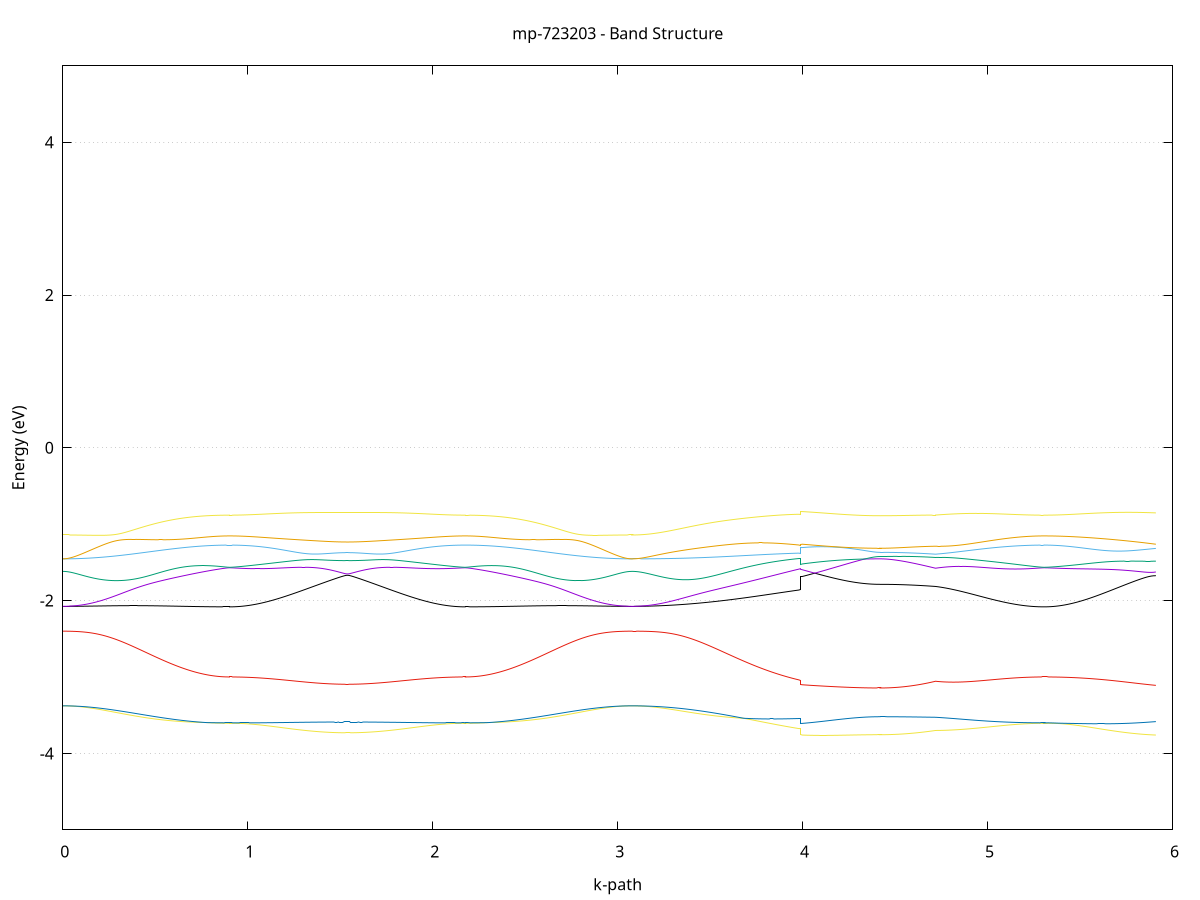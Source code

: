 set title 'mp-723203 - Band Structure'
set xlabel 'k-path'
set ylabel 'Energy (eV)'
set grid y
set yrange [-5:5]
set terminal png size 800,600
set output 'mp-723203_bands_gnuplot.png'
plot '-' using 1:2 with lines notitle, '-' using 1:2 with lines notitle, '-' using 1:2 with lines notitle, '-' using 1:2 with lines notitle, '-' using 1:2 with lines notitle, '-' using 1:2 with lines notitle, '-' using 1:2 with lines notitle, '-' using 1:2 with lines notitle, '-' using 1:2 with lines notitle, '-' using 1:2 with lines notitle, '-' using 1:2 with lines notitle, '-' using 1:2 with lines notitle, '-' using 1:2 with lines notitle, '-' using 1:2 with lines notitle, '-' using 1:2 with lines notitle, '-' using 1:2 with lines notitle, '-' using 1:2 with lines notitle, '-' using 1:2 with lines notitle, '-' using 1:2 with lines notitle, '-' using 1:2 with lines notitle, '-' using 1:2 with lines notitle, '-' using 1:2 with lines notitle, '-' using 1:2 with lines notitle, '-' using 1:2 with lines notitle
0.000000 -20.781587
0.009905 -20.781587
0.019809 -20.781487
0.029713 -20.781187
0.039618 -20.780787
0.049522 -20.780387
0.059427 -20.779887
0.069331 -20.779187
0.079236 -20.778487
0.089140 -20.777687
0.099045 -20.776787
0.108949 -20.775787
0.118854 -20.774687
0.128758 -20.773487
0.138663 -20.772187
0.148567 -20.770887
0.158472 -20.769387
0.168376 -20.767887
0.178281 -20.766187
0.188185 -20.764487
0.198090 -20.762687
0.207994 -20.760887
0.217899 -20.758887
0.227803 -20.756887
0.237708 -20.754787
0.247612 -20.752587
0.257517 -20.750387
0.267421 -20.747987
0.277326 -20.745587
0.287230 -20.742987
0.297135 -20.740487
0.307039 -20.737787
0.316944 -20.735187
0.326848 -20.732387
0.336753 -20.729687
0.346657 -20.726787
0.356562 -20.723887
0.366466 -20.720887
0.376371 -20.717787
0.386275 -20.714687
0.396180 -20.711587
0.406084 -20.708387
0.415989 -20.705087
0.425893 -20.701787
0.435798 -20.698487
0.445702 -20.695087
0.455607 -20.691687
0.465511 -20.688387
0.475416 -20.684887
0.485320 -20.681387
0.495225 -20.677887
0.505129 -20.674387
0.515034 -20.670787
0.524938 -20.667287
0.534843 -20.663687
0.544747 -20.660087
0.554652 -20.656487
0.564556 -20.652987
0.574461 -20.649487
0.584365 -20.645887
0.594270 -20.642387
0.604174 -20.638787
0.614079 -20.635187
0.623983 -20.631687
0.633888 -20.628187
0.643792 -20.624787
0.653697 -20.621387
0.663601 -20.617987
0.673506 -20.614587
0.683410 -20.611287
0.693315 -20.608087
0.703219 -20.604887
0.713124 -20.601687
0.723028 -20.598687
0.732932 -20.595687
0.742837 -20.592787
0.752741 -20.589887
0.762646 -20.587087
0.772550 -20.584487
0.782455 -20.581987
0.792359 -20.579687
0.802264 -20.577387
0.812168 -20.575287
0.822073 -20.573287
0.831977 -20.571487
0.841882 -20.569987
0.851786 -20.568587
0.861691 -20.567487
0.871595 -20.566487
0.881500 -20.565787
0.891404 -20.565387
0.901309 -20.565287
0.901309 -20.565287
0.909720 -20.565287
0.918130 -20.565187
0.926541 -20.565187
0.934952 -20.565087
0.943363 -20.564987
0.951773 -20.564887
0.960184 -20.564687
0.968595 -20.564587
0.977006 -20.564387
0.985416 -20.564087
0.993827 -20.563887
1.002238 -20.563587
1.010648 -20.563287
1.019059 -20.562987
1.027470 -20.562687
1.035881 -20.562387
1.044291 -20.562087
1.052702 -20.561687
1.061113 -20.561287
1.069524 -20.560887
1.077934 -20.560487
1.086345 -20.560087
1.094756 -20.559587
1.103167 -20.559087
1.111577 -20.558687
1.119988 -20.558187
1.128399 -20.557687
1.136810 -20.557187
1.145220 -20.556587
1.153631 -20.556087
1.162042 -20.555487
1.170453 -20.554887
1.178863 -20.554287
1.187274 -20.553787
1.195685 -20.553187
1.204095 -20.552587
1.212506 -20.551987
1.220917 -20.551387
1.229328 -20.550687
1.237738 -20.549987
1.246149 -20.549387
1.254560 -20.548687
1.262971 -20.548087
1.271381 -20.547387
1.279792 -20.546687
1.288203 -20.545987
1.296614 -20.545287
1.305024 -20.544587
1.313435 -20.543987
1.321846 -20.543287
1.330257 -20.542587
1.338667 -20.541887
1.347078 -20.541187
1.355489 -20.540587
1.363900 -20.539887
1.372310 -20.539187
1.380721 -20.538487
1.389132 -20.537887
1.397543 -20.537187
1.405953 -20.536487
1.414364 -20.535887
1.422775 -20.535287
1.431185 -20.534687
1.439596 -20.534087
1.448007 -20.533587
1.448007 -20.533587
1.456380 -20.532987
1.464753 -20.532487
1.473126 -20.531887
1.481499 -20.531487
1.489872 -20.530987
1.498245 -20.530687
1.506618 -20.530287
1.514991 -20.529987
1.523364 -20.529787
1.531737 -20.529687
1.540110 -20.529587
1.548483 -20.529687
1.556856 -20.529887
1.565229 -20.530087
1.573602 -20.530387
1.581975 -20.530787
1.590348 -20.531187
1.598721 -20.531587
1.607094 -20.532087
1.615467 -20.532687
1.623840 -20.533187
1.632213 -20.533687
1.640586 -20.534287
1.648959 -20.534887
1.657332 -20.535387
1.665705 -20.536087
1.674078 -20.536687
1.682451 -20.537387
1.690824 -20.537987
1.699197 -20.538687
1.707570 -20.539387
1.715943 -20.540087
1.724316 -20.540687
1.732688 -20.541387
1.741061 -20.542087
1.749434 -20.542787
1.757807 -20.543487
1.766180 -20.544087
1.774553 -20.544787
1.782926 -20.545487
1.791299 -20.546087
1.799672 -20.546787
1.808045 -20.547487
1.816418 -20.548187
1.824791 -20.548787
1.833164 -20.549487
1.841537 -20.550187
1.849910 -20.550787
1.858283 -20.551487
1.866656 -20.552087
1.875029 -20.552687
1.883402 -20.553287
1.891775 -20.553787
1.900148 -20.554387
1.908521 -20.554987
1.916894 -20.555587
1.925267 -20.556187
1.933640 -20.556687
1.942013 -20.557187
1.950386 -20.557787
1.958759 -20.558187
1.967132 -20.558687
1.975505 -20.559187
1.983878 -20.559687
1.992251 -20.560087
2.000624 -20.560587
2.008997 -20.560887
2.017370 -20.561287
2.025743 -20.561687
2.034116 -20.562087
2.042489 -20.562387
2.050862 -20.562687
2.059235 -20.562987
2.067608 -20.563287
2.075981 -20.563587
2.084354 -20.563887
2.092727 -20.564187
2.101100 -20.564387
2.109473 -20.564587
2.117846 -20.564687
2.126219 -20.564887
2.134592 -20.564987
2.142965 -20.565087
2.151338 -20.565187
2.159711 -20.565187
2.168084 -20.565287
2.176457 -20.565287
2.176457 -20.565287
2.189333 -20.565487
2.202208 -20.566187
2.215084 -20.567387
2.227960 -20.568887
2.240836 -20.570787
2.253712 -20.572987
2.266588 -20.575487
2.279463 -20.578287
2.292339 -20.581287
2.305215 -20.584487
2.318091 -20.587987
2.330967 -20.591587
2.343843 -20.595387
2.356719 -20.599287
2.369594 -20.603287
2.382470 -20.607387
2.395346 -20.611687
2.408222 -20.615987
2.421098 -20.620287
2.433974 -20.624787
2.446849 -20.629287
2.459725 -20.633787
2.472601 -20.638487
2.485477 -20.643087
2.498353 -20.647687
2.511229 -20.652287
2.524104 -20.656887
2.536980 -20.661487
2.549856 -20.666187
2.562732 -20.670787
2.575608 -20.675387
2.588484 -20.679987
2.601360 -20.684587
2.614235 -20.689087
2.627111 -20.693387
2.639987 -20.697787
2.652863 -20.702187
2.665739 -20.706387
2.678615 -20.710587
2.691490 -20.714687
2.704366 -20.718687
2.717242 -20.722687
2.730118 -20.726487
2.742994 -20.730187
2.755870 -20.733787
2.768745 -20.737287
2.781621 -20.740787
2.794497 -20.744087
2.807373 -20.747287
2.820249 -20.750387
2.833125 -20.753287
2.846000 -20.755987
2.858876 -20.758687
2.871752 -20.761187
2.884628 -20.763587
2.897504 -20.765787
2.910380 -20.768087
2.923255 -20.769987
2.936131 -20.771787
2.949007 -20.773487
2.961883 -20.775087
2.974759 -20.776387
2.987635 -20.777587
3.000511 -20.778587
3.013386 -20.779587
3.026262 -20.780287
3.039138 -20.780887
3.052014 -20.781287
3.064890 -20.781587
3.077766 -20.781587
3.077766 -20.781587
3.086200 -20.781587
3.094635 -20.781487
3.103069 -20.781287
3.111503 -20.781087
3.119938 -20.780687
3.128372 -20.780287
3.136807 -20.779887
3.145241 -20.779387
3.153676 -20.778887
3.162110 -20.778287
3.170545 -20.777587
3.178979 -20.776887
3.187414 -20.776087
3.195848 -20.775187
3.204283 -20.774287
3.212717 -20.773287
3.221152 -20.772287
3.229586 -20.771187
3.238021 -20.769987
3.246455 -20.768787
3.254889 -20.767487
3.263324 -20.766187
3.271758 -20.764787
3.280193 -20.763287
3.288627 -20.761687
3.297062 -20.760087
3.305496 -20.758487
3.313931 -20.756787
3.322365 -20.755087
3.330800 -20.753287
3.339234 -20.751487
3.347669 -20.749587
3.356103 -20.747687
3.364538 -20.745687
3.372972 -20.743587
3.381407 -20.741487
3.389841 -20.739387
3.398276 -20.737187
3.406710 -20.734987
3.415144 -20.732687
3.423579 -20.730387
3.432013 -20.728087
3.440448 -20.725687
3.448882 -20.723287
3.457317 -20.720887
3.465751 -20.718387
3.474186 -20.715887
3.482620 -20.713387
3.491055 -20.710787
3.499489 -20.708087
3.507924 -20.705387
3.516358 -20.702687
3.524793 -20.700087
3.533227 -20.697287
3.541662 -20.694487
3.550096 -20.691687
3.558530 -20.688887
3.566965 -20.686087
3.575399 -20.683187
3.583834 -20.680387
3.592268 -20.677487
3.600703 -20.674587
3.609137 -20.671687
3.617572 -20.668687
3.626006 -20.665787
3.634441 -20.662887
3.642875 -20.659887
3.651310 -20.656887
3.659744 -20.653887
3.668179 -20.650987
3.676613 -20.648087
3.685048 -20.645087
3.693482 -20.642087
3.701917 -20.639187
3.710351 -20.636187
3.718785 -20.633287
3.727220 -20.630287
3.735654 -20.627387
3.744089 -20.624487
3.752523 -20.621587
3.760958 -20.618687
3.769392 -20.615787
3.777827 -20.612887
3.786261 -20.610087
3.794696 -20.607287
3.803130 -20.604487
3.811565 -20.601587
3.819999 -20.598887
3.828434 -20.596087
3.836868 -20.593387
3.845303 -20.590787
3.853737 -20.588087
3.862171 -20.585387
3.870606 -20.582787
3.879040 -20.580287
3.887475 -20.577687
3.895909 -20.575187
3.904344 -20.572787
3.912778 -20.570387
3.921213 -20.567987
3.929647 -20.565587
3.938082 -20.563287
3.946516 -20.560987
3.954951 -20.558787
3.963385 -20.556587
3.971820 -20.554487
3.980254 -20.552387
3.988689 -20.550387
3.988689 -20.524687
3.998479 -20.525387
4.008269 -20.526287
4.018059 -20.527087
4.027849 -20.527987
4.037639 -20.528787
4.047429 -20.529587
4.057219 -20.530387
4.067009 -20.531187
4.076799 -20.531987
4.086589 -20.532787
4.096379 -20.533487
4.106169 -20.534287
4.115959 -20.534987
4.125749 -20.535687
4.135539 -20.536287
4.145329 -20.536987
4.155119 -20.537587
4.164909 -20.538187
4.174699 -20.538787
4.184489 -20.539287
4.194279 -20.539987
4.204069 -20.540487
4.213860 -20.540987
4.223650 -20.541387
4.233440 -20.541787
4.243230 -20.542287
4.253020 -20.542687
4.262810 -20.542987
4.272600 -20.543387
4.282390 -20.543787
4.292180 -20.544087
4.301970 -20.544287
4.311760 -20.544587
4.321550 -20.544887
4.331340 -20.545087
4.341130 -20.545287
4.350920 -20.545487
4.360710 -20.545587
4.370500 -20.545687
4.380290 -20.545787
4.390080 -20.545887
4.399870 -20.545987
4.409660 -20.545987
4.419450 -20.545987
4.419450 -20.545987
4.430535 -20.545987
4.441620 -20.546087
4.452705 -20.546087
4.463790 -20.546187
4.474875 -20.546387
4.485960 -20.546487
4.497045 -20.546687
4.508130 -20.546887
4.519215 -20.547087
4.530300 -20.547387
4.541385 -20.547587
4.552470 -20.547887
4.563555 -20.548187
4.574640 -20.548487
4.585725 -20.548787
4.596810 -20.548987
4.607895 -20.549287
4.618980 -20.549687
4.630065 -20.550087
4.641150 -20.550387
4.652235 -20.550787
4.663320 -20.551187
4.674405 -20.551587
4.685490 -20.551987
4.696575 -20.552587
4.707660 -20.553087
4.718745 -20.553687
4.718745 -20.553687
4.726577 -20.551987
4.734410 -20.550387
4.742242 -20.548787
4.750075 -20.547087
4.757907 -20.545587
4.765740 -20.544087
4.773572 -20.542587
4.781405 -20.541187
4.789237 -20.539887
4.797070 -20.540587
4.804902 -20.541287
4.812735 -20.542087
4.820567 -20.542887
4.828400 -20.543587
4.836232 -20.544287
4.844065 -20.544987
4.851897 -20.545687
4.859730 -20.546387
4.867562 -20.547087
4.875395 -20.547787
4.883227 -20.548387
4.891060 -20.549087
4.898892 -20.549687
4.906725 -20.550287
4.914557 -20.550887
4.922390 -20.551487
4.930222 -20.552087
4.938055 -20.552587
4.945887 -20.553187
4.953720 -20.553687
4.961552 -20.554287
4.969385 -20.554787
4.977217 -20.555287
4.985050 -20.555787
4.992882 -20.556287
5.000715 -20.556687
5.008547 -20.557187
5.016380 -20.557587
5.024212 -20.557987
5.032045 -20.558387
5.039877 -20.558787
5.047710 -20.559187
5.055542 -20.559587
5.063375 -20.559987
5.071207 -20.560287
5.079040 -20.560687
5.086872 -20.560887
5.094705 -20.561287
5.102537 -20.561487
5.110370 -20.561787
5.118202 -20.562087
5.126035 -20.562287
5.133867 -20.562487
5.141700 -20.562687
5.149532 -20.562987
5.157365 -20.563187
5.165197 -20.563387
5.173030 -20.563687
5.180862 -20.563787
5.188695 -20.563987
5.196527 -20.564187
5.204360 -20.564287
5.212192 -20.564487
5.220025 -20.564587
5.227857 -20.564687
5.235690 -20.564787
5.243523 -20.564987
5.251355 -20.564987
5.259188 -20.565087
5.267020 -20.565087
5.274853 -20.565187
5.282685 -20.565187
5.290518 -20.565187
5.298350 -20.565287
5.306183 -20.565287
5.306183 -20.565287
5.318509 -20.565187
5.330835 -20.565187
5.343161 -20.564987
5.355487 -20.564787
5.367813 -20.564587
5.380139 -20.564287
5.392465 -20.563887
5.404791 -20.563487
5.417117 -20.563087
5.429443 -20.562487
5.441769 -20.561987
5.454095 -20.561487
5.466421 -20.560787
5.478747 -20.560187
5.491074 -20.559387
5.503400 -20.558687
5.515726 -20.557887
5.528052 -20.557187
5.540378 -20.556387
5.552704 -20.555587
5.565030 -20.554687
5.577356 -20.553787
5.589682 -20.552987
5.602008 -20.552087
5.614334 -20.551187
5.626660 -20.550387
5.638986 -20.549487
5.651312 -20.548587
5.663638 -20.547687
5.675964 -20.546887
5.688291 -20.545987
5.700617 -20.545187
5.712943 -20.544387
5.725269 -20.543687
5.737595 -20.542887
5.749921 -20.542087
5.762247 -20.541487
5.774573 -20.540787
5.786899 -20.540187
5.799225 -20.539687
5.811551 -20.539087
5.823877 -20.538687
5.836203 -20.538187
5.848529 -20.537787
5.860855 -20.537387
5.873181 -20.537087
5.885508 -20.536887
5.897834 -20.536787
5.910160 -20.536687
e
0.000000 -20.453087
0.009905 -20.453187
0.019809 -20.453187
0.029713 -20.453187
0.039618 -20.453187
0.049522 -20.453187
0.059427 -20.453287
0.069331 -20.453387
0.079236 -20.453487
0.089140 -20.453587
0.099045 -20.453787
0.108949 -20.453887
0.118854 -20.454087
0.128758 -20.454287
0.138663 -20.454587
0.148567 -20.454787
0.158472 -20.455087
0.168376 -20.455387
0.178281 -20.455587
0.188185 -20.455887
0.198090 -20.456287
0.207994 -20.456587
0.217899 -20.456987
0.227803 -20.457287
0.237708 -20.457687
0.247612 -20.458087
0.257517 -20.458587
0.267421 -20.458987
0.277326 -20.459387
0.287230 -20.459787
0.297135 -20.460287
0.307039 -20.460787
0.316944 -20.461387
0.326848 -20.461887
0.336753 -20.462487
0.346657 -20.462987
0.356562 -20.463587
0.366466 -20.464187
0.376371 -20.464787
0.386275 -20.465387
0.396180 -20.465987
0.406084 -20.466487
0.415989 -20.467187
0.425893 -20.467787
0.435798 -20.468487
0.445702 -20.469187
0.455607 -20.469887
0.465511 -20.470587
0.475416 -20.471387
0.485320 -20.472087
0.495225 -20.472887
0.505129 -20.473687
0.515034 -20.474487
0.524938 -20.475287
0.534843 -20.476087
0.544747 -20.476987
0.554652 -20.477887
0.564556 -20.478687
0.574461 -20.479587
0.584365 -20.480587
0.594270 -20.481587
0.604174 -20.482487
0.614079 -20.483487
0.623983 -20.484487
0.633888 -20.485387
0.643792 -20.486387
0.653697 -20.487387
0.663601 -20.488387
0.673506 -20.489487
0.683410 -20.490587
0.693315 -20.491687
0.703219 -20.492787
0.713124 -20.493787
0.723028 -20.494887
0.732932 -20.495987
0.742837 -20.497187
0.752741 -20.498187
0.762646 -20.499287
0.772550 -20.500487
0.782455 -20.501587
0.792359 -20.502687
0.802264 -20.503687
0.812168 -20.504787
0.822073 -20.505687
0.831977 -20.506587
0.841882 -20.507487
0.851786 -20.508187
0.861691 -20.508787
0.871595 -20.509287
0.881500 -20.509687
0.891404 -20.509887
0.901309 -20.509987
0.901309 -20.509987
0.909720 -20.509987
0.918130 -20.509987
0.926541 -20.509987
0.934952 -20.509987
0.943363 -20.509987
0.951773 -20.510087
0.960184 -20.510087
0.968595 -20.510087
0.977006 -20.510087
0.985416 -20.510187
0.993827 -20.510187
1.002238 -20.510187
1.010648 -20.510287
1.019059 -20.510287
1.027470 -20.510387
1.035881 -20.510387
1.044291 -20.510487
1.052702 -20.510587
1.061113 -20.510687
1.069524 -20.510787
1.077934 -20.510887
1.086345 -20.510987
1.094756 -20.511087
1.103167 -20.511087
1.111577 -20.511187
1.119988 -20.511287
1.128399 -20.511387
1.136810 -20.511487
1.145220 -20.511587
1.153631 -20.511787
1.162042 -20.511887
1.170453 -20.511987
1.178863 -20.512187
1.187274 -20.512287
1.195685 -20.512487
1.204095 -20.512587
1.212506 -20.512787
1.220917 -20.512987
1.229328 -20.513087
1.237738 -20.513287
1.246149 -20.513487
1.254560 -20.513687
1.262971 -20.513887
1.271381 -20.514087
1.279792 -20.514287
1.288203 -20.514487
1.296614 -20.514787
1.305024 -20.514987
1.313435 -20.515287
1.321846 -20.515587
1.330257 -20.515887
1.338667 -20.516187
1.347078 -20.516387
1.355489 -20.516687
1.363900 -20.516987
1.372310 -20.517287
1.380721 -20.517587
1.389132 -20.517887
1.397543 -20.518187
1.405953 -20.518587
1.414364 -20.518887
1.422775 -20.519287
1.431185 -20.519587
1.439596 -20.519987
1.448007 -20.520387
1.448007 -20.520387
1.456380 -20.520687
1.464753 -20.520987
1.473126 -20.521387
1.481499 -20.521687
1.489872 -20.521987
1.498245 -20.522287
1.506618 -20.522587
1.514991 -20.522787
1.523364 -20.522987
1.531737 -20.523087
1.540110 -20.523087
1.548483 -20.523087
1.556856 -20.522887
1.565229 -20.522687
1.573602 -20.522487
1.581975 -20.522187
1.590348 -20.521887
1.598721 -20.521587
1.607094 -20.521287
1.615467 -20.520987
1.623840 -20.520587
1.632213 -20.520287
1.640586 -20.519887
1.648959 -20.519487
1.657332 -20.519187
1.665705 -20.518787
1.674078 -20.518487
1.682451 -20.518187
1.690824 -20.517787
1.699197 -20.517487
1.707570 -20.517187
1.715943 -20.516887
1.724316 -20.516587
1.732688 -20.516387
1.741061 -20.516087
1.749434 -20.515787
1.757807 -20.515487
1.766180 -20.515187
1.774553 -20.514987
1.782926 -20.514687
1.791299 -20.514487
1.799672 -20.514287
1.808045 -20.514087
1.816418 -20.513887
1.824791 -20.513587
1.833164 -20.513387
1.841537 -20.513287
1.849910 -20.513087
1.858283 -20.512887
1.866656 -20.512787
1.875029 -20.512587
1.883402 -20.512487
1.891775 -20.512287
1.900148 -20.512087
1.908521 -20.511987
1.916894 -20.511887
1.925267 -20.511687
1.933640 -20.511587
1.942013 -20.511487
1.950386 -20.511387
1.958759 -20.511287
1.967132 -20.511187
1.975505 -20.511087
1.983878 -20.510987
1.992251 -20.510987
2.000624 -20.510887
2.008997 -20.510787
2.017370 -20.510687
2.025743 -20.510587
2.034116 -20.510487
2.042489 -20.510387
2.050862 -20.510387
2.059235 -20.510287
2.067608 -20.510287
2.075981 -20.510187
2.084354 -20.510187
2.092727 -20.510087
2.101100 -20.510087
2.109473 -20.510087
2.117846 -20.510087
2.126219 -20.510087
2.134592 -20.509987
2.142965 -20.509987
2.151338 -20.509987
2.159711 -20.509987
2.168084 -20.509987
2.176457 -20.509987
2.176457 -20.509987
2.189333 -20.509887
2.202208 -20.509487
2.215084 -20.508887
2.227960 -20.508087
2.240836 -20.507087
2.253712 -20.505887
2.266588 -20.504687
2.279463 -20.503287
2.292339 -20.501887
2.305215 -20.500487
2.318091 -20.498987
2.330967 -20.497587
2.343843 -20.496187
2.356719 -20.494687
2.369594 -20.493287
2.382470 -20.491887
2.395346 -20.490487
2.408222 -20.489087
2.421098 -20.487687
2.433974 -20.486387
2.446849 -20.485187
2.459725 -20.483887
2.472601 -20.482587
2.485477 -20.481387
2.498353 -20.480087
2.511229 -20.478887
2.524104 -20.477787
2.536980 -20.476587
2.549856 -20.475487
2.562732 -20.474487
2.575608 -20.473387
2.588484 -20.472387
2.601360 -20.471387
2.614235 -20.470387
2.627111 -20.469487
2.639987 -20.468587
2.652863 -20.467787
2.665739 -20.466887
2.678615 -20.466187
2.691490 -20.465387
2.704366 -20.464587
2.717242 -20.463887
2.730118 -20.463087
2.742994 -20.462387
2.755870 -20.461687
2.768745 -20.460887
2.781621 -20.460287
2.794497 -20.459687
2.807373 -20.458987
2.820249 -20.458587
2.833125 -20.457987
2.846000 -20.457487
2.858876 -20.456887
2.871752 -20.456587
2.884628 -20.456087
2.897504 -20.455687
2.910380 -20.455287
2.923255 -20.454987
2.936131 -20.454587
2.949007 -20.454287
2.961883 -20.454087
2.974759 -20.453787
2.987635 -20.453587
3.000511 -20.453487
3.013386 -20.453287
3.026262 -20.453187
3.039138 -20.453187
3.052014 -20.453187
3.064890 -20.453187
3.077766 -20.453087
3.077766 -20.453087
3.086200 -20.453187
3.094635 -20.453187
3.103069 -20.453287
3.111503 -20.453387
3.119938 -20.453387
3.128372 -20.453587
3.136807 -20.453787
3.145241 -20.453887
3.153676 -20.454187
3.162110 -20.454387
3.170545 -20.454687
3.178979 -20.455087
3.187414 -20.455387
3.195848 -20.455787
3.204283 -20.456187
3.212717 -20.456587
3.221152 -20.456987
3.229586 -20.457487
3.238021 -20.457987
3.246455 -20.458487
3.254889 -20.459087
3.263324 -20.459687
3.271758 -20.460287
3.280193 -20.460987
3.288627 -20.461587
3.297062 -20.462287
3.305496 -20.462987
3.313931 -20.463787
3.322365 -20.464487
3.330800 -20.465287
3.339234 -20.466087
3.347669 -20.466887
3.356103 -20.467687
3.364538 -20.468487
3.372972 -20.469387
3.381407 -20.470287
3.389841 -20.471187
3.398276 -20.472087
3.406710 -20.473087
3.415144 -20.474087
3.423579 -20.474987
3.432013 -20.475987
3.440448 -20.476987
3.448882 -20.477987
3.457317 -20.479087
3.465751 -20.480087
3.474186 -20.481187
3.482620 -20.482187
3.491055 -20.483287
3.499489 -20.484287
3.507924 -20.485387
3.516358 -20.486387
3.524793 -20.487587
3.533227 -20.488587
3.541662 -20.489587
3.550096 -20.490787
3.558530 -20.491787
3.566965 -20.492887
3.575399 -20.493987
3.583834 -20.495087
3.592268 -20.496187
3.600703 -20.497287
3.609137 -20.498387
3.617572 -20.499387
3.626006 -20.500487
3.634441 -20.501487
3.642875 -20.502587
3.651310 -20.503687
3.659744 -20.504787
3.668179 -20.505787
3.676613 -20.506887
3.685048 -20.507887
3.693482 -20.508987
3.701917 -20.509987
3.710351 -20.510987
3.718785 -20.511987
3.727220 -20.512987
3.735654 -20.513987
3.744089 -20.514887
3.752523 -20.515887
3.760958 -20.516787
3.769392 -20.517787
3.777827 -20.518687
3.786261 -20.519587
3.794696 -20.520487
3.803130 -20.521387
3.811565 -20.522287
3.819999 -20.523187
3.828434 -20.523987
3.836868 -20.524787
3.845303 -20.525587
3.853737 -20.526387
3.862171 -20.527187
3.870606 -20.527887
3.879040 -20.528587
3.887475 -20.529387
3.895909 -20.530087
3.904344 -20.530787
3.912778 -20.531487
3.921213 -20.532087
3.929647 -20.532687
3.938082 -20.533387
3.946516 -20.533987
3.954951 -20.534587
3.963385 -20.535087
3.971820 -20.535687
3.980254 -20.536287
3.988689 -20.536787
3.988689 -20.511187
3.998479 -20.510387
4.008269 -20.509687
4.018059 -20.508987
4.027849 -20.508387
4.037639 -20.507787
4.047429 -20.507287
4.057219 -20.506887
4.067009 -20.506487
4.076799 -20.506187
4.086589 -20.505887
4.096379 -20.505687
4.106169 -20.505487
4.115959 -20.505287
4.125749 -20.505087
4.135539 -20.504987
4.145329 -20.504887
4.155119 -20.504887
4.164909 -20.504787
4.174699 -20.504787
4.184489 -20.504787
4.194279 -20.504987
4.204069 -20.504987
4.213860 -20.505087
4.223650 -20.504987
4.233440 -20.505187
4.243230 -20.505287
4.253020 -20.505387
4.262810 -20.505487
4.272600 -20.505587
4.282390 -20.505687
4.292180 -20.505787
4.301970 -20.505887
4.311760 -20.505887
4.321550 -20.505987
4.331340 -20.506087
4.341130 -20.506187
4.350920 -20.506187
4.360710 -20.506287
4.370500 -20.506287
4.380290 -20.506287
4.390080 -20.506387
4.399870 -20.506487
4.409660 -20.506487
4.419450 -20.506487
4.419450 -20.506487
4.430535 -20.506487
4.441620 -20.506587
4.452705 -20.506687
4.463790 -20.506987
4.474875 -20.507387
4.485960 -20.507787
4.497045 -20.508287
4.508130 -20.508887
4.519215 -20.509587
4.530300 -20.510287
4.541385 -20.511087
4.552470 -20.511887
4.563555 -20.512787
4.574640 -20.513787
4.585725 -20.514887
4.596810 -20.515987
4.607895 -20.517187
4.618980 -20.518387
4.630065 -20.519787
4.641150 -20.521187
4.652235 -20.522587
4.663320 -20.524187
4.674405 -20.525687
4.685490 -20.527287
4.696575 -20.528987
4.707660 -20.530687
4.718745 -20.532287
4.718745 -20.532287
4.726577 -20.533187
4.734410 -20.534087
4.742242 -20.534887
4.750075 -20.535787
4.757907 -20.536587
4.765740 -20.537387
4.773572 -20.538187
4.781405 -20.538987
4.789237 -20.539687
4.797070 -20.538387
4.804902 -20.537087
4.812735 -20.535887
4.820567 -20.534687
4.828400 -20.533387
4.836232 -20.532287
4.844065 -20.531087
4.851897 -20.529987
4.859730 -20.528987
4.867562 -20.527987
4.875395 -20.526987
4.883227 -20.526087
4.891060 -20.525087
4.898892 -20.524287
4.906725 -20.523387
4.914557 -20.522587
4.922390 -20.521787
4.930222 -20.520987
4.938055 -20.520287
4.945887 -20.519587
4.953720 -20.518987
4.961552 -20.518387
4.969385 -20.517787
4.977217 -20.517287
4.985050 -20.516687
4.992882 -20.516187
5.000715 -20.515687
5.008547 -20.515287
5.016380 -20.514887
5.024212 -20.514487
5.032045 -20.514087
5.039877 -20.513787
5.047710 -20.513487
5.055542 -20.513187
5.063375 -20.512987
5.071207 -20.512687
5.079040 -20.512487
5.086872 -20.512187
5.094705 -20.511987
5.102537 -20.511787
5.110370 -20.511587
5.118202 -20.511487
5.126035 -20.511287
5.133867 -20.510987
5.141700 -20.510887
5.149532 -20.510787
5.157365 -20.510687
5.165197 -20.510487
5.173030 -20.510487
5.180862 -20.510387
5.188695 -20.510387
5.196527 -20.510387
5.204360 -20.510287
5.212192 -20.510287
5.220025 -20.510187
5.227857 -20.510187
5.235690 -20.510087
5.243523 -20.510087
5.251355 -20.510087
5.259188 -20.509987
5.267020 -20.509987
5.274853 -20.509987
5.282685 -20.509987
5.290518 -20.509987
5.298350 -20.509987
5.306183 -20.509987
5.306183 -20.509987
5.318509 -20.509987
5.330835 -20.509987
5.343161 -20.509987
5.355487 -20.509987
5.367813 -20.509987
5.380139 -20.509987
5.392465 -20.509987
5.404791 -20.509987
5.417117 -20.509887
5.429443 -20.509887
5.441769 -20.509887
5.454095 -20.509787
5.466421 -20.509787
5.478747 -20.509687
5.491074 -20.509687
5.503400 -20.509687
5.515726 -20.509587
5.528052 -20.509487
5.540378 -20.509487
5.552704 -20.509387
5.565030 -20.509287
5.577356 -20.509187
5.589682 -20.509087
5.602008 -20.508987
5.614334 -20.508887
5.626660 -20.508787
5.638986 -20.508587
5.651312 -20.508487
5.663638 -20.508387
5.675964 -20.508187
5.688291 -20.507987
5.700617 -20.507887
5.712943 -20.507687
5.725269 -20.507487
5.737595 -20.507187
5.749921 -20.506987
5.762247 -20.506787
5.774573 -20.506587
5.786899 -20.506387
5.799225 -20.506287
5.811551 -20.506087
5.823877 -20.505887
5.836203 -20.505787
5.848529 -20.505587
5.860855 -20.505387
5.873181 -20.505287
5.885508 -20.505187
5.897834 -20.505087
5.910160 -20.504987
e
0.000000 -19.791887
0.009905 -19.791887
0.019809 -19.791987
0.029713 -19.792187
0.039618 -19.792387
0.049522 -19.792687
0.059427 -19.793087
0.069331 -19.793487
0.079236 -19.794087
0.089140 -19.794687
0.099045 -19.795387
0.108949 -19.796087
0.118854 -19.796987
0.128758 -19.797787
0.138663 -19.798787
0.148567 -19.799787
0.158472 -19.800887
0.168376 -19.802087
0.178281 -19.803287
0.188185 -19.804587
0.198090 -19.805987
0.207994 -19.807387
0.217899 -19.808887
0.227803 -19.810387
0.237708 -19.811987
0.247612 -19.813687
0.257517 -19.815387
0.267421 -19.817187
0.277326 -19.818987
0.287230 -19.820887
0.297135 -19.822787
0.307039 -19.824787
0.316944 -19.826887
0.326848 -19.828987
0.336753 -19.831187
0.346657 -19.833387
0.356562 -19.835587
0.366466 -19.837887
0.376371 -19.840187
0.386275 -19.842487
0.396180 -19.844787
0.406084 -19.847187
0.415989 -19.849687
0.425893 -19.852187
0.435798 -19.854687
0.445702 -19.857187
0.455607 -19.859687
0.465511 -19.862287
0.475416 -19.864887
0.485320 -19.867487
0.495225 -19.870087
0.505129 -19.872687
0.515034 -19.875287
0.524938 -19.877887
0.534843 -19.880587
0.544747 -19.883187
0.554652 -19.885787
0.564556 -19.888387
0.574461 -19.890987
0.584365 -19.893587
0.594270 -19.896187
0.604174 -19.898787
0.614079 -19.901187
0.623983 -19.903587
0.633888 -19.905987
0.643792 -19.908287
0.653697 -19.910687
0.663601 -19.912887
0.673506 -19.915087
0.683410 -19.917287
0.693315 -19.919387
0.703219 -19.921387
0.713124 -19.923287
0.723028 -19.925187
0.732932 -19.926987
0.742837 -19.928687
0.752741 -19.930387
0.762646 -19.931887
0.772550 -19.933387
0.782455 -19.934687
0.792359 -19.935987
0.802264 -19.937187
0.812168 -19.938187
0.822073 -19.939187
0.831977 -19.939987
0.841882 -19.940787
0.851786 -19.941387
0.861691 -19.941887
0.871595 -19.942287
0.881500 -19.942587
0.891404 -19.942787
0.901309 -19.942787
0.901309 -19.942787
0.909720 -19.942787
0.918130 -19.942887
0.926541 -19.942887
0.934952 -19.942987
0.943363 -19.943087
0.951773 -19.943187
0.960184 -19.943287
0.968595 -19.943487
0.977006 -19.943587
0.985416 -19.943787
0.993827 -19.943987
1.002238 -19.944187
1.010648 -19.944487
1.019059 -19.944687
1.027470 -19.944987
1.035881 -19.945287
1.044291 -19.945687
1.052702 -19.945987
1.061113 -19.946287
1.069524 -19.946687
1.077934 -19.947087
1.086345 -19.947487
1.094756 -19.947887
1.103167 -19.948287
1.111577 -19.948687
1.119988 -19.949187
1.128399 -19.949587
1.136810 -19.950087
1.145220 -19.950587
1.153631 -19.950987
1.162042 -19.951487
1.170453 -19.951987
1.178863 -19.952487
1.187274 -19.952987
1.195685 -19.953587
1.204095 -19.954087
1.212506 -19.954587
1.220917 -19.955087
1.229328 -19.955587
1.237738 -19.956087
1.246149 -19.956587
1.254560 -19.957087
1.262971 -19.957587
1.271381 -19.958087
1.279792 -19.958587
1.288203 -19.959087
1.296614 -19.959587
1.305024 -19.960087
1.313435 -19.960587
1.321846 -19.960987
1.330257 -19.961487
1.338667 -19.961887
1.347078 -19.962387
1.355489 -19.962787
1.363900 -19.963187
1.372310 -19.963587
1.380721 -19.963987
1.389132 -19.964287
1.397543 -19.964687
1.405953 -19.964987
1.414364 -19.965287
1.422775 -19.965587
1.431185 -19.965887
1.439596 -19.966087
1.448007 -19.966387
1.448007 -19.966387
1.456380 -19.966587
1.464753 -19.966787
1.473126 -19.966987
1.481499 -19.967087
1.489872 -19.967287
1.498245 -19.967387
1.506618 -19.967487
1.514991 -19.967487
1.523364 -19.967587
1.531737 -19.967587
1.540110 -19.967587
1.548483 -19.967587
1.556856 -19.967587
1.565229 -19.967487
1.573602 -19.967387
1.581975 -19.967287
1.590348 -19.967187
1.598721 -19.967087
1.607094 -19.966887
1.615467 -19.966687
1.623840 -19.966487
1.632213 -19.966287
1.640586 -19.966087
1.648959 -19.965787
1.657332 -19.965487
1.665705 -19.965187
1.674078 -19.964887
1.682451 -19.964587
1.690824 -19.964187
1.699197 -19.963887
1.707570 -19.963487
1.715943 -19.963087
1.724316 -19.962687
1.732688 -19.962287
1.741061 -19.961787
1.749434 -19.961387
1.757807 -19.960887
1.766180 -19.960487
1.774553 -19.959987
1.782926 -19.959487
1.791299 -19.958987
1.799672 -19.958487
1.808045 -19.957987
1.816418 -19.957487
1.824791 -19.956987
1.833164 -19.956487
1.841537 -19.955987
1.849910 -19.955487
1.858283 -19.954987
1.866656 -19.954487
1.875029 -19.953987
1.883402 -19.953487
1.891775 -19.952887
1.900148 -19.952387
1.908521 -19.951887
1.916894 -19.951387
1.925267 -19.950987
1.933640 -19.950487
1.942013 -19.949987
1.950386 -19.949587
1.958759 -19.949087
1.967132 -19.948687
1.975505 -19.948287
1.983878 -19.947787
1.992251 -19.947387
2.000624 -19.946987
2.008997 -19.946687
2.017370 -19.946287
2.025743 -19.945887
2.034116 -19.945587
2.042489 -19.945287
2.050862 -19.944987
2.059235 -19.944687
2.067608 -19.944487
2.075981 -19.944187
2.084354 -19.943987
2.092727 -19.943787
2.101100 -19.943587
2.109473 -19.943487
2.117846 -19.943287
2.126219 -19.943187
2.134592 -19.943087
2.142965 -19.942987
2.151338 -19.942887
2.159711 -19.942787
2.168084 -19.942787
2.176457 -19.942787
2.176457 -19.942787
2.189333 -19.942687
2.202208 -19.942387
2.215084 -19.941887
2.227960 -19.941287
2.240836 -19.940387
2.253712 -19.939387
2.266588 -19.938087
2.279463 -19.936687
2.292339 -19.935087
2.305215 -19.933387
2.318091 -19.931487
2.330967 -19.929387
2.343843 -19.927187
2.356719 -19.924787
2.369594 -19.922387
2.382470 -19.919787
2.395346 -19.917087
2.408222 -19.914187
2.421098 -19.911287
2.433974 -19.908287
2.446849 -19.905287
2.459725 -19.902187
2.472601 -19.898987
2.485477 -19.895687
2.498353 -19.892287
2.511229 -19.888887
2.524104 -19.885587
2.536980 -19.882087
2.549856 -19.878687
2.562732 -19.875287
2.575608 -19.871887
2.588484 -19.868487
2.601360 -19.865087
2.614235 -19.861787
2.627111 -19.858487
2.639987 -19.855187
2.652863 -19.851887
2.665739 -19.848687
2.678615 -19.845587
2.691490 -19.842487
2.704366 -19.839487
2.717242 -19.836487
2.730118 -19.833587
2.742994 -19.830687
2.755870 -19.827987
2.768745 -19.825187
2.781621 -19.822587
2.794497 -19.820087
2.807373 -19.817687
2.820249 -19.815387
2.833125 -19.813187
2.846000 -19.810987
2.858876 -19.808987
2.871752 -19.807087
2.884628 -19.805287
2.897504 -19.803587
2.910380 -19.801887
2.923255 -19.800487
2.936131 -19.799087
2.949007 -19.797787
2.961883 -19.796687
2.974759 -19.795687
2.987635 -19.794787
3.000511 -19.793987
3.013386 -19.793287
3.026262 -19.792787
3.039138 -19.792387
3.052014 -19.792087
3.064890 -19.791887
3.077766 -19.791887
3.077766 -19.791887
3.086200 -19.791887
3.094635 -19.791887
3.103069 -19.791987
3.111503 -19.792087
3.119938 -19.792187
3.128372 -19.792387
3.136807 -19.792587
3.145241 -19.792887
3.153676 -19.793187
3.162110 -19.793487
3.170545 -19.793887
3.178979 -19.794287
3.187414 -19.794787
3.195848 -19.795287
3.204283 -19.795787
3.212717 -19.796287
3.221152 -19.796887
3.229586 -19.797487
3.238021 -19.798187
3.246455 -19.798887
3.254889 -19.799587
3.263324 -19.800287
3.271758 -19.801087
3.280193 -19.801987
3.288627 -19.802787
3.297062 -19.803687
3.305496 -19.804687
3.313931 -19.805587
3.322365 -19.806587
3.330800 -19.807587
3.339234 -19.808687
3.347669 -19.809687
3.356103 -19.810887
3.364538 -19.811987
3.372972 -19.813187
3.381407 -19.814387
3.389841 -19.815587
3.398276 -19.816787
3.406710 -19.818087
3.415144 -19.819487
3.423579 -19.820787
3.432013 -19.822187
3.440448 -19.823587
3.448882 -19.824987
3.457317 -19.826487
3.465751 -19.827887
3.474186 -19.829487
3.482620 -19.830987
3.491055 -19.832487
3.499489 -19.834087
3.507924 -19.835687
3.516358 -19.837287
3.524793 -19.838987
3.533227 -19.840587
3.541662 -19.842287
3.550096 -19.843987
3.558530 -19.845687
3.566965 -19.847387
3.575399 -19.849187
3.583834 -19.850887
3.592268 -19.852687
3.600703 -19.854487
3.609137 -19.856287
3.617572 -19.858087
3.626006 -19.859887
3.634441 -19.861787
3.642875 -19.863587
3.651310 -19.865487
3.659744 -19.867387
3.668179 -19.869187
3.676613 -19.871087
3.685048 -19.872987
3.693482 -19.874787
3.701917 -19.876687
3.710351 -19.878587
3.718785 -19.880487
3.727220 -19.882387
3.735654 -19.884287
3.744089 -19.886187
3.752523 -19.888087
3.760958 -19.889987
3.769392 -19.891787
3.777827 -19.893687
3.786261 -19.895487
3.794696 -19.897387
3.803130 -19.899287
3.811565 -19.901087
3.819999 -19.902987
3.828434 -19.904787
3.836868 -19.906587
3.845303 -19.908387
3.853737 -19.910187
3.862171 -19.911887
3.870606 -19.913587
3.879040 -19.915387
3.887475 -19.917087
3.895909 -19.918787
3.904344 -19.920487
3.912778 -19.922087
3.921213 -19.923787
3.929647 -19.925387
3.938082 -19.926987
3.946516 -19.928487
3.954951 -19.930087
3.963385 -19.931587
3.971820 -19.933087
3.980254 -19.934487
3.988689 -19.935987
3.988689 -19.982187
3.998479 -19.982187
4.008269 -19.982087
4.018059 -19.981987
4.027849 -19.981887
4.037639 -19.981587
4.047429 -19.981387
4.057219 -19.981087
4.067009 -19.980787
4.076799 -19.980487
4.086589 -19.980087
4.096379 -19.979687
4.106169 -19.979287
4.115959 -19.978787
4.125749 -19.978287
4.135539 -19.977787
4.145329 -19.977287
4.155119 -19.976787
4.164909 -19.976287
4.174699 -19.975687
4.184489 -19.975187
4.194279 -19.974687
4.204069 -19.974187
4.213860 -19.973687
4.223650 -19.973087
4.233440 -19.972587
4.243230 -19.972087
4.253020 -19.971587
4.262810 -19.971187
4.272600 -19.970687
4.282390 -19.970287
4.292180 -19.969887
4.301970 -19.969487
4.311760 -19.969187
4.321550 -19.968787
4.331340 -19.968487
4.341130 -19.968187
4.350920 -19.967987
4.360710 -19.967687
4.370500 -19.967487
4.380290 -19.967387
4.390080 -19.967187
4.399870 -19.967187
4.409660 -19.967087
4.419450 -19.967087
4.419450 -19.967087
4.430535 -19.967087
4.441620 -19.966887
4.452705 -19.966687
4.463790 -19.966387
4.474875 -19.965987
4.485960 -19.965487
4.497045 -19.964987
4.508130 -19.964287
4.519215 -19.963587
4.530300 -19.962787
4.541385 -19.961887
4.552470 -19.960887
4.563555 -19.959787
4.574640 -19.958687
4.585725 -19.957487
4.596810 -19.956087
4.607895 -19.954687
4.618980 -19.953287
4.630065 -19.951787
4.641150 -19.950087
4.652235 -19.948387
4.663320 -19.946687
4.674405 -19.944787
4.685490 -19.942987
4.696575 -19.941087
4.707660 -19.939087
4.718745 -19.937087
4.718745 -19.937087
4.726577 -19.937887
4.734410 -19.938587
4.742242 -19.939387
4.750075 -19.939987
4.757907 -19.940687
4.765740 -19.941287
4.773572 -19.941887
4.781405 -19.942387
4.789237 -19.942887
4.797070 -19.943387
4.804902 -19.943887
4.812735 -19.944387
4.820567 -19.944787
4.828400 -19.945187
4.836232 -19.945587
4.844065 -19.945887
4.851897 -19.946287
4.859730 -19.946487
4.867562 -19.946787
4.875395 -19.946987
4.883227 -19.947187
4.891060 -19.947387
4.898892 -19.947587
4.906725 -19.947687
4.914557 -19.947787
4.922390 -19.947887
4.930222 -19.947987
4.938055 -19.947987
4.945887 -19.947987
4.953720 -19.947987
4.961552 -19.947987
4.969385 -19.947987
4.977217 -19.947887
4.985050 -19.947887
4.992882 -19.947787
5.000715 -19.947687
5.008547 -19.947587
5.016380 -19.947487
5.024212 -19.947387
5.032045 -19.947287
5.039877 -19.947087
5.047710 -19.946987
5.055542 -19.946887
5.063375 -19.946687
5.071207 -19.946587
5.079040 -19.946387
5.086872 -19.946187
5.094705 -19.945987
5.102537 -19.945787
5.110370 -19.945587
5.118202 -19.945487
5.126035 -19.945187
5.133867 -19.945087
5.141700 -19.944887
5.149532 -19.944687
5.157365 -19.944487
5.165197 -19.944387
5.173030 -19.944187
5.180862 -19.943987
5.188695 -19.943887
5.196527 -19.943787
5.204360 -19.943687
5.212192 -19.943587
5.220025 -19.943487
5.227857 -19.943287
5.235690 -19.943187
5.243523 -19.943187
5.251355 -19.943087
5.259188 -19.942987
5.267020 -19.942887
5.274853 -19.942887
5.282685 -19.942887
5.290518 -19.942787
5.298350 -19.942787
5.306183 -19.942787
5.306183 -19.942787
5.318509 -19.942787
5.330835 -19.942887
5.343161 -19.943087
5.355487 -19.943287
5.367813 -19.943487
5.380139 -19.943787
5.392465 -19.944187
5.404791 -19.944587
5.417117 -19.944987
5.429443 -19.945487
5.441769 -19.946087
5.454095 -19.946687
5.466421 -19.947287
5.478747 -19.947987
5.491074 -19.948787
5.503400 -19.949487
5.515726 -19.950287
5.528052 -19.951187
5.540378 -19.951987
5.552704 -19.952887
5.565030 -19.953887
5.577356 -19.954787
5.589682 -19.955787
5.602008 -19.956787
5.614334 -19.957787
5.626660 -19.958887
5.638986 -19.959887
5.651312 -19.960887
5.663638 -19.961987
5.675964 -19.962987
5.688291 -19.964087
5.700617 -19.965087
5.712943 -19.966087
5.725269 -19.967087
5.737595 -19.967987
5.749921 -19.968887
5.762247 -19.969787
5.774573 -19.970687
5.786899 -19.971587
5.799225 -19.972387
5.811551 -19.973087
5.823877 -19.973887
5.836203 -19.974487
5.848529 -19.975087
5.860855 -19.975587
5.873181 -19.976087
5.885508 -19.976487
5.897834 -19.976787
5.910160 -19.977087
e
0.000000 -5.534987
0.009905 -5.535087
0.019809 -5.535287
0.029713 -5.535587
0.039618 -5.535887
0.049522 -5.536387
0.059427 -5.537087
0.069331 -5.537887
0.079236 -5.538687
0.089140 -5.539687
0.099045 -5.540887
0.108949 -5.542087
0.118854 -5.543487
0.128758 -5.544887
0.138663 -5.546487
0.148567 -5.548087
0.158472 -5.549887
0.168376 -5.551787
0.178281 -5.553687
0.188185 -5.555787
0.198090 -5.557887
0.207994 -5.560187
0.217899 -5.562487
0.227803 -5.564887
0.237708 -5.567387
0.247612 -5.569987
0.257517 -5.572687
0.267421 -5.575387
0.277326 -5.578087
0.287230 -5.580987
0.297135 -5.583887
0.307039 -5.586787
0.316944 -5.589787
0.326848 -5.592887
0.336753 -5.595987
0.346657 -5.599087
0.356562 -5.602287
0.366466 -5.605487
0.376371 -5.608687
0.386275 -5.611887
0.396180 -5.615187
0.406084 -5.618387
0.415989 -5.621687
0.425893 -5.624987
0.435798 -5.628287
0.445702 -5.631587
0.455607 -5.634887
0.465511 -5.638087
0.475416 -5.641387
0.485320 -5.644687
0.495225 -5.647887
0.505129 -5.651087
0.515034 -5.654287
0.524938 -5.657387
0.534843 -5.660487
0.544747 -5.663587
0.554652 -5.666587
0.564556 -5.669587
0.574461 -5.672487
0.584365 -5.675387
0.594270 -5.678287
0.604174 -5.680987
0.614079 -5.683687
0.623983 -5.686387
0.633888 -5.688887
0.643792 -5.691487
0.653697 -5.693887
0.663601 -5.696187
0.673506 -5.698487
0.683410 -5.700687
0.693315 -5.702887
0.703219 -5.704887
0.713124 -5.706787
0.723028 -5.708687
0.732932 -5.710487
0.742837 -5.712087
0.752741 -5.713687
0.762646 -5.715187
0.772550 -5.716587
0.782455 -5.717887
0.792359 -5.719087
0.802264 -5.720187
0.812168 -5.721187
0.822073 -5.722087
0.831977 -5.722887
0.841882 -5.723587
0.851786 -5.724187
0.861691 -5.724687
0.871595 -5.724987
0.881500 -5.725287
0.891404 -5.725387
0.901309 -5.725487
0.901309 -5.725487
0.909720 -5.725487
0.918130 -5.725487
0.926541 -5.725487
0.934952 -5.725487
0.943363 -5.725387
0.951773 -5.725387
0.960184 -5.725387
0.968595 -5.725387
0.977006 -5.725287
0.985416 -5.725287
0.993827 -5.725187
1.002238 -5.725187
1.010648 -5.725087
1.019059 -5.725087
1.027470 -5.724987
1.035881 -5.724887
1.044291 -5.724887
1.052702 -5.724787
1.061113 -5.724787
1.069524 -5.724687
1.077934 -5.724587
1.086345 -5.724587
1.094756 -5.724487
1.103167 -5.724387
1.111577 -5.724287
1.119988 -5.724187
1.128399 -5.724087
1.136810 -5.723987
1.145220 -5.723887
1.153631 -5.723787
1.162042 -5.723687
1.170453 -5.723687
1.178863 -5.723587
1.187274 -5.723487
1.195685 -5.723387
1.204095 -5.723287
1.212506 -5.723187
1.220917 -5.723087
1.229328 -5.722987
1.237738 -5.722887
1.246149 -5.722787
1.254560 -5.722687
1.262971 -5.722587
1.271381 -5.722487
1.279792 -5.722387
1.288203 -5.722287
1.296614 -5.722287
1.305024 -5.722187
1.313435 -5.722087
1.321846 -5.721987
1.330257 -5.721987
1.338667 -5.721887
1.347078 -5.721787
1.355489 -5.721687
1.363900 -5.721687
1.372310 -5.721587
1.380721 -5.721487
1.389132 -5.721387
1.397543 -5.721387
1.405953 -5.721287
1.414364 -5.721287
1.422775 -5.721187
1.431185 -5.721187
1.439596 -5.721087
1.448007 -5.721087
1.448007 -5.721087
1.456380 -5.721087
1.464753 -5.720987
1.473126 -5.720987
1.481499 -5.720987
1.489872 -5.720887
1.498245 -5.720887
1.506618 -5.720887
1.514991 -5.720887
1.523364 -5.720887
1.531737 -5.720887
1.540110 -5.720887
1.548483 -5.720887
1.556856 -5.720887
1.565229 -5.720887
1.573602 -5.720887
1.581975 -5.720887
1.590348 -5.720887
1.598721 -5.720987
1.607094 -5.720987
1.615467 -5.720987
1.623840 -5.721087
1.632213 -5.721087
1.640586 -5.721187
1.648959 -5.721187
1.657332 -5.721187
1.665705 -5.721287
1.674078 -5.721287
1.682451 -5.721387
1.690824 -5.721487
1.699197 -5.721487
1.707570 -5.721587
1.715943 -5.721687
1.724316 -5.721687
1.732688 -5.721787
1.741061 -5.721887
1.749434 -5.721987
1.757807 -5.721987
1.766180 -5.722087
1.774553 -5.722187
1.782926 -5.722287
1.791299 -5.722387
1.799672 -5.722487
1.808045 -5.722587
1.816418 -5.722687
1.824791 -5.722687
1.833164 -5.722787
1.841537 -5.722887
1.849910 -5.722987
1.858283 -5.723087
1.866656 -5.723187
1.875029 -5.723287
1.883402 -5.723387
1.891775 -5.723487
1.900148 -5.723587
1.908521 -5.723687
1.916894 -5.723787
1.925267 -5.723887
1.933640 -5.723887
1.942013 -5.723987
1.950386 -5.724087
1.958759 -5.724187
1.967132 -5.724287
1.975505 -5.724387
1.983878 -5.724487
1.992251 -5.724587
2.000624 -5.724587
2.008997 -5.724687
2.017370 -5.724787
2.025743 -5.724787
2.034116 -5.724887
2.042489 -5.724887
2.050862 -5.724987
2.059235 -5.725087
2.067608 -5.725087
2.075981 -5.725187
2.084354 -5.725187
2.092727 -5.725287
2.101100 -5.725287
2.109473 -5.725387
2.117846 -5.725387
2.126219 -5.725387
2.134592 -5.725387
2.142965 -5.725487
2.151338 -5.725487
2.159711 -5.725487
2.168084 -5.725487
2.176457 -5.725487
2.176457 -5.725487
2.189333 -5.725387
2.202208 -5.725087
2.215084 -5.724687
2.227960 -5.724087
2.240836 -5.723287
2.253712 -5.722287
2.266588 -5.721087
2.279463 -5.719787
2.292339 -5.718287
2.305215 -5.716587
2.318091 -5.714787
2.330967 -5.712787
2.343843 -5.710587
2.356719 -5.708287
2.369594 -5.705887
2.382470 -5.703287
2.395346 -5.700487
2.408222 -5.697587
2.421098 -5.694587
2.433974 -5.691487
2.446849 -5.688187
2.459725 -5.684787
2.472601 -5.681287
2.485477 -5.677687
2.498353 -5.673987
2.511229 -5.670187
2.524104 -5.666287
2.536980 -5.662387
2.549856 -5.658287
2.562732 -5.654287
2.575608 -5.650087
2.588484 -5.645887
2.601360 -5.641687
2.614235 -5.637487
2.627111 -5.633187
2.639987 -5.628887
2.652863 -5.624687
2.665739 -5.620387
2.678615 -5.616087
2.691490 -5.611887
2.704366 -5.607687
2.717242 -5.603487
2.730118 -5.599387
2.742994 -5.595387
2.755870 -5.591287
2.768745 -5.587387
2.781621 -5.583587
2.794497 -5.579787
2.807373 -5.576187
2.820249 -5.572687
2.833125 -5.569187
2.846000 -5.565887
2.858876 -5.562687
2.871752 -5.559687
2.884628 -5.556887
2.897504 -5.554087
2.910380 -5.551587
2.923255 -5.549187
2.936131 -5.546987
2.949007 -5.544887
2.961883 -5.542987
2.974759 -5.541287
2.987635 -5.539887
3.000511 -5.538487
3.013386 -5.537487
3.026262 -5.536587
3.039138 -5.535887
3.052014 -5.535387
3.064890 -5.535087
3.077766 -5.534987
3.077766 -5.534987
3.086200 -5.535087
3.094635 -5.535087
3.103069 -5.535187
3.111503 -5.535287
3.119938 -5.535487
3.128372 -5.535687
3.136807 -5.535987
3.145241 -5.536287
3.153676 -5.536687
3.162110 -5.537187
3.170545 -5.537587
3.178979 -5.538187
3.187414 -5.538687
3.195848 -5.539387
3.204283 -5.539987
3.212717 -5.540687
3.221152 -5.541387
3.229586 -5.542187
3.238021 -5.542987
3.246455 -5.543887
3.254889 -5.544787
3.263324 -5.545787
3.271758 -5.546787
3.280193 -5.547787
3.288627 -5.548787
3.297062 -5.549987
3.305496 -5.551087
3.313931 -5.552287
3.322365 -5.553487
3.330800 -5.554787
3.339234 -5.556087
3.347669 -5.557387
3.356103 -5.558687
3.364538 -5.560087
3.372972 -5.561487
3.381407 -5.562887
3.389841 -5.564387
3.398276 -5.565887
3.406710 -5.567387
3.415144 -5.568987
3.423579 -5.570587
3.432013 -5.572187
3.440448 -5.573787
3.448882 -5.575487
3.457317 -5.577187
3.465751 -5.578887
3.474186 -5.580687
3.482620 -5.582387
3.491055 -5.584187
3.499489 -5.585887
3.507924 -5.587687
3.516358 -5.589487
3.524793 -5.591387
3.533227 -5.593187
3.541662 -5.594987
3.550096 -5.596887
3.558530 -5.598687
3.566965 -5.600587
3.575399 -5.602487
3.583834 -5.604387
3.592268 -5.606387
3.600703 -5.608287
3.609137 -5.610187
3.617572 -5.612187
3.626006 -5.614087
3.634441 -5.615987
3.642875 -5.617987
3.651310 -5.619887
3.659744 -5.621887
3.668179 -5.623787
3.676613 -5.625787
3.685048 -5.627787
3.693482 -5.629687
3.701917 -5.631687
3.710351 -5.633687
3.718785 -5.635587
3.727220 -5.637587
3.735654 -5.639487
3.744089 -5.641487
3.752523 -5.643387
3.760958 -5.645287
3.769392 -5.647187
3.777827 -5.649087
3.786261 -5.650987
3.794696 -5.652887
3.803130 -5.654787
3.811565 -5.656687
3.819999 -5.658587
3.828434 -5.660387
3.836868 -5.662287
3.845303 -5.664087
3.853737 -5.665987
3.862171 -5.667787
3.870606 -5.669587
3.879040 -5.671287
3.887475 -5.673087
3.895909 -5.674787
3.904344 -5.676587
3.912778 -5.678287
3.921213 -5.679987
3.929647 -5.681587
3.938082 -5.683287
3.946516 -5.684887
3.954951 -5.686487
3.963385 -5.688087
3.971820 -5.689687
3.980254 -5.691287
3.988689 -5.692787
3.988689 -5.737887
3.998479 -5.737687
4.008269 -5.737487
4.018059 -5.737287
4.027849 -5.736987
4.037639 -5.736787
4.047429 -5.736487
4.057219 -5.736287
4.067009 -5.735987
4.076799 -5.735687
4.086589 -5.735387
4.096379 -5.735087
4.106169 -5.734787
4.115959 -5.734487
4.125749 -5.734087
4.135539 -5.733787
4.145329 -5.733487
4.155119 -5.733187
4.164909 -5.732787
4.174699 -5.732487
4.184489 -5.732187
4.194279 -5.731887
4.204069 -5.731587
4.213860 -5.731387
4.223650 -5.730987
4.233440 -5.730687
4.243230 -5.730487
4.253020 -5.730187
4.262810 -5.729987
4.272600 -5.729687
4.282390 -5.729487
4.292180 -5.729287
4.301970 -5.729087
4.311760 -5.728887
4.321550 -5.728787
4.331340 -5.728587
4.341130 -5.728487
4.350920 -5.728387
4.360710 -5.728287
4.370500 -5.728187
4.380290 -5.728087
4.390080 -5.727987
4.399870 -5.727987
4.409660 -5.727987
4.419450 -5.727987
4.419450 -5.727987
4.430535 -5.727887
4.441620 -5.727787
4.452705 -5.727487
4.463790 -5.727187
4.474875 -5.726687
4.485960 -5.726187
4.497045 -5.725487
4.508130 -5.724787
4.519215 -5.723887
4.530300 -5.722987
4.541385 -5.721887
4.552470 -5.720787
4.563555 -5.719587
4.574640 -5.718187
4.585725 -5.716787
4.596810 -5.715287
4.607895 -5.713587
4.618980 -5.711987
4.630065 -5.710287
4.641150 -5.708387
4.652235 -5.706387
4.663320 -5.704387
4.674405 -5.702287
4.685490 -5.700187
4.696575 -5.697887
4.707660 -5.695587
4.718745 -5.693187
4.718745 -5.693187
4.726577 -5.694087
4.734410 -5.694887
4.742242 -5.695687
4.750075 -5.696487
4.757907 -5.697287
4.765740 -5.697987
4.773572 -5.698787
4.781405 -5.699487
4.789237 -5.700287
4.797070 -5.700987
4.804902 -5.701687
4.812735 -5.702487
4.820567 -5.703187
4.828400 -5.703887
4.836232 -5.704487
4.844065 -5.705187
4.851897 -5.705887
4.859730 -5.706487
4.867562 -5.707187
4.875395 -5.707787
4.883227 -5.708487
4.891060 -5.709087
4.898892 -5.709687
4.906725 -5.710287
4.914557 -5.710787
4.922390 -5.711387
4.930222 -5.711887
4.938055 -5.712487
4.945887 -5.713087
4.953720 -5.713587
4.961552 -5.714087
4.969385 -5.714587
4.977217 -5.715087
4.985050 -5.715587
4.992882 -5.716087
5.000715 -5.716587
5.008547 -5.716987
5.016380 -5.717487
5.024212 -5.717887
5.032045 -5.718287
5.039877 -5.718687
5.047710 -5.719087
5.055542 -5.719487
5.063375 -5.719887
5.071207 -5.720187
5.079040 -5.720587
5.086872 -5.720887
5.094705 -5.721287
5.102537 -5.721487
5.110370 -5.721787
5.118202 -5.722087
5.126035 -5.722387
5.133867 -5.722587
5.141700 -5.722887
5.149532 -5.723087
5.157365 -5.723387
5.165197 -5.723587
5.173030 -5.723787
5.180862 -5.723987
5.188695 -5.724187
5.196527 -5.724287
5.204360 -5.724487
5.212192 -5.724687
5.220025 -5.724787
5.227857 -5.724887
5.235690 -5.724987
5.243523 -5.725087
5.251355 -5.725187
5.259188 -5.725287
5.267020 -5.725287
5.274853 -5.725387
5.282685 -5.725387
5.290518 -5.725487
5.298350 -5.725487
5.306183 -5.725487
5.306183 -5.725487
5.318509 -5.725487
5.330835 -5.725487
5.343161 -5.725487
5.355487 -5.725587
5.367813 -5.725587
5.380139 -5.725587
5.392465 -5.725587
5.404791 -5.725687
5.417117 -5.725687
5.429443 -5.725787
5.441769 -5.725887
5.454095 -5.725887
5.466421 -5.725987
5.478747 -5.726087
5.491074 -5.726187
5.503400 -5.726287
5.515726 -5.726387
5.528052 -5.726587
5.540378 -5.726687
5.552704 -5.726887
5.565030 -5.727087
5.577356 -5.727187
5.589682 -5.727387
5.602008 -5.727587
5.614334 -5.727887
5.626660 -5.728087
5.638986 -5.728287
5.651312 -5.728587
5.663638 -5.728787
5.675964 -5.729087
5.688291 -5.729287
5.700617 -5.729587
5.712943 -5.729887
5.725269 -5.730187
5.737595 -5.730487
5.749921 -5.730787
5.762247 -5.731087
5.774573 -5.731287
5.786899 -5.731587
5.799225 -5.731887
5.811551 -5.732187
5.823877 -5.732387
5.836203 -5.732587
5.848529 -5.732787
5.860855 -5.732987
5.873181 -5.733187
5.885508 -5.733287
5.897834 -5.733387
5.910160 -5.733487
e
0.000000 -3.377387
0.009905 -3.377587
0.019809 -3.377987
0.029713 -3.378587
0.039618 -3.379587
0.049522 -3.380787
0.059427 -3.382187
0.069331 -3.383887
0.079236 -3.385887
0.089140 -3.387987
0.099045 -3.390387
0.108949 -3.393087
0.118854 -3.395887
0.128758 -3.398887
0.138663 -3.402087
0.148567 -3.405487
0.158472 -3.408987
0.168376 -3.412687
0.178281 -3.416487
0.188185 -3.420387
0.198090 -3.424487
0.207994 -3.428587
0.217899 -3.432787
0.227803 -3.437187
0.237708 -3.441487
0.247612 -3.445987
0.257517 -3.450387
0.267421 -3.454887
0.277326 -3.459387
0.287230 -3.463987
0.297135 -3.468487
0.307039 -3.472987
0.316944 -3.477487
0.326848 -3.481987
0.336753 -3.486487
0.346657 -3.490887
0.356562 -3.495287
0.366466 -3.499587
0.376371 -3.503787
0.386275 -3.507987
0.396180 -3.512087
0.406084 -3.516187
0.415989 -3.520087
0.425893 -3.523987
0.435798 -3.527787
0.445702 -3.531487
0.455607 -3.535087
0.465511 -3.538587
0.475416 -3.541987
0.485320 -3.545287
0.495225 -3.548487
0.505129 -3.551587
0.515034 -3.554587
0.524938 -3.557387
0.534843 -3.560187
0.544747 -3.562887
0.554652 -3.565387
0.564556 -3.567787
0.574461 -3.570187
0.584365 -3.572387
0.594270 -3.574487
0.604174 -3.576487
0.614079 -3.578387
0.623983 -3.580187
0.633888 -3.581887
0.643792 -3.583487
0.653697 -3.584987
0.663601 -3.586387
0.673506 -3.587787
0.683410 -3.588987
0.693315 -3.590087
0.703219 -3.591187
0.713124 -3.592187
0.723028 -3.593087
0.732932 -3.593887
0.742837 -3.594687
0.752741 -3.595387
0.762646 -3.595987
0.772550 -3.596587
0.782455 -3.597387
0.792359 -3.598787
0.802264 -3.599987
0.812168 -3.601087
0.822073 -3.602087
0.831977 -3.602987
0.841882 -3.603687
0.851786 -3.604387
0.861691 -3.604887
0.871595 -3.605287
0.881500 -3.605587
0.891404 -3.605787
0.901309 -3.605887
0.901309 -3.605887
0.909720 -3.605887
0.918130 -3.605987
0.926541 -3.606287
0.934952 -3.606587
0.943363 -3.606987
0.951773 -3.607487
0.960184 -3.608187
0.968595 -3.608987
0.977006 -3.609987
0.985416 -3.611087
0.993827 -3.612287
1.002238 -3.613687
1.010648 -3.615187
1.019059 -3.616787
1.027470 -3.618487
1.035881 -3.620287
1.044291 -3.622187
1.052702 -3.624187
1.061113 -3.626187
1.069524 -3.628387
1.077934 -3.630587
1.086345 -3.632887
1.094756 -3.635287
1.103167 -3.637687
1.111577 -3.640187
1.119988 -3.642687
1.128399 -3.645187
1.136810 -3.647787
1.145220 -3.650387
1.153631 -3.652987
1.162042 -3.655587
1.170453 -3.658187
1.178863 -3.660887
1.187274 -3.663487
1.195685 -3.666187
1.204095 -3.668787
1.212506 -3.671387
1.220917 -3.673987
1.229328 -3.676587
1.237738 -3.679187
1.246149 -3.681687
1.254560 -3.684187
1.262971 -3.686587
1.271381 -3.688987
1.279792 -3.691387
1.288203 -3.693687
1.296614 -3.695987
1.305024 -3.698187
1.313435 -3.700287
1.321846 -3.702387
1.330257 -3.704387
1.338667 -3.706387
1.347078 -3.708287
1.355489 -3.710087
1.363900 -3.711887
1.372310 -3.713587
1.380721 -3.715187
1.389132 -3.716787
1.397543 -3.718187
1.405953 -3.719587
1.414364 -3.720887
1.422775 -3.722087
1.431185 -3.723287
1.439596 -3.724287
1.448007 -3.725287
1.448007 -3.725287
1.456380 -3.726187
1.464753 -3.726987
1.473126 -3.727687
1.481499 -3.728387
1.489872 -3.728887
1.498245 -3.729387
1.506618 -3.729787
1.514991 -3.730087
1.523364 -3.730287
1.531737 -3.730387
1.540110 -3.730387
1.548483 -3.730387
1.556856 -3.730187
1.565229 -3.729987
1.573602 -3.729687
1.581975 -3.729287
1.590348 -3.728787
1.598721 -3.728187
1.607094 -3.727487
1.615467 -3.726787
1.623840 -3.725987
1.632213 -3.725087
1.640586 -3.724087
1.648959 -3.722987
1.657332 -3.721787
1.665705 -3.720587
1.674078 -3.719187
1.682451 -3.717787
1.690824 -3.716387
1.699197 -3.714787
1.707570 -3.713187
1.715943 -3.711487
1.724316 -3.709687
1.732688 -3.707887
1.741061 -3.705987
1.749434 -3.703987
1.757807 -3.701887
1.766180 -3.699787
1.774553 -3.697687
1.782926 -3.695487
1.791299 -3.693187
1.799672 -3.690887
1.808045 -3.688487
1.816418 -3.686087
1.824791 -3.683687
1.833164 -3.681187
1.841537 -3.678687
1.849910 -3.676187
1.858283 -3.673587
1.866656 -3.670987
1.875029 -3.668387
1.883402 -3.665787
1.891775 -3.663087
1.900148 -3.660487
1.908521 -3.657887
1.916894 -3.655187
1.925267 -3.652587
1.933640 -3.649987
1.942013 -3.647387
1.950386 -3.644887
1.958759 -3.642387
1.967132 -3.639887
1.975505 -3.637387
1.983878 -3.634987
1.992251 -3.632687
2.000624 -3.630387
2.008997 -3.628187
2.017370 -3.626087
2.025743 -3.623987
2.034116 -3.621987
2.042489 -3.620087
2.050862 -3.618387
2.059235 -3.616687
2.067608 -3.615087
2.075981 -3.613587
2.084354 -3.612287
2.092727 -3.611087
2.101100 -3.609987
2.109473 -3.608987
2.117846 -3.608187
2.126219 -3.607487
2.134592 -3.606987
2.142965 -3.606587
2.151338 -3.606287
2.159711 -3.605987
2.168084 -3.605887
2.176457 -3.605887
2.176457 -3.605887
2.189333 -3.605787
2.202208 -3.605487
2.215084 -3.604987
2.227960 -3.604287
2.240836 -3.603387
2.253712 -3.602287
2.266588 -3.600987
2.279463 -3.599487
2.292339 -3.597787
2.305215 -3.596587
2.318091 -3.595887
2.330967 -3.594987
2.343843 -3.593987
2.356719 -3.592887
2.369594 -3.591687
2.382470 -3.590387
2.395346 -3.588887
2.408222 -3.587287
2.421098 -3.585487
2.433974 -3.583487
2.446849 -3.581387
2.459725 -3.579187
2.472601 -3.576687
2.485477 -3.574087
2.498353 -3.571287
2.511229 -3.568287
2.524104 -3.565187
2.536980 -3.561787
2.549856 -3.558287
2.562732 -3.554587
2.575608 -3.550687
2.588484 -3.546587
2.601360 -3.542287
2.614235 -3.537887
2.627111 -3.533287
2.639987 -3.528487
2.652863 -3.523587
2.665739 -3.518587
2.678615 -3.513387
2.691490 -3.507987
2.704366 -3.502587
2.717242 -3.496987
2.730118 -3.491287
2.742994 -3.485587
2.755870 -3.479787
2.768745 -3.473887
2.781621 -3.467987
2.794497 -3.462087
2.807373 -3.456287
2.820249 -3.450387
2.833125 -3.444587
2.846000 -3.438887
2.858876 -3.433287
2.871752 -3.427787
2.884628 -3.422387
2.897504 -3.417187
2.910380 -3.412287
2.923255 -3.407487
2.936131 -3.403087
2.949007 -3.398887
2.961883 -3.394987
2.974759 -3.391487
2.987635 -3.388287
3.000511 -3.385387
3.013386 -3.382987
3.026262 -3.380987
3.039138 -3.379487
3.052014 -3.378287
3.064890 -3.377687
3.077766 -3.377387
3.077766 -3.377387
3.086200 -3.377487
3.094635 -3.377787
3.103069 -3.378187
3.111503 -3.378787
3.119938 -3.379587
3.128372 -3.380487
3.136807 -3.381587
3.145241 -3.382887
3.153676 -3.384287
3.162110 -3.385787
3.170545 -3.387487
3.178979 -3.389387
3.187414 -3.391387
3.195848 -3.393487
3.204283 -3.395687
3.212717 -3.398087
3.221152 -3.400487
3.229586 -3.403087
3.238021 -3.405687
3.246455 -3.408487
3.254889 -3.411287
3.263324 -3.414187
3.271758 -3.417187
3.280193 -3.420187
3.288627 -3.423287
3.297062 -3.426387
3.305496 -3.429587
3.313931 -3.432787
3.322365 -3.435987
3.330800 -3.439187
3.339234 -3.442487
3.347669 -3.445787
3.356103 -3.448987
3.364538 -3.452287
3.372972 -3.455587
3.381407 -3.458787
3.389841 -3.461987
3.398276 -3.465187
3.406710 -3.468387
3.415144 -3.471587
3.423579 -3.474687
3.432013 -3.477687
3.440448 -3.480787
3.448882 -3.483687
3.457317 -3.486687
3.465751 -3.489487
3.474186 -3.492387
3.482620 -3.495087
3.491055 -3.497787
3.499489 -3.500487
3.507924 -3.503087
3.516358 -3.505587
3.524793 -3.507987
3.533227 -3.510387
3.541662 -3.512687
3.550096 -3.514887
3.558530 -3.517087
3.566965 -3.519187
3.575399 -3.521187
3.583834 -3.523187
3.592268 -3.524987
3.600703 -3.526787
3.609137 -3.528587
3.617572 -3.530187
3.626006 -3.531787
3.634441 -3.533287
3.642875 -3.534687
3.651310 -3.536087
3.659744 -3.537287
3.668179 -3.538487
3.676613 -3.539687
3.685048 -3.542087
3.693482 -3.545987
3.701917 -3.549987
3.710351 -3.553887
3.718785 -3.557887
3.727220 -3.561787
3.735654 -3.565787
3.744089 -3.569787
3.752523 -3.573787
3.760958 -3.577787
3.769392 -3.581787
3.777827 -3.585687
3.786261 -3.589687
3.794696 -3.593687
3.803130 -3.597687
3.811565 -3.601587
3.819999 -3.605487
3.828434 -3.609487
3.836868 -3.613387
3.845303 -3.617287
3.853737 -3.621087
3.862171 -3.624987
3.870606 -3.628787
3.879040 -3.632587
3.887475 -3.636387
3.895909 -3.640087
3.904344 -3.643787
3.912778 -3.647487
3.921213 -3.651087
3.929647 -3.654687
3.938082 -3.658287
3.946516 -3.661787
3.954951 -3.665287
3.963385 -3.668687
3.971820 -3.672087
3.980254 -3.675487
3.988689 -3.678787
3.988689 -3.759187
3.998479 -3.760087
4.008269 -3.760887
4.018059 -3.761587
4.027849 -3.762287
4.037639 -3.762787
4.047429 -3.763287
4.057219 -3.763687
4.067009 -3.763987
4.076799 -3.764287
4.086589 -3.764487
4.096379 -3.764587
4.106169 -3.764587
4.115959 -3.764587
4.125749 -3.764587
4.135539 -3.764387
4.145329 -3.764287
4.155119 -3.764087
4.164909 -3.763787
4.174699 -3.763487
4.184489 -3.763187
4.194279 -3.762787
4.204069 -3.762387
4.213860 -3.761987
4.223650 -3.761587
4.233440 -3.761187
4.243230 -3.760687
4.253020 -3.760287
4.262810 -3.759787
4.272600 -3.759387
4.282390 -3.758987
4.292180 -3.758587
4.301970 -3.758187
4.311760 -3.757787
4.321550 -3.757387
4.331340 -3.757087
4.341130 -3.756787
4.350920 -3.756487
4.360710 -3.756187
4.370500 -3.755987
4.380290 -3.755787
4.390080 -3.755687
4.399870 -3.755587
4.409660 -3.755487
4.419450 -3.755487
4.419450 -3.755487
4.430535 -3.755387
4.441620 -3.755187
4.452705 -3.754787
4.463790 -3.754187
4.474875 -3.753487
4.485960 -3.752587
4.497045 -3.751587
4.508130 -3.750387
4.519215 -3.749087
4.530300 -3.747587
4.541385 -3.745887
4.552470 -3.744087
4.563555 -3.742087
4.574640 -3.739987
4.585725 -3.737687
4.596810 -3.735287
4.607895 -3.732787
4.618980 -3.730087
4.630065 -3.727287
4.641150 -3.724287
4.652235 -3.721187
4.663320 -3.717987
4.674405 -3.714687
4.685490 -3.711187
4.696575 -3.707587
4.707660 -3.703887
4.718745 -3.700087
4.718745 -3.700087
4.726577 -3.699887
4.734410 -3.699687
4.742242 -3.699387
4.750075 -3.698987
4.757907 -3.698487
4.765740 -3.697987
4.773572 -3.697387
4.781405 -3.696687
4.789237 -3.695887
4.797070 -3.695087
4.804902 -3.694187
4.812735 -3.693287
4.820567 -3.692187
4.828400 -3.691087
4.836232 -3.689987
4.844065 -3.688787
4.851897 -3.687487
4.859730 -3.686187
4.867562 -3.684787
4.875395 -3.683387
4.883227 -3.681887
4.891060 -3.680387
4.898892 -3.678787
4.906725 -3.677187
4.914557 -3.675487
4.922390 -3.673787
4.930222 -3.672087
4.938055 -3.670387
4.945887 -3.668587
4.953720 -3.666687
4.961552 -3.664887
4.969385 -3.663087
4.977217 -3.661187
4.985050 -3.659287
4.992882 -3.657387
5.000715 -3.655487
5.008547 -3.653487
5.016380 -3.651587
5.024212 -3.649687
5.032045 -3.647787
5.039877 -3.645887
5.047710 -3.643987
5.055542 -3.642087
5.063375 -3.640187
5.071207 -3.638287
5.079040 -3.636487
5.086872 -3.634687
5.094705 -3.632887
5.102537 -3.631187
5.110370 -3.629487
5.118202 -3.627787
5.126035 -3.626187
5.133867 -3.624587
5.141700 -3.622987
5.149532 -3.621587
5.157365 -3.620087
5.165197 -3.618687
5.173030 -3.617387
5.180862 -3.616187
5.188695 -3.614987
5.196527 -3.613787
5.204360 -3.612787
5.212192 -3.611787
5.220025 -3.610887
5.227857 -3.609987
5.235690 -3.609187
5.243523 -3.608487
5.251355 -3.607887
5.259188 -3.607387
5.267020 -3.606887
5.274853 -3.606587
5.282685 -3.606287
5.290518 -3.605987
5.298350 -3.605887
5.306183 -3.605887
5.306183 -3.605887
5.318509 -3.605887
5.330835 -3.606087
5.343161 -3.606387
5.355487 -3.606887
5.367813 -3.607587
5.380139 -3.608687
5.392465 -3.610287
5.404791 -3.612287
5.417117 -3.614787
5.429443 -3.617587
5.441769 -3.620587
5.454095 -3.623987
5.466421 -3.627587
5.478747 -3.631387
5.491074 -3.635287
5.503400 -3.639487
5.515726 -3.643787
5.528052 -3.648187
5.540378 -3.652687
5.552704 -3.657287
5.565030 -3.661987
5.577356 -3.666687
5.589682 -3.671387
5.602008 -3.676087
5.614334 -3.680887
5.626660 -3.685587
5.638986 -3.690287
5.651312 -3.694887
5.663638 -3.699387
5.675964 -3.703787
5.688291 -3.708187
5.700617 -3.712387
5.712943 -3.716587
5.725269 -3.720587
5.737595 -3.724387
5.749921 -3.728087
5.762247 -3.731587
5.774573 -3.734987
5.786899 -3.738187
5.799225 -3.741187
5.811551 -3.744087
5.823877 -3.746687
5.836203 -3.749187
5.848529 -3.751487
5.860855 -3.753587
5.873181 -3.755487
5.885508 -3.757187
5.897834 -3.758687
5.910160 -3.759987
e
0.000000 -3.377387
0.009905 -3.377487
0.019809 -3.377687
0.029713 -3.378087
0.039618 -3.378687
0.049522 -3.379387
0.059427 -3.380287
0.069331 -3.381287
0.079236 -3.382487
0.089140 -3.383787
0.099045 -3.385287
0.108949 -3.386887
0.118854 -3.388587
0.128758 -3.390487
0.138663 -3.392487
0.148567 -3.394687
0.158472 -3.396987
0.168376 -3.399387
0.178281 -3.401887
0.188185 -3.404587
0.198090 -3.407387
0.207994 -3.410187
0.217899 -3.413187
0.227803 -3.416287
0.237708 -3.419387
0.247612 -3.422687
0.257517 -3.425987
0.267421 -3.429387
0.277326 -3.432887
0.287230 -3.436387
0.297135 -3.439987
0.307039 -3.443687
0.316944 -3.447387
0.326848 -3.451087
0.336753 -3.454887
0.346657 -3.458787
0.356562 -3.462587
0.366466 -3.466487
0.376371 -3.470387
0.386275 -3.474387
0.396180 -3.478287
0.406084 -3.482287
0.415989 -3.486187
0.425893 -3.490087
0.435798 -3.494087
0.445702 -3.497987
0.455607 -3.501887
0.465511 -3.505787
0.475416 -3.509687
0.485320 -3.513487
0.495225 -3.517287
0.505129 -3.520987
0.515034 -3.524687
0.524938 -3.528387
0.534843 -3.531987
0.544747 -3.535587
0.554652 -3.539087
0.564556 -3.542487
0.574461 -3.545887
0.584365 -3.549187
0.594270 -3.552487
0.604174 -3.555687
0.614079 -3.558787
0.623983 -3.561787
0.633888 -3.564687
0.643792 -3.567587
0.653697 -3.570287
0.663601 -3.572987
0.673506 -3.575587
0.683410 -3.578087
0.693315 -3.580487
0.703219 -3.582787
0.713124 -3.584987
0.723028 -3.587087
0.732932 -3.589087
0.742837 -3.590887
0.752741 -3.592687
0.762646 -3.594387
0.772550 -3.595987
0.782455 -3.597087
0.792359 -3.597587
0.802264 -3.597987
0.812168 -3.598387
0.822073 -3.598687
0.831977 -3.598987
0.841882 -3.599187
0.851786 -3.599387
0.861691 -3.599587
0.871595 -3.599687
0.881500 -3.599787
0.891404 -3.599787
0.901309 -3.599787
0.901309 -3.599787
0.909720 -3.599787
0.918130 -3.599887
0.926541 -3.599987
0.934952 -3.600087
0.943363 -3.600187
0.951773 -3.600387
0.960184 -3.600487
0.968595 -3.600487
0.977006 -3.600587
0.985416 -3.600587
0.993827 -3.600587
1.002238 -3.600587
1.010648 -3.600487
1.019059 -3.600387
1.027470 -3.600287
1.035881 -3.600187
1.044291 -3.600087
1.052702 -3.599887
1.061113 -3.599787
1.069524 -3.599587
1.077934 -3.599387
1.086345 -3.599187
1.094756 -3.598987
1.103167 -3.598787
1.111577 -3.598587
1.119988 -3.598387
1.128399 -3.598087
1.136810 -3.597887
1.145220 -3.597587
1.153631 -3.597387
1.162042 -3.597087
1.170453 -3.596887
1.178863 -3.596587
1.187274 -3.596387
1.195685 -3.596087
1.204095 -3.595787
1.212506 -3.595587
1.220917 -3.595287
1.229328 -3.594987
1.237738 -3.594787
1.246149 -3.594487
1.254560 -3.594187
1.262971 -3.593987
1.271381 -3.593687
1.279792 -3.593487
1.288203 -3.593187
1.296614 -3.592987
1.305024 -3.592687
1.313435 -3.592487
1.321846 -3.592287
1.330257 -3.592087
1.338667 -3.591787
1.347078 -3.591587
1.355489 -3.591387
1.363900 -3.591187
1.372310 -3.590987
1.380721 -3.590787
1.389132 -3.590687
1.397543 -3.590487
1.405953 -3.590387
1.414364 -3.590187
1.422775 -3.590087
1.431185 -3.589887
1.439596 -3.589787
1.448007 -3.589687
1.448007 -3.589687
1.456380 -3.589587
1.464753 -3.589487
1.473126 -3.589387
1.481499 -3.589387
1.489872 -3.589287
1.498245 -3.589187
1.506618 -3.589187
1.514991 -3.589187
1.523364 -3.589087
1.531737 -3.589087
1.540110 -3.589087
1.548483 -3.589087
1.556856 -3.589187
1.565229 -3.589187
1.573602 -3.589187
1.581975 -3.589287
1.590348 -3.589287
1.598721 -3.589387
1.607094 -3.589487
1.615467 -3.589487
1.623840 -3.589587
1.632213 -3.589687
1.640586 -3.589887
1.648959 -3.589987
1.657332 -3.590087
1.665705 -3.590287
1.674078 -3.590387
1.682451 -3.590587
1.690824 -3.590687
1.699197 -3.590887
1.707570 -3.591087
1.715943 -3.591287
1.724316 -3.591487
1.732688 -3.591687
1.741061 -3.591887
1.749434 -3.592087
1.757807 -3.592287
1.766180 -3.592587
1.774553 -3.592787
1.782926 -3.592987
1.791299 -3.593287
1.799672 -3.593487
1.808045 -3.593787
1.816418 -3.593987
1.824791 -3.594287
1.833164 -3.594587
1.841537 -3.594787
1.849910 -3.595087
1.858283 -3.595387
1.866656 -3.595587
1.875029 -3.595887
1.883402 -3.596087
1.891775 -3.596387
1.900148 -3.596687
1.908521 -3.596887
1.916894 -3.597187
1.925267 -3.597387
1.933640 -3.597687
1.942013 -3.597887
1.950386 -3.598187
1.958759 -3.598387
1.967132 -3.598587
1.975505 -3.598787
1.983878 -3.598987
1.992251 -3.599187
2.000624 -3.599387
2.008997 -3.599587
2.017370 -3.599787
2.025743 -3.599987
2.034116 -3.600087
2.042489 -3.600187
2.050862 -3.600287
2.059235 -3.600387
2.067608 -3.600487
2.075981 -3.600587
2.084354 -3.600587
2.092727 -3.600587
2.101100 -3.600587
2.109473 -3.600487
2.117846 -3.600487
2.126219 -3.600387
2.134592 -3.600187
2.142965 -3.600087
2.151338 -3.599987
2.159711 -3.599887
2.168084 -3.599887
2.176457 -3.599787
2.176457 -3.599787
2.189333 -3.599787
2.202208 -3.599687
2.215084 -3.599587
2.227960 -3.599387
2.240836 -3.599087
2.253712 -3.598787
2.266588 -3.598287
2.279463 -3.597887
2.292339 -3.597287
2.305215 -3.595987
2.318091 -3.593887
2.330967 -3.591687
2.343843 -3.589287
2.356719 -3.586687
2.369594 -3.583887
2.382470 -3.580987
2.395346 -3.577787
2.408222 -3.574587
2.421098 -3.571087
2.433974 -3.567587
2.446849 -3.563787
2.459725 -3.559987
2.472601 -3.555987
2.485477 -3.551887
2.498353 -3.547587
2.511229 -3.543187
2.524104 -3.538787
2.536980 -3.534187
2.549856 -3.529487
2.562732 -3.524787
2.575608 -3.519887
2.588484 -3.514987
2.601360 -3.509987
2.614235 -3.504987
2.627111 -3.499987
2.639987 -3.494887
2.652863 -3.489787
2.665739 -3.484587
2.678615 -3.479487
2.691490 -3.474387
2.704366 -3.469287
2.717242 -3.464187
2.730118 -3.459187
2.742994 -3.454187
2.755870 -3.449287
2.768745 -3.444387
2.781621 -3.439687
2.794497 -3.434987
2.807373 -3.430387
2.820249 -3.425987
2.833125 -3.421687
2.846000 -3.417487
2.858876 -3.413487
2.871752 -3.409687
2.884628 -3.405987
2.897504 -3.402487
2.910380 -3.399187
2.923255 -3.396087
2.936131 -3.393187
2.949007 -3.390487
2.961883 -3.388087
2.974759 -3.385887
2.987635 -3.383887
3.000511 -3.382187
3.013386 -3.380787
3.026262 -3.379587
3.039138 -3.378587
3.052014 -3.377987
3.064890 -3.377587
3.077766 -3.377387
3.077766 -3.377387
3.086200 -3.377487
3.094635 -3.377587
3.103069 -3.377687
3.111503 -3.377987
3.119938 -3.378287
3.128372 -3.378687
3.136807 -3.379187
3.145241 -3.379687
3.153676 -3.380287
3.162110 -3.380987
3.170545 -3.381687
3.178979 -3.382587
3.187414 -3.383387
3.195848 -3.384387
3.204283 -3.385387
3.212717 -3.386487
3.221152 -3.387687
3.229586 -3.388887
3.238021 -3.390187
3.246455 -3.391587
3.254889 -3.392987
3.263324 -3.394587
3.271758 -3.396087
3.280193 -3.397787
3.288627 -3.399487
3.297062 -3.401287
3.305496 -3.403087
3.313931 -3.404987
3.322365 -3.406987
3.330800 -3.408987
3.339234 -3.411087
3.347669 -3.413287
3.356103 -3.415487
3.364538 -3.417787
3.372972 -3.420187
3.381407 -3.422587
3.389841 -3.425087
3.398276 -3.427587
3.406710 -3.430187
3.415144 -3.432887
3.423579 -3.435587
3.432013 -3.438287
3.440448 -3.441187
3.448882 -3.443987
3.457317 -3.446987
3.465751 -3.449887
3.474186 -3.452987
3.482620 -3.456087
3.491055 -3.459187
3.499489 -3.462387
3.507924 -3.465587
3.516358 -3.468887
3.524793 -3.472187
3.533227 -3.475587
3.541662 -3.478987
3.550096 -3.482387
3.558530 -3.485887
3.566965 -3.489387
3.575399 -3.492987
3.583834 -3.496587
3.592268 -3.500287
3.600703 -3.503887
3.609137 -3.507587
3.617572 -3.511387
3.626006 -3.515087
3.634441 -3.518887
3.642875 -3.522687
3.651310 -3.526487
3.659744 -3.530387
3.668179 -3.534287
3.676613 -3.538187
3.685048 -3.540787
3.693482 -3.541787
3.701917 -3.542687
3.710351 -3.543487
3.718785 -3.544287
3.727220 -3.545087
3.735654 -3.545787
3.744089 -3.546387
3.752523 -3.546887
3.760958 -3.547387
3.769392 -3.547787
3.777827 -3.548187
3.786261 -3.548487
3.794696 -3.548787
3.803130 -3.548987
3.811565 -3.549087
3.819999 -3.549187
3.828434 -3.549287
3.836868 -3.549287
3.845303 -3.549187
3.853737 -3.549087
3.862171 -3.548987
3.870606 -3.548787
3.879040 -3.548587
3.887475 -3.548387
3.895909 -3.548087
3.904344 -3.547787
3.912778 -3.547387
3.921213 -3.546987
3.929647 -3.546587
3.938082 -3.546087
3.946516 -3.545587
3.954951 -3.545087
3.963385 -3.544587
3.971820 -3.543987
3.980254 -3.543487
3.988689 -3.542887
3.988689 -3.609387
3.998479 -3.607387
4.008269 -3.605387
4.018059 -3.603287
4.027849 -3.601087
4.037639 -3.598787
4.047429 -3.596387
4.057219 -3.593987
4.067009 -3.591487
4.076799 -3.588987
4.086589 -3.586387
4.096379 -3.583787
4.106169 -3.581087
4.115959 -3.578387
4.125749 -3.575687
4.135539 -3.572887
4.145329 -3.570087
4.155119 -3.567387
4.164909 -3.564587
4.174699 -3.561887
4.184489 -3.559187
4.194279 -3.556487
4.204069 -3.553887
4.213860 -3.551187
4.223650 -3.548687
4.233440 -3.546187
4.243230 -3.543787
4.253020 -3.541487
4.262810 -3.539187
4.272600 -3.537087
4.282390 -3.534987
4.292180 -3.533087
4.301970 -3.531187
4.311760 -3.529487
4.321550 -3.527887
4.331340 -3.526487
4.341130 -3.525087
4.350920 -3.523987
4.360710 -3.522987
4.370500 -3.522087
4.380290 -3.521387
4.390080 -3.520787
4.399870 -3.520387
4.409660 -3.520187
4.419450 -3.520087
4.419450 -3.520087
4.430535 -3.520087
4.441620 -3.520087
4.452705 -3.520187
4.463790 -3.520287
4.474875 -3.520387
4.485960 -3.520487
4.497045 -3.520687
4.508130 -3.520887
4.519215 -3.521087
4.530300 -3.521287
4.541385 -3.521487
4.552470 -3.521787
4.563555 -3.522087
4.574640 -3.522387
4.585725 -3.522687
4.596810 -3.522987
4.607895 -3.523387
4.618980 -3.523687
4.630065 -3.524087
4.641150 -3.524487
4.652235 -3.524887
4.663320 -3.525287
4.674405 -3.525687
4.685490 -3.526087
4.696575 -3.526487
4.707660 -3.526887
4.718745 -3.527287
4.718745 -3.527287
4.726577 -3.528387
4.734410 -3.529587
4.742242 -3.530787
4.750075 -3.532087
4.757907 -3.533387
4.765740 -3.534687
4.773572 -3.535987
4.781405 -3.537387
4.789237 -3.538787
4.797070 -3.540187
4.804902 -3.541687
4.812735 -3.543087
4.820567 -3.544587
4.828400 -3.546087
4.836232 -3.547587
4.844065 -3.549087
4.851897 -3.550587
4.859730 -3.552087
4.867562 -3.553587
4.875395 -3.555087
4.883227 -3.556587
4.891060 -3.558087
4.898892 -3.559587
4.906725 -3.561087
4.914557 -3.562587
4.922390 -3.563987
4.930222 -3.565487
4.938055 -3.566887
4.945887 -3.568287
4.953720 -3.569687
4.961552 -3.570987
4.969385 -3.572287
4.977217 -3.573587
4.985050 -3.574887
4.992882 -3.576187
5.000715 -3.577387
5.008547 -3.578587
5.016380 -3.579687
5.024212 -3.580787
5.032045 -3.581887
5.039877 -3.582987
5.047710 -3.583987
5.055542 -3.584987
5.063375 -3.585987
5.071207 -3.586887
5.079040 -3.587787
5.086872 -3.588587
5.094705 -3.589487
5.102537 -3.590187
5.110370 -3.590987
5.118202 -3.591687
5.126035 -3.592387
5.133867 -3.593087
5.141700 -3.593687
5.149532 -3.594287
5.157365 -3.594787
5.165197 -3.595387
5.173030 -3.595887
5.180862 -3.596287
5.188695 -3.596787
5.196527 -3.597187
5.204360 -3.597487
5.212192 -3.597887
5.220025 -3.598187
5.227857 -3.598487
5.235690 -3.598687
5.243523 -3.598987
5.251355 -3.599187
5.259188 -3.599387
5.267020 -3.599487
5.274853 -3.599587
5.282685 -3.599687
5.290518 -3.599787
5.298350 -3.599787
5.306183 -3.599787
5.306183 -3.599787
5.318509 -3.599987
5.330835 -3.600387
5.343161 -3.601087
5.355487 -3.601887
5.367813 -3.602887
5.380139 -3.603887
5.392465 -3.604787
5.404791 -3.605487
5.417117 -3.606087
5.429443 -3.606687
5.441769 -3.607187
5.454095 -3.607787
5.466421 -3.608287
5.478747 -3.608787
5.491074 -3.609287
5.503400 -3.609787
5.515726 -3.610287
5.528052 -3.610687
5.540378 -3.611187
5.552704 -3.611487
5.565030 -3.611787
5.577356 -3.612087
5.589682 -3.612287
5.602008 -3.612487
5.614334 -3.612487
5.626660 -3.612487
5.638986 -3.612387
5.651312 -3.612187
5.663638 -3.611987
5.675964 -3.611587
5.688291 -3.611087
5.700617 -3.610487
5.712943 -3.609787
5.725269 -3.608987
5.737595 -3.608087
5.749921 -3.606987
5.762247 -3.605887
5.774573 -3.604587
5.786899 -3.603187
5.799225 -3.601687
5.811551 -3.600087
5.823877 -3.598387
5.836203 -3.596587
5.848529 -3.594687
5.860855 -3.592687
5.873181 -3.590587
5.885508 -3.588387
5.897834 -3.586187
5.910160 -3.583887
e
0.000000 -2.400087
0.009905 -2.400187
0.019809 -2.400387
0.029713 -2.400687
0.039618 -2.401187
0.049522 -2.401787
0.059427 -2.402687
0.069331 -2.403687
0.079236 -2.404887
0.089140 -2.406387
0.099045 -2.408087
0.108949 -2.410087
0.118854 -2.412287
0.128758 -2.414887
0.138663 -2.417787
0.148567 -2.421087
0.158472 -2.424687
0.168376 -2.428787
0.178281 -2.433087
0.188185 -2.437887
0.198090 -2.443187
0.207994 -2.448787
0.217899 -2.454787
0.227803 -2.461187
0.237708 -2.467987
0.247612 -2.475187
0.257517 -2.482787
0.267421 -2.490687
0.277326 -2.498887
0.287230 -2.507487
0.297135 -2.516387
0.307039 -2.525587
0.316944 -2.535087
0.326848 -2.544787
0.336753 -2.554787
0.346657 -2.564887
0.356562 -2.575287
0.366466 -2.585787
0.376371 -2.596487
0.386275 -2.607287
0.396180 -2.618187
0.406084 -2.629187
0.415989 -2.640287
0.425893 -2.651387
0.435798 -2.662587
0.445702 -2.673787
0.455607 -2.684887
0.465511 -2.696087
0.475416 -2.707287
0.485320 -2.718387
0.495225 -2.729487
0.505129 -2.740387
0.515034 -2.751287
0.524938 -2.762087
0.534843 -2.772787
0.544747 -2.783387
0.554652 -2.793787
0.564556 -2.804087
0.574461 -2.814187
0.584365 -2.824187
0.594270 -2.833887
0.604174 -2.843487
0.614079 -2.852887
0.623983 -2.861987
0.633888 -2.870987
0.643792 -2.879687
0.653697 -2.888087
0.663601 -2.896287
0.673506 -2.904287
0.683410 -2.911987
0.693315 -2.919387
0.703219 -2.926487
0.713124 -2.933387
0.723028 -2.939887
0.732932 -2.946087
0.742837 -2.951987
0.752741 -2.957587
0.762646 -2.962887
0.772550 -2.967787
0.782455 -2.972387
0.792359 -2.976687
0.802264 -2.980587
0.812168 -2.984087
0.822073 -2.987287
0.831977 -2.990087
0.841882 -2.992587
0.851786 -2.994687
0.861691 -2.996387
0.871595 -2.997687
0.881500 -2.998587
0.891404 -2.999187
0.901309 -2.999387
0.901309 -2.999387
0.909720 -2.999387
0.918130 -2.999487
0.926541 -2.999687
0.934952 -2.999887
0.943363 -3.000187
0.951773 -3.000587
0.960184 -3.001087
0.968595 -3.001587
0.977006 -3.002187
0.985416 -3.002787
0.993827 -3.003487
1.002238 -3.004287
1.010648 -3.005187
1.019059 -3.006087
1.027470 -3.007087
1.035881 -3.008087
1.044291 -3.009287
1.052702 -3.010387
1.061113 -3.011687
1.069524 -3.012987
1.077934 -3.014387
1.086345 -3.015787
1.094756 -3.017287
1.103167 -3.018787
1.111577 -3.020387
1.119988 -3.021987
1.128399 -3.023687
1.136810 -3.025387
1.145220 -3.027187
1.153631 -3.028987
1.162042 -3.030787
1.170453 -3.032687
1.178863 -3.034587
1.187274 -3.036587
1.195685 -3.038487
1.204095 -3.040487
1.212506 -3.042487
1.220917 -3.044487
1.229328 -3.046587
1.237738 -3.048587
1.246149 -3.050587
1.254560 -3.052587
1.262971 -3.054687
1.271381 -3.056687
1.279792 -3.058687
1.288203 -3.060587
1.296614 -3.062587
1.305024 -3.064487
1.313435 -3.066387
1.321846 -3.068287
1.330257 -3.070087
1.338667 -3.071887
1.347078 -3.073587
1.355489 -3.075287
1.363900 -3.076987
1.372310 -3.078587
1.380721 -3.080087
1.389132 -3.081587
1.397543 -3.082987
1.405953 -3.084287
1.414364 -3.085587
1.422775 -3.086787
1.431185 -3.087887
1.439596 -3.088987
1.448007 -3.089887
1.448007 -3.089887
1.456380 -3.090787
1.464753 -3.091587
1.473126 -3.092387
1.481499 -3.092987
1.489872 -3.093587
1.498245 -3.093987
1.506618 -3.094387
1.514991 -3.094687
1.523364 -3.094887
1.531737 -3.095087
1.540110 -3.095087
1.548483 -3.094987
1.556856 -3.094887
1.565229 -3.094587
1.573602 -3.094287
1.581975 -3.093887
1.590348 -3.093387
1.598721 -3.092787
1.607094 -3.092187
1.615467 -3.091387
1.623840 -3.090587
1.632213 -3.089687
1.640586 -3.088687
1.648959 -3.087587
1.657332 -3.086387
1.665705 -3.085187
1.674078 -3.083987
1.682451 -3.082587
1.690824 -3.081187
1.699197 -3.079687
1.707570 -3.078187
1.715943 -3.076587
1.724316 -3.074887
1.732688 -3.073187
1.741061 -3.071487
1.749434 -3.069687
1.757807 -3.067887
1.766180 -3.065987
1.774553 -3.064087
1.782926 -3.062187
1.791299 -3.060187
1.799672 -3.058187
1.808045 -3.056287
1.816418 -3.054287
1.824791 -3.052187
1.833164 -3.050187
1.841537 -3.048187
1.849910 -3.046187
1.858283 -3.044187
1.866656 -3.042187
1.875029 -3.040187
1.883402 -3.038187
1.891775 -3.036287
1.900148 -3.034287
1.908521 -3.032387
1.916894 -3.030587
1.925267 -3.028687
1.933640 -3.026887
1.942013 -3.025187
1.950386 -3.023487
1.958759 -3.021787
1.967132 -3.020187
1.975505 -3.018587
1.983878 -3.017087
1.992251 -3.015587
2.000624 -3.014187
2.008997 -3.012887
2.017370 -3.011587
2.025743 -3.010287
2.034116 -3.009187
2.042489 -3.007987
2.050862 -3.006987
2.059235 -3.005987
2.067608 -3.005087
2.075981 -3.004287
2.084354 -3.003487
2.092727 -3.002787
2.101100 -3.002087
2.109473 -3.001587
2.117846 -3.001087
2.126219 -3.000587
2.134592 -3.000187
2.142965 -2.999887
2.151338 -2.999687
2.159711 -2.999487
2.168084 -2.999387
2.176457 -2.999387
2.176457 -2.999387
2.189333 -2.999087
2.202208 -2.998087
2.215084 -2.996487
2.227960 -2.994287
2.240836 -2.991387
2.253712 -2.987887
2.266588 -2.983787
2.279463 -2.978987
2.292339 -2.973687
2.305215 -2.967787
2.318091 -2.961287
2.330967 -2.954287
2.343843 -2.946687
2.356719 -2.938587
2.369594 -2.929987
2.382470 -2.920787
2.395346 -2.911187
2.408222 -2.901087
2.421098 -2.890587
2.433974 -2.879687
2.446849 -2.868287
2.459725 -2.856487
2.472601 -2.844387
2.485477 -2.831987
2.498353 -2.819187
2.511229 -2.806087
2.524104 -2.792787
2.536980 -2.779187
2.549856 -2.765287
2.562732 -2.751287
2.575608 -2.737187
2.588484 -2.722787
2.601360 -2.708387
2.614235 -2.693887
2.627111 -2.679287
2.639987 -2.664787
2.652863 -2.650287
2.665739 -2.635787
2.678615 -2.621487
2.691490 -2.607287
2.704366 -2.593287
2.717242 -2.579487
2.730118 -2.565987
2.742994 -2.552787
2.755870 -2.539887
2.768745 -2.527487
2.781621 -2.515487
2.794497 -2.504087
2.807373 -2.493087
2.820249 -2.482787
2.833125 -2.472987
2.846000 -2.463887
2.858876 -2.455387
2.871752 -2.447587
2.884628 -2.440487
2.897504 -2.434087
2.910380 -2.428387
2.923255 -2.423287
2.936131 -2.418787
2.949007 -2.414887
2.961883 -2.411587
2.974759 -2.408787
2.987635 -2.406487
3.000511 -2.404587
3.013386 -2.403187
3.026262 -2.401987
3.039138 -2.401087
3.052014 -2.400587
3.064890 -2.400187
3.077766 -2.400087
3.077766 -2.400087
3.086200 -2.400187
3.094635 -2.400187
3.103069 -2.400287
3.111503 -2.400387
3.119938 -2.400587
3.128372 -2.400887
3.136807 -2.401187
3.145241 -2.401587
3.153676 -2.402087
3.162110 -2.402587
3.170545 -2.403287
3.178979 -2.404087
3.187414 -2.405087
3.195848 -2.406087
3.204283 -2.407287
3.212717 -2.408687
3.221152 -2.410287
3.229586 -2.412087
3.238021 -2.413987
3.246455 -2.416187
3.254889 -2.418587
3.263324 -2.421287
3.271758 -2.424187
3.280193 -2.427287
3.288627 -2.430687
3.297062 -2.434387
3.305496 -2.438287
3.313931 -2.442487
3.322365 -2.446987
3.330800 -2.451687
3.339234 -2.456787
3.347669 -2.461987
3.356103 -2.467587
3.364538 -2.473387
3.372972 -2.479387
3.381407 -2.485687
3.389841 -2.492287
3.398276 -2.498987
3.406710 -2.506087
3.415144 -2.513287
3.423579 -2.520687
3.432013 -2.528287
3.440448 -2.536087
3.448882 -2.544087
3.457317 -2.552187
3.465751 -2.560487
3.474186 -2.568987
3.482620 -2.577487
3.491055 -2.586187
3.499489 -2.594887
3.507924 -2.603787
3.516358 -2.612687
3.524793 -2.621687
3.533227 -2.630787
3.541662 -2.639887
3.550096 -2.649087
3.558530 -2.658287
3.566965 -2.667587
3.575399 -2.676787
3.583834 -2.686087
3.592268 -2.695287
3.600703 -2.704587
3.609137 -2.713787
3.617572 -2.722987
3.626006 -2.732187
3.634441 -2.741387
3.642875 -2.750487
3.651310 -2.759587
3.659744 -2.768587
3.668179 -2.777487
3.676613 -2.786387
3.685048 -2.795187
3.693482 -2.803887
3.701917 -2.812587
3.710351 -2.821187
3.718785 -2.829587
3.727220 -2.837987
3.735654 -2.846287
3.744089 -2.854587
3.752523 -2.862687
3.760958 -2.870687
3.769392 -2.878587
3.777827 -2.886287
3.786261 -2.893987
3.794696 -2.901587
3.803130 -2.909087
3.811565 -2.916387
3.819999 -2.923687
3.828434 -2.930787
3.836868 -2.937787
3.845303 -2.944587
3.853737 -2.951387
3.862171 -2.957987
3.870606 -2.964487
3.879040 -2.970887
3.887475 -2.977187
3.895909 -2.983287
3.904344 -2.989287
3.912778 -2.995287
3.921213 -3.000987
3.929647 -3.006687
3.938082 -3.012187
3.946516 -3.017587
3.954951 -3.022887
3.963385 -3.028087
3.971820 -3.033087
3.980254 -3.038087
3.988689 -3.042887
3.988689 -3.099987
3.998479 -3.101687
4.008269 -3.103387
4.018059 -3.104987
4.027849 -3.106587
4.037639 -3.108187
4.047429 -3.109687
4.057219 -3.111187
4.067009 -3.112687
4.076799 -3.114087
4.086589 -3.115487
4.096379 -3.116887
4.106169 -3.118287
4.115959 -3.119587
4.125749 -3.120887
4.135539 -3.122187
4.145329 -3.123487
4.155119 -3.124687
4.164909 -3.125887
4.174699 -3.127087
4.184489 -3.128287
4.194279 -3.129387
4.204069 -3.130487
4.213860 -3.131587
4.223650 -3.132587
4.233440 -3.133587
4.243230 -3.134587
4.253020 -3.135587
4.262810 -3.136387
4.272600 -3.137287
4.282390 -3.138087
4.292180 -3.138887
4.301970 -3.139587
4.311760 -3.140187
4.321550 -3.140887
4.331340 -3.141387
4.341130 -3.141887
4.350920 -3.142387
4.360710 -3.142787
4.370500 -3.143087
4.380290 -3.143387
4.390080 -3.143587
4.399870 -3.143787
4.409660 -3.143887
4.419450 -3.143887
4.419450 -3.143887
4.430535 -3.143787
4.441620 -3.143387
4.452705 -3.142787
4.463790 -3.141887
4.474875 -3.140787
4.485960 -3.139387
4.497045 -3.137787
4.508130 -3.135987
4.519215 -3.133887
4.530300 -3.131587
4.541385 -3.128987
4.552470 -3.126187
4.563555 -3.123087
4.574640 -3.119787
4.585725 -3.116287
4.596810 -3.112487
4.607895 -3.108487
4.618980 -3.104287
4.630065 -3.099787
4.641150 -3.095087
4.652235 -3.090087
4.663320 -3.084987
4.674405 -3.079587
4.685490 -3.073887
4.696575 -3.068087
4.707660 -3.061987
4.718745 -3.055687
4.718745 -3.055687
4.726577 -3.057587
4.734410 -3.059387
4.742242 -3.060887
4.750075 -3.062287
4.757907 -3.063487
4.765740 -3.064487
4.773572 -3.065287
4.781405 -3.065987
4.789237 -3.066587
4.797070 -3.066987
4.804902 -3.067187
4.812735 -3.067387
4.820567 -3.067287
4.828400 -3.067187
4.836232 -3.066887
4.844065 -3.066487
4.851897 -3.065887
4.859730 -3.065287
4.867562 -3.064587
4.875395 -3.063687
4.883227 -3.062787
4.891060 -3.061787
4.898892 -3.060687
4.906725 -3.059487
4.914557 -3.058187
4.922390 -3.056887
4.930222 -3.055487
4.938055 -3.054087
4.945887 -3.052587
4.953720 -3.051087
4.961552 -3.049487
4.969385 -3.047887
4.977217 -3.046287
4.985050 -3.044587
4.992882 -3.042887
5.000715 -3.041187
5.008547 -3.039587
5.016380 -3.037887
5.024212 -3.036187
5.032045 -3.034487
5.039877 -3.032787
5.047710 -3.031087
5.055542 -3.029387
5.063375 -3.027787
5.071207 -3.026187
5.079040 -3.024587
5.086872 -3.022987
5.094705 -3.021487
5.102537 -3.019987
5.110370 -3.018587
5.118202 -3.017087
5.126035 -3.015787
5.133867 -3.014387
5.141700 -3.013087
5.149532 -3.011887
5.157365 -3.010687
5.165197 -3.009587
5.173030 -3.008487
5.180862 -3.007487
5.188695 -3.006487
5.196527 -3.005587
5.204360 -3.004787
5.212192 -3.003987
5.220025 -3.003287
5.227857 -3.002587
5.235690 -3.001987
5.243523 -3.001487
5.251355 -3.000987
5.259188 -3.000587
5.267020 -3.000187
5.274853 -2.999887
5.282685 -2.999687
5.290518 -2.999487
5.298350 -2.999387
5.306183 -2.999387
5.306183 -2.999387
5.318509 -2.999387
5.330835 -2.999587
5.343161 -2.999887
5.355487 -3.000187
5.367813 -3.000687
5.380139 -3.001187
5.392465 -3.001887
5.404791 -3.002687
5.417117 -3.003587
5.429443 -3.004487
5.441769 -3.005587
5.454095 -3.006787
5.466421 -3.008087
5.478747 -3.009487
5.491074 -3.011087
5.503400 -3.012687
5.515726 -3.014487
5.528052 -3.016287
5.540378 -3.018287
5.552704 -3.020387
5.565030 -3.022587
5.577356 -3.024887
5.589682 -3.027187
5.602008 -3.029787
5.614334 -3.032287
5.626660 -3.035087
5.638986 -3.037787
5.651312 -3.040687
5.663638 -3.043687
5.675964 -3.046687
5.688291 -3.049887
5.700617 -3.053087
5.712943 -3.056387
5.725269 -3.059687
5.737595 -3.063087
5.749921 -3.066487
5.762247 -3.069887
5.774573 -3.073387
5.786899 -3.076887
5.799225 -3.080387
5.811551 -3.083787
5.823877 -3.087287
5.836203 -3.090687
5.848529 -3.094087
5.860855 -3.097287
5.873181 -3.100587
5.885508 -3.103687
5.897834 -3.106687
5.910160 -3.109587
e
0.000000 -2.075087
0.009905 -2.075087
0.019809 -2.074987
0.029713 -2.074987
0.039618 -2.074887
0.049522 -2.074687
0.059427 -2.074587
0.069331 -2.074387
0.079236 -2.074187
0.089140 -2.073887
0.099045 -2.073687
0.108949 -2.073387
0.118854 -2.073087
0.128758 -2.072787
0.138663 -2.072387
0.148567 -2.072087
0.158472 -2.071687
0.168376 -2.071387
0.178281 -2.070987
0.188185 -2.070687
0.198090 -2.070287
0.207994 -2.069887
0.217899 -2.069587
0.227803 -2.069187
0.237708 -2.068887
0.247612 -2.068587
0.257517 -2.068187
0.267421 -2.067887
0.277326 -2.067687
0.287230 -2.067387
0.297135 -2.067187
0.307039 -2.066987
0.316944 -2.066787
0.326848 -2.066587
0.336753 -2.066487
0.346657 -2.066387
0.356562 -2.066287
0.366466 -2.066187
0.376371 -2.066187
0.386275 -2.066187
0.396180 -2.066187
0.406084 -2.066287
0.415989 -2.066387
0.425893 -2.066487
0.435798 -2.066587
0.445702 -2.066787
0.455607 -2.066987
0.465511 -2.067287
0.475416 -2.067487
0.485320 -2.067787
0.495225 -2.068087
0.505129 -2.068387
0.515034 -2.068787
0.524938 -2.069087
0.534843 -2.069487
0.544747 -2.069887
0.554652 -2.070287
0.564556 -2.070687
0.574461 -2.071187
0.584365 -2.071587
0.594270 -2.071987
0.604174 -2.072487
0.614079 -2.072987
0.623983 -2.073387
0.633888 -2.073887
0.643792 -2.074387
0.653697 -2.074787
0.663601 -2.075287
0.673506 -2.075687
0.683410 -2.076187
0.693315 -2.076587
0.703219 -2.077087
0.713124 -2.077487
0.723028 -2.077887
0.732932 -2.078287
0.742837 -2.078587
0.752741 -2.078987
0.762646 -2.079287
0.772550 -2.079687
0.782455 -2.079987
0.792359 -2.080287
0.802264 -2.080487
0.812168 -2.080787
0.822073 -2.080987
0.831977 -2.081187
0.841882 -2.081287
0.851786 -2.081487
0.861691 -2.081587
0.871595 -2.081687
0.881500 -2.081687
0.891404 -2.081787
0.901309 -2.081787
0.901309 -2.081787
0.909720 -2.081687
0.918130 -2.081287
0.926541 -2.080687
0.934952 -2.079787
0.943363 -2.078687
0.951773 -2.077387
0.960184 -2.075787
0.968595 -2.073987
0.977006 -2.071887
0.985416 -2.069587
0.993827 -2.067087
1.002238 -2.064387
1.010648 -2.061387
1.019059 -2.058187
1.027470 -2.054787
1.035881 -2.051187
1.044291 -2.047387
1.052702 -2.043387
1.061113 -2.039187
1.069524 -2.034787
1.077934 -2.030187
1.086345 -2.025487
1.094756 -2.020487
1.103167 -2.015487
1.111577 -2.010187
1.119988 -2.004787
1.128399 -1.999187
1.136810 -1.993487
1.145220 -1.987687
1.153631 -1.981687
1.162042 -1.975587
1.170453 -1.969387
1.178863 -1.963087
1.187274 -1.956687
1.195685 -1.950087
1.204095 -1.943487
1.212506 -1.936787
1.220917 -1.929987
1.229328 -1.923087
1.237738 -1.916187
1.246149 -1.909187
1.254560 -1.902087
1.262971 -1.894987
1.271381 -1.887787
1.279792 -1.880587
1.288203 -1.873287
1.296614 -1.865987
1.305024 -1.858687
1.313435 -1.851387
1.321846 -1.843987
1.330257 -1.836587
1.338667 -1.829187
1.347078 -1.821787
1.355489 -1.814387
1.363900 -1.806987
1.372310 -1.799587
1.380721 -1.792187
1.389132 -1.784787
1.397543 -1.777387
1.405953 -1.770087
1.414364 -1.762787
1.422775 -1.755487
1.431185 -1.748187
1.439596 -1.740987
1.448007 -1.733887
1.448007 -1.733887
1.456380 -1.726787
1.464753 -1.719787
1.473126 -1.712887
1.481499 -1.705987
1.489872 -1.699187
1.498245 -1.692587
1.506618 -1.686187
1.514991 -1.679987
1.523364 -1.674287
1.531737 -1.669687
1.540110 -1.668187
1.548483 -1.670787
1.556856 -1.675787
1.565229 -1.681687
1.573602 -1.687987
1.581975 -1.694487
1.590348 -1.701187
1.598721 -1.707987
1.607094 -1.714887
1.615467 -1.721787
1.623840 -1.728887
1.632213 -1.735987
1.640586 -1.743087
1.648959 -1.750287
1.657332 -1.757487
1.665705 -1.764787
1.674078 -1.772087
1.682451 -1.779387
1.690824 -1.786687
1.699197 -1.794087
1.707570 -1.801387
1.715943 -1.808787
1.724316 -1.816187
1.732688 -1.823487
1.741061 -1.830887
1.749434 -1.838287
1.757807 -1.845587
1.766180 -1.852987
1.774553 -1.860287
1.782926 -1.867587
1.791299 -1.874787
1.799672 -1.881987
1.808045 -1.889187
1.816418 -1.896287
1.824791 -1.903387
1.833164 -1.910387
1.841537 -1.917387
1.849910 -1.924287
1.858283 -1.931087
1.866656 -1.937887
1.875029 -1.944587
1.883402 -1.951087
1.891775 -1.957587
1.900148 -1.963987
1.908521 -1.970287
1.916894 -1.976487
1.925267 -1.982487
1.933640 -1.988387
1.942013 -1.994187
1.950386 -1.999887
1.958759 -2.005387
1.967132 -2.010787
1.975505 -2.015987
1.983878 -2.020987
1.992251 -2.025887
2.000624 -2.030687
2.008997 -2.035187
2.017370 -2.039587
2.025743 -2.043687
2.034116 -2.047687
2.042489 -2.051487
2.050862 -2.055087
2.059235 -2.058387
2.067608 -2.061587
2.075981 -2.064487
2.084354 -2.067187
2.092727 -2.069687
2.101100 -2.071987
2.109473 -2.073987
2.117846 -2.075787
2.126219 -2.077387
2.134592 -2.078687
2.142965 -2.079787
2.151338 -2.080687
2.159711 -2.081287
2.168084 -2.081687
2.176457 -2.081787
2.176457 -2.081787
2.189333 -2.081787
2.202208 -2.081687
2.215084 -2.081587
2.227960 -2.081387
2.240836 -2.081187
2.253712 -2.080987
2.266588 -2.080687
2.279463 -2.080387
2.292339 -2.079987
2.305215 -2.079587
2.318091 -2.079187
2.330967 -2.078787
2.343843 -2.078287
2.356719 -2.077787
2.369594 -2.077187
2.382470 -2.076687
2.395346 -2.076087
2.408222 -2.075487
2.421098 -2.074887
2.433974 -2.074287
2.446849 -2.073687
2.459725 -2.073087
2.472601 -2.072487
2.485477 -2.071887
2.498353 -2.071387
2.511229 -2.070787
2.524104 -2.070187
2.536980 -2.069687
2.549856 -2.069187
2.562732 -2.068687
2.575608 -2.068287
2.588484 -2.067887
2.601360 -2.067487
2.614235 -2.067187
2.627111 -2.066887
2.639987 -2.066687
2.652863 -2.066487
2.665739 -2.066287
2.678615 -2.066187
2.691490 -2.066187
2.704366 -2.066187
2.717242 -2.066187
2.730118 -2.066287
2.742994 -2.066487
2.755870 -2.066687
2.768745 -2.066887
2.781621 -2.067187
2.794497 -2.067487
2.807373 -2.067787
2.820249 -2.068187
2.833125 -2.068587
2.846000 -2.069087
2.858876 -2.069487
2.871752 -2.069987
2.884628 -2.070487
2.897504 -2.070887
2.910380 -2.071387
2.923255 -2.071887
2.936131 -2.072287
2.949007 -2.072687
2.961883 -2.073187
2.974759 -2.073487
2.987635 -2.073887
3.000511 -2.074187
3.013386 -2.074487
3.026262 -2.074687
3.039138 -2.074887
3.052014 -2.074987
3.064890 -2.075087
3.077766 -2.075087
3.077766 -2.075087
3.086200 -2.075087
3.094635 -2.074987
3.103069 -2.074887
3.111503 -2.074687
3.119938 -2.074487
3.128372 -2.074187
3.136807 -2.073887
3.145241 -2.073587
3.153676 -2.073187
3.162110 -2.072687
3.170545 -2.072187
3.178979 -2.071687
3.187414 -2.071087
3.195848 -2.070387
3.204283 -2.069687
3.212717 -2.068987
3.221152 -2.068187
3.229586 -2.067387
3.238021 -2.066487
3.246455 -2.065587
3.254889 -2.064687
3.263324 -2.063687
3.271758 -2.062587
3.280193 -2.061487
3.288627 -2.060387
3.297062 -2.059187
3.305496 -2.057987
3.313931 -2.056687
3.322365 -2.055387
3.330800 -2.054087
3.339234 -2.052687
3.347669 -2.051187
3.356103 -2.049787
3.364538 -2.048287
3.372972 -2.046687
3.381407 -2.045087
3.389841 -2.043487
3.398276 -2.041787
3.406710 -2.040087
3.415144 -2.038287
3.423579 -2.036587
3.432013 -2.034687
3.440448 -2.032887
3.448882 -2.030987
3.457317 -2.028987
3.465751 -2.027087
3.474186 -2.025087
3.482620 -2.022987
3.491055 -2.020887
3.499489 -2.018787
3.507924 -2.016687
3.516358 -2.014487
3.524793 -2.012287
3.533227 -2.009987
3.541662 -2.007787
3.550096 -2.005387
3.558530 -2.003087
3.566965 -2.000687
3.575399 -1.998287
3.583834 -1.995887
3.592268 -1.993387
3.600703 -1.990887
3.609137 -1.988387
3.617572 -1.985787
3.626006 -1.983287
3.634441 -1.980587
3.642875 -1.977987
3.651310 -1.975287
3.659744 -1.972687
3.668179 -1.969987
3.676613 -1.967187
3.685048 -1.964487
3.693482 -1.961687
3.701917 -1.958887
3.710351 -1.956087
3.718785 -1.953187
3.727220 -1.950287
3.735654 -1.947487
3.744089 -1.944587
3.752523 -1.941687
3.760958 -1.938687
3.769392 -1.935787
3.777827 -1.932787
3.786261 -1.929887
3.794696 -1.926887
3.803130 -1.923887
3.811565 -1.920887
3.819999 -1.917887
3.828434 -1.914887
3.836868 -1.911887
3.845303 -1.908887
3.853737 -1.905787
3.862171 -1.902787
3.870606 -1.899787
3.879040 -1.896787
3.887475 -1.893787
3.895909 -1.890787
3.904344 -1.887787
3.912778 -1.884787
3.921213 -1.881787
3.929647 -1.878787
3.938082 -1.875887
3.946516 -1.872887
3.954951 -1.869987
3.963385 -1.867087
3.971820 -1.864187
3.980254 -1.861387
3.988689 -1.858487
3.988689 -1.690187
3.998479 -1.684187
4.008269 -1.678087
4.018059 -1.671887
4.027849 -1.665587
4.037639 -1.659287
4.047429 -1.652887
4.057219 -1.646387
4.067009 -1.641587
4.076799 -1.647987
4.086589 -1.654387
4.096379 -1.660687
4.106169 -1.666987
4.115959 -1.673187
4.125749 -1.679387
4.135539 -1.685487
4.145329 -1.691387
4.155119 -1.697287
4.164909 -1.703087
4.174699 -1.708687
4.184489 -1.714187
4.194279 -1.719587
4.204069 -1.724787
4.213860 -1.729887
4.223650 -1.734787
4.233440 -1.739587
4.243230 -1.744187
4.253020 -1.748587
4.262810 -1.752687
4.272600 -1.756687
4.282390 -1.760487
4.292180 -1.763987
4.301970 -1.767287
4.311760 -1.770387
4.321550 -1.773187
4.331340 -1.775787
4.341130 -1.778087
4.350920 -1.780187
4.360710 -1.781987
4.370500 -1.783487
4.380290 -1.784787
4.390080 -1.785787
4.399870 -1.786487
4.409660 -1.786887
4.419450 -1.786987
4.419450 -1.786987
4.430535 -1.787087
4.441620 -1.787187
4.452705 -1.787387
4.463790 -1.787687
4.474875 -1.788087
4.485960 -1.788487
4.497045 -1.788987
4.508130 -1.789587
4.519215 -1.790287
4.530300 -1.791087
4.541385 -1.791887
4.552470 -1.792787
4.563555 -1.793787
4.574640 -1.794887
4.585725 -1.795987
4.596810 -1.797187
4.607895 -1.798487
4.618980 -1.799787
4.630065 -1.801287
4.641150 -1.802687
4.652235 -1.804287
4.663320 -1.805887
4.674405 -1.807487
4.685490 -1.809287
4.696575 -1.811087
4.707660 -1.812887
4.718745 -1.814787
4.718745 -1.814787
4.726577 -1.817187
4.734410 -1.819787
4.742242 -1.822587
4.750075 -1.825487
4.757907 -1.828587
4.765740 -1.831887
4.773572 -1.835187
4.781405 -1.838787
4.789237 -1.842387
4.797070 -1.846187
4.804902 -1.850087
4.812735 -1.854187
4.820567 -1.858287
4.828400 -1.862487
4.836232 -1.866787
4.844065 -1.871287
4.851897 -1.875787
4.859730 -1.880287
4.867562 -1.884987
4.875395 -1.889687
4.883227 -1.894487
4.891060 -1.899287
4.898892 -1.904087
4.906725 -1.908987
4.914557 -1.913987
4.922390 -1.918887
4.930222 -1.923887
4.938055 -1.928887
4.945887 -1.933887
4.953720 -1.938887
4.961552 -1.943887
4.969385 -1.948887
4.977217 -1.953887
4.985050 -1.958787
4.992882 -1.963787
5.000715 -1.968687
5.008547 -1.973487
5.016380 -1.978287
5.024212 -1.983087
5.032045 -1.987787
5.039877 -1.992387
5.047710 -1.996987
5.055542 -2.001487
5.063375 -2.005987
5.071207 -2.010287
5.079040 -2.014587
5.086872 -2.018787
5.094705 -2.022787
5.102537 -2.026787
5.110370 -2.030687
5.118202 -2.034387
5.126035 -2.038087
5.133867 -2.041587
5.141700 -2.044987
5.149532 -2.048287
5.157365 -2.051387
5.165197 -2.054387
5.173030 -2.057287
5.180862 -2.059987
5.188695 -2.062587
5.196527 -2.064987
5.204360 -2.067287
5.212192 -2.069387
5.220025 -2.071287
5.227857 -2.073087
5.235690 -2.074787
5.243523 -2.076187
5.251355 -2.077487
5.259188 -2.078587
5.267020 -2.079587
5.274853 -2.080387
5.282685 -2.080987
5.290518 -2.081387
5.298350 -2.081687
5.306183 -2.081787
5.306183 -2.081787
5.318509 -2.081487
5.330835 -2.080487
5.343161 -2.078987
5.355487 -2.076787
5.367813 -2.073987
5.380139 -2.070587
5.392465 -2.066587
5.404791 -2.061987
5.417117 -2.056787
5.429443 -2.051187
5.441769 -2.044887
5.454095 -2.038187
5.466421 -2.030987
5.478747 -2.023387
5.491074 -2.015287
5.503400 -2.006787
5.515726 -1.997787
5.528052 -1.988587
5.540378 -1.978987
5.552704 -1.968987
5.565030 -1.958787
5.577356 -1.948287
5.589682 -1.937587
5.602008 -1.926687
5.614334 -1.915487
5.626660 -1.904187
5.638986 -1.892787
5.651312 -1.881187
5.663638 -1.869587
5.675964 -1.857887
5.688291 -1.846087
5.700617 -1.834287
5.712943 -1.822487
5.725269 -1.810687
5.737595 -1.798987
5.749921 -1.787387
5.762247 -1.775787
5.774573 -1.764387
5.786899 -1.753087
5.799225 -1.741987
5.811551 -1.731187
5.823877 -1.720687
5.836203 -1.710587
5.848529 -1.700987
5.860855 -1.692187
5.873181 -1.684587
5.885508 -1.678687
5.897834 -1.675087
5.910160 -1.673987
e
0.000000 -2.075087
0.009905 -2.074887
0.019809 -2.074387
0.029713 -2.073587
0.039618 -2.072487
0.049522 -2.070987
0.059427 -2.069187
0.069331 -2.066987
0.079236 -2.064487
0.089140 -2.061587
0.099045 -2.058387
0.108949 -2.054787
0.118854 -2.050887
0.128758 -2.046587
0.138663 -2.041887
0.148567 -2.036887
0.158472 -2.031487
0.168376 -2.025787
0.178281 -2.019687
0.188185 -2.013287
0.198090 -2.006587
0.207994 -1.999587
0.217899 -1.992187
0.227803 -1.984587
0.237708 -1.976787
0.247612 -1.968687
0.257517 -1.960287
0.267421 -1.951787
0.277326 -1.943087
0.287230 -1.934287
0.297135 -1.925287
0.307039 -1.916287
0.316944 -1.907187
0.326848 -1.897987
0.336753 -1.888887
0.346657 -1.879787
0.356562 -1.870787
0.366466 -1.861787
0.376371 -1.852987
0.386275 -1.844287
0.396180 -1.835787
0.406084 -1.827487
0.415989 -1.819487
0.425893 -1.811587
0.435798 -1.803987
0.445702 -1.796587
0.455607 -1.789387
0.465511 -1.782487
0.475416 -1.775787
0.485320 -1.769187
0.495225 -1.762887
0.505129 -1.756687
0.515034 -1.750587
0.524938 -1.744687
0.534843 -1.738887
0.544747 -1.733187
0.554652 -1.727487
0.564556 -1.721987
0.574461 -1.716487
0.584365 -1.711087
0.594270 -1.705687
0.604174 -1.700387
0.614079 -1.695087
0.623983 -1.689887
0.633888 -1.684687
0.643792 -1.679487
0.653697 -1.674387
0.663601 -1.669387
0.673506 -1.664387
0.683410 -1.659387
0.693315 -1.654487
0.703219 -1.649587
0.713124 -1.644787
0.723028 -1.640087
0.732932 -1.635387
0.742837 -1.630687
0.752741 -1.626087
0.762646 -1.621587
0.772550 -1.617087
0.782455 -1.612787
0.792359 -1.608487
0.802264 -1.604187
0.812168 -1.600087
0.822073 -1.596087
0.831977 -1.592087
0.841882 -1.588287
0.851786 -1.584587
0.861691 -1.580987
0.871595 -1.577587
0.881500 -1.574387
0.891404 -1.571687
0.901309 -1.570387
0.901309 -1.570387
0.909720 -1.570687
0.918130 -1.571487
0.926541 -1.572487
0.934952 -1.573587
0.943363 -1.574687
0.951773 -1.575687
0.960184 -1.576687
0.968595 -1.577587
0.977006 -1.578387
0.985416 -1.579187
0.993827 -1.579887
1.002238 -1.580387
1.010648 -1.580887
1.019059 -1.581287
1.027470 -1.581687
1.035881 -1.581887
1.044291 -1.581987
1.052702 -1.581987
1.061113 -1.581987
1.069524 -1.581787
1.077934 -1.581587
1.086345 -1.581287
1.094756 -1.580887
1.103167 -1.580387
1.111577 -1.579887
1.119988 -1.579287
1.128399 -1.578587
1.136810 -1.577787
1.145220 -1.576987
1.153631 -1.576187
1.162042 -1.575287
1.170453 -1.574387
1.178863 -1.573387
1.187274 -1.572487
1.195685 -1.571487
1.204095 -1.570587
1.212506 -1.569587
1.220917 -1.568687
1.229328 -1.567787
1.237738 -1.566987
1.246149 -1.566187
1.254560 -1.565487
1.262971 -1.564887
1.271381 -1.564287
1.279792 -1.563887
1.288203 -1.563587
1.296614 -1.563487
1.305024 -1.563487
1.313435 -1.563587
1.321846 -1.563987
1.330257 -1.564487
1.338667 -1.565287
1.347078 -1.566287
1.355489 -1.567487
1.363900 -1.568987
1.372310 -1.570787
1.380721 -1.572887
1.389132 -1.575187
1.397543 -1.577787
1.405953 -1.580687
1.414364 -1.583887
1.422775 -1.587387
1.431185 -1.591087
1.439596 -1.595087
1.448007 -1.599387
1.448007 -1.599387
1.456380 -1.603887
1.464753 -1.608587
1.473126 -1.613487
1.481499 -1.618587
1.489872 -1.623887
1.498245 -1.629187
1.506618 -1.634687
1.514991 -1.640087
1.523364 -1.645287
1.531737 -1.649487
1.540110 -1.650987
1.548483 -1.648487
1.556856 -1.643787
1.565229 -1.638487
1.573602 -1.633087
1.581975 -1.627687
1.590348 -1.622287
1.598721 -1.617087
1.607094 -1.612087
1.615467 -1.607187
1.623840 -1.602587
1.632213 -1.598187
1.640586 -1.593987
1.648959 -1.590087
1.657332 -1.586387
1.665705 -1.582987
1.674078 -1.579887
1.682451 -1.577087
1.690824 -1.574587
1.699197 -1.572287
1.707570 -1.570287
1.715943 -1.568687
1.724316 -1.567187
1.732688 -1.566087
1.741061 -1.565087
1.749434 -1.564387
1.757807 -1.563887
1.766180 -1.563587
1.774553 -1.563487
1.782926 -1.563487
1.791299 -1.563687
1.799672 -1.563987
1.808045 -1.564387
1.816418 -1.564987
1.824791 -1.565587
1.833164 -1.566287
1.841537 -1.567087
1.849910 -1.567987
1.858283 -1.568887
1.866656 -1.569787
1.875029 -1.570687
1.883402 -1.571687
1.891775 -1.572587
1.900148 -1.573587
1.908521 -1.574487
1.916894 -1.575387
1.925267 -1.576287
1.933640 -1.577087
1.942013 -1.577887
1.950386 -1.578687
1.958759 -1.579287
1.967132 -1.579987
1.975505 -1.580487
1.983878 -1.580987
1.992251 -1.581287
2.000624 -1.581687
2.008997 -1.581887
2.017370 -1.581987
2.025743 -1.582087
2.034116 -1.581987
2.042489 -1.581887
2.050862 -1.581587
2.059235 -1.581287
2.067608 -1.580887
2.075981 -1.580387
2.084354 -1.579787
2.092727 -1.579187
2.101100 -1.578387
2.109473 -1.577587
2.117846 -1.576687
2.126219 -1.575687
2.134592 -1.574587
2.142965 -1.573587
2.151338 -1.572487
2.159711 -1.571487
2.168084 -1.570687
2.176457 -1.570387
2.176457 -1.570387
2.189333 -1.572387
2.202208 -1.576287
2.215084 -1.580587
2.227960 -1.585287
2.240836 -1.590187
2.253712 -1.595287
2.266588 -1.600487
2.279463 -1.605887
2.292339 -1.611487
2.305215 -1.617187
2.318091 -1.622987
2.330967 -1.628887
2.343843 -1.634887
2.356719 -1.640987
2.369594 -1.647187
2.382470 -1.653487
2.395346 -1.659887
2.408222 -1.666387
2.421098 -1.672887
2.433974 -1.679587
2.446849 -1.686187
2.459725 -1.692987
2.472601 -1.699887
2.485477 -1.706787
2.498353 -1.713787
2.511229 -1.720887
2.524104 -1.728087
2.536980 -1.735387
2.549856 -1.742987
2.562732 -1.750587
2.575608 -1.758487
2.588484 -1.766687
2.601360 -1.775087
2.614235 -1.783887
2.627111 -1.792987
2.639987 -1.802487
2.652863 -1.812387
2.665739 -1.822687
2.678615 -1.833287
2.691490 -1.844287
2.704366 -1.855687
2.717242 -1.867187
2.730118 -1.878887
2.742994 -1.890787
2.755870 -1.902587
2.768745 -1.914487
2.781621 -1.926187
2.794497 -1.937787
2.807373 -1.949187
2.820249 -1.960287
2.833125 -1.971087
2.846000 -1.981487
2.858876 -1.991487
2.871752 -2.000987
2.884628 -2.009987
2.897504 -2.018487
2.910380 -2.026387
2.923255 -2.033787
2.936131 -2.040487
2.949007 -2.046587
2.961883 -2.052087
2.974759 -2.056987
2.987635 -2.061287
3.000511 -2.064987
3.013386 -2.068087
3.026262 -2.070687
3.039138 -2.072587
3.052014 -2.073987
3.064890 -2.074787
3.077766 -2.075087
3.077766 -2.075087
3.086200 -2.074987
3.094635 -2.074687
3.103069 -2.074087
3.111503 -2.073287
3.119938 -2.072287
3.128372 -2.071087
3.136807 -2.069687
3.145241 -2.067987
3.153676 -2.066087
3.162110 -2.063987
3.170545 -2.061687
3.178979 -2.059187
3.187414 -2.056387
3.195848 -2.053487
3.204283 -2.050287
3.212717 -2.046887
3.221152 -2.043287
3.229586 -2.039587
3.238021 -2.035587
3.246455 -2.031487
3.254889 -2.027187
3.263324 -2.022687
3.271758 -2.018087
3.280193 -2.013287
3.288627 -2.008387
3.297062 -2.003387
3.305496 -1.998187
3.313931 -1.992987
3.322365 -1.987587
3.330800 -1.982187
3.339234 -1.976687
3.347669 -1.971187
3.356103 -1.965587
3.364538 -1.959987
3.372972 -1.954387
3.381407 -1.948787
3.389841 -1.943187
3.398276 -1.937587
3.406710 -1.931987
3.415144 -1.926487
3.423579 -1.920987
3.432013 -1.915487
3.440448 -1.910087
3.448882 -1.904787
3.457317 -1.899487
3.465751 -1.894187
3.474186 -1.889087
3.482620 -1.883887
3.491055 -1.878787
3.499489 -1.873687
3.507924 -1.868687
3.516358 -1.863687
3.524793 -1.858787
3.533227 -1.853887
3.541662 -1.848987
3.550096 -1.844087
3.558530 -1.839187
3.566965 -1.834287
3.575399 -1.829487
3.583834 -1.824587
3.592268 -1.819787
3.600703 -1.814887
3.609137 -1.810087
3.617572 -1.805187
3.626006 -1.800287
3.634441 -1.795387
3.642875 -1.790487
3.651310 -1.785587
3.659744 -1.780687
3.668179 -1.775787
3.676613 -1.770787
3.685048 -1.765787
3.693482 -1.760787
3.701917 -1.755787
3.710351 -1.750787
3.718785 -1.745787
3.727220 -1.740687
3.735654 -1.735687
3.744089 -1.730587
3.752523 -1.725487
3.760958 -1.720387
3.769392 -1.715287
3.777827 -1.710187
3.786261 -1.705087
3.794696 -1.699887
3.803130 -1.694787
3.811565 -1.689587
3.819999 -1.684487
3.828434 -1.679287
3.836868 -1.674087
3.845303 -1.668987
3.853737 -1.663787
3.862171 -1.658587
3.870606 -1.653487
3.879040 -1.648287
3.887475 -1.643087
3.895909 -1.637987
3.904344 -1.632887
3.912778 -1.627687
3.921213 -1.622587
3.929647 -1.617587
3.938082 -1.612487
3.946516 -1.607387
3.954951 -1.602387
3.963385 -1.597387
3.971820 -1.592487
3.980254 -1.587487
3.988689 -1.582587
3.988689 -1.589587
3.998479 -1.596087
4.008269 -1.602587
4.018059 -1.609087
4.027849 -1.615587
4.037639 -1.622087
4.047429 -1.628587
4.057219 -1.635087
4.067009 -1.639887
4.076799 -1.633287
4.086589 -1.626687
4.096379 -1.619987
4.106169 -1.613287
4.115959 -1.606487
4.125749 -1.599687
4.135539 -1.592787
4.145329 -1.585887
4.155119 -1.578987
4.164909 -1.572087
4.174699 -1.565187
4.184489 -1.558187
4.194279 -1.551287
4.204069 -1.544387
4.213860 -1.537387
4.223650 -1.530487
4.233440 -1.523587
4.243230 -1.516687
4.253020 -1.509887
4.262810 -1.503187
4.272600 -1.496387
4.282390 -1.489787
4.292180 -1.483287
4.301970 -1.476787
4.311760 -1.470487
4.321550 -1.464287
4.331340 -1.458187
4.341130 -1.455387
4.350920 -1.454887
4.360710 -1.454487
4.370500 -1.454087
4.380290 -1.453887
4.390080 -1.453587
4.399870 -1.453487
4.409660 -1.453387
4.419450 -1.453287
4.419450 -1.453287
4.430535 -1.453687
4.441620 -1.454587
4.452705 -1.456087
4.463790 -1.458187
4.474875 -1.460787
4.485960 -1.463687
4.497045 -1.467087
4.508130 -1.470787
4.519215 -1.474787
4.530300 -1.479087
4.541385 -1.483587
4.552470 -1.488287
4.563555 -1.493287
4.574640 -1.498387
4.585725 -1.503687
4.596810 -1.509087
4.607895 -1.514687
4.618980 -1.520487
4.630065 -1.526287
4.641150 -1.532187
4.652235 -1.538287
4.663320 -1.544387
4.674405 -1.550587
4.685490 -1.556887
4.696575 -1.563187
4.707660 -1.569587
4.718745 -1.575987
4.718745 -1.575987
4.726577 -1.573287
4.734410 -1.570787
4.742242 -1.568487
4.750075 -1.566287
4.757907 -1.564187
4.765740 -1.562287
4.773572 -1.560487
4.781405 -1.558987
4.789237 -1.557487
4.797070 -1.556287
4.804902 -1.555187
4.812735 -1.554187
4.820567 -1.553487
4.828400 -1.552887
4.836232 -1.552387
4.844065 -1.552087
4.851897 -1.551987
4.859730 -1.551987
4.867562 -1.552187
4.875395 -1.552487
4.883227 -1.552987
4.891060 -1.553587
4.898892 -1.554287
4.906725 -1.555087
4.914557 -1.555987
4.922390 -1.556987
4.930222 -1.558087
4.938055 -1.559287
4.945887 -1.560487
4.953720 -1.561787
4.961552 -1.563087
4.969385 -1.564487
4.977217 -1.565887
4.985050 -1.567287
4.992882 -1.568687
5.000715 -1.570087
5.008547 -1.571487
5.016380 -1.572887
5.024212 -1.574287
5.032045 -1.575587
5.039877 -1.576787
5.047710 -1.577987
5.055542 -1.579187
5.063375 -1.580187
5.071207 -1.581187
5.079040 -1.582187
5.086872 -1.582987
5.094705 -1.583787
5.102537 -1.584387
5.110370 -1.584987
5.118202 -1.585487
5.126035 -1.585787
5.133867 -1.586087
5.141700 -1.586287
5.149532 -1.586387
5.157365 -1.586287
5.165197 -1.586187
5.173030 -1.585987
5.180862 -1.585587
5.188695 -1.585187
5.196527 -1.584687
5.204360 -1.583987
5.212192 -1.583287
5.220025 -1.582487
5.227857 -1.581487
5.235690 -1.580487
5.243523 -1.579387
5.251355 -1.578287
5.259188 -1.576987
5.267020 -1.575687
5.274853 -1.574387
5.282685 -1.573087
5.290518 -1.571787
5.298350 -1.570787
5.306183 -1.570387
5.306183 -1.570387
5.318509 -1.570787
5.330835 -1.571687
5.343161 -1.572887
5.355487 -1.574087
5.367813 -1.575187
5.380139 -1.576287
5.392465 -1.577387
5.404791 -1.578287
5.417117 -1.579187
5.429443 -1.579987
5.441769 -1.580787
5.454095 -1.581487
5.466421 -1.582087
5.478747 -1.582687
5.491074 -1.583187
5.503400 -1.583787
5.515726 -1.584187
5.528052 -1.584687
5.540378 -1.585187
5.552704 -1.585687
5.565030 -1.586187
5.577356 -1.586687
5.589682 -1.587287
5.602008 -1.587887
5.614334 -1.588587
5.626660 -1.589287
5.638986 -1.590187
5.651312 -1.591187
5.663638 -1.592287
5.675964 -1.593487
5.688291 -1.594787
5.700617 -1.596387
5.712943 -1.597987
5.725269 -1.599887
5.737595 -1.601987
5.749921 -1.604187
5.762247 -1.606587
5.774573 -1.609187
5.786899 -1.611887
5.799225 -1.614787
5.811551 -1.617687
5.823877 -1.620687
5.836203 -1.623687
5.848529 -1.626487
5.860855 -1.628787
5.873181 -1.630387
5.885508 -1.630587
5.897834 -1.628987
5.910160 -1.625187
e
0.000000 -1.617387
0.009905 -1.617987
0.019809 -1.619987
0.029713 -1.623187
0.039618 -1.627387
0.049522 -1.632487
0.059427 -1.638087
0.069331 -1.644187
0.079236 -1.650587
0.089140 -1.657187
0.099045 -1.663787
0.108949 -1.670487
0.118854 -1.676987
0.128758 -1.683287
0.138663 -1.689487
0.148567 -1.695287
0.158472 -1.700887
0.168376 -1.706187
0.178281 -1.711087
0.188185 -1.715687
0.198090 -1.719887
0.207994 -1.723587
0.217899 -1.726987
0.227803 -1.729887
0.237708 -1.732387
0.247612 -1.734487
0.257517 -1.736187
0.267421 -1.737387
0.277326 -1.738187
0.287230 -1.738487
0.297135 -1.738387
0.307039 -1.737887
0.316944 -1.736887
0.326848 -1.735587
0.336753 -1.733787
0.346657 -1.731487
0.356562 -1.728887
0.366466 -1.725787
0.376371 -1.722287
0.386275 -1.718387
0.396180 -1.714087
0.406084 -1.709387
0.415989 -1.704287
0.425893 -1.698887
0.435798 -1.693087
0.445702 -1.686987
0.455607 -1.680687
0.465511 -1.674087
0.475416 -1.667387
0.485320 -1.660487
0.495225 -1.653487
0.505129 -1.646387
0.515034 -1.639387
0.524938 -1.632387
0.534843 -1.625487
0.544747 -1.618587
0.554652 -1.611987
0.564556 -1.605487
0.574461 -1.599287
0.584365 -1.593287
0.594270 -1.587487
0.604174 -1.582087
0.614079 -1.576987
0.623983 -1.572187
0.633888 -1.567687
0.643792 -1.563587
0.653697 -1.559787
0.663601 -1.556387
0.673506 -1.553387
0.683410 -1.550687
0.693315 -1.548387
0.703219 -1.546387
0.713124 -1.544787
0.723028 -1.543587
0.732932 -1.542587
0.742837 -1.541987
0.752741 -1.541687
0.762646 -1.541687
0.772550 -1.541987
0.782455 -1.542587
0.792359 -1.543387
0.802264 -1.544487
0.812168 -1.545787
0.822073 -1.547387
0.831977 -1.549087
0.841882 -1.551087
0.851786 -1.553187
0.861691 -1.555487
0.871595 -1.557887
0.881500 -1.560387
0.891404 -1.562687
0.901309 -1.563787
0.901309 -1.563787
0.909720 -1.563487
0.918130 -1.562487
0.926541 -1.561087
0.934952 -1.559587
0.943363 -1.557887
0.951773 -1.556087
0.960184 -1.554187
0.968595 -1.552287
0.977006 -1.550287
0.985416 -1.548287
0.993827 -1.546287
1.002238 -1.544187
1.010648 -1.541987
1.019059 -1.539887
1.027470 -1.537687
1.035881 -1.535387
1.044291 -1.533187
1.052702 -1.530987
1.061113 -1.528687
1.069524 -1.526387
1.077934 -1.524087
1.086345 -1.521787
1.094756 -1.519487
1.103167 -1.517187
1.111577 -1.514787
1.119988 -1.512487
1.128399 -1.510187
1.136810 -1.507887
1.145220 -1.505487
1.153631 -1.503187
1.162042 -1.500787
1.170453 -1.498487
1.178863 -1.496187
1.187274 -1.493887
1.195685 -1.491587
1.204095 -1.489287
1.212506 -1.486987
1.220917 -1.484787
1.229328 -1.482587
1.237738 -1.480387
1.246149 -1.478287
1.254560 -1.476187
1.262971 -1.474187
1.271381 -1.472287
1.279792 -1.470487
1.288203 -1.468887
1.296614 -1.467387
1.305024 -1.466087
1.313435 -1.464987
1.321846 -1.464087
1.330257 -1.463487
1.338667 -1.463087
1.347078 -1.462987
1.355489 -1.463087
1.363900 -1.463487
1.372310 -1.464087
1.380721 -1.464787
1.389132 -1.465687
1.397543 -1.466587
1.405953 -1.467587
1.414364 -1.468587
1.422775 -1.469587
1.431185 -1.470587
1.439596 -1.471487
1.448007 -1.472387
1.448007 -1.472387
1.456380 -1.473087
1.464753 -1.473787
1.473126 -1.474387
1.481499 -1.474987
1.489872 -1.475487
1.498245 -1.475787
1.506618 -1.476187
1.514991 -1.476387
1.523364 -1.476587
1.531737 -1.476687
1.540110 -1.476687
1.548483 -1.476587
1.556856 -1.476487
1.565229 -1.476287
1.573602 -1.476087
1.581975 -1.475687
1.590348 -1.475287
1.598721 -1.474787
1.607094 -1.474287
1.615467 -1.473587
1.623840 -1.472887
1.632213 -1.472087
1.640586 -1.471187
1.648959 -1.470287
1.657332 -1.469387
1.665705 -1.468387
1.674078 -1.467387
1.682451 -1.466387
1.690824 -1.465487
1.699197 -1.464587
1.707570 -1.463887
1.715943 -1.463387
1.724316 -1.463087
1.732688 -1.462987
1.741061 -1.463187
1.749434 -1.463587
1.757807 -1.464287
1.766180 -1.465187
1.774553 -1.466287
1.782926 -1.467687
1.791299 -1.469187
1.799672 -1.470887
1.808045 -1.472687
1.816418 -1.474587
1.824791 -1.476587
1.833164 -1.478687
1.841537 -1.480787
1.849910 -1.482987
1.858283 -1.485187
1.866656 -1.487387
1.875029 -1.489687
1.883402 -1.491987
1.891775 -1.494187
1.900148 -1.496587
1.908521 -1.498887
1.916894 -1.501187
1.925267 -1.503487
1.933640 -1.505787
1.942013 -1.508187
1.950386 -1.510487
1.958759 -1.512787
1.967132 -1.515087
1.975505 -1.517387
1.983878 -1.519787
1.992251 -1.522087
2.000624 -1.524287
2.008997 -1.526587
2.017370 -1.528887
2.025743 -1.531187
2.034116 -1.533387
2.042489 -1.535587
2.050862 -1.537787
2.059235 -1.539987
2.067608 -1.542187
2.075981 -1.544287
2.084354 -1.546387
2.092727 -1.548387
2.101100 -1.550387
2.109473 -1.552387
2.117846 -1.554287
2.126219 -1.556187
2.134592 -1.557887
2.142965 -1.559587
2.151338 -1.561087
2.159711 -1.562487
2.168084 -1.563487
2.176457 -1.563887
2.176457 -1.563887
2.189333 -1.562087
2.202208 -1.558887
2.215084 -1.555787
2.227960 -1.552787
2.240836 -1.550087
2.253712 -1.547687
2.266588 -1.545687
2.279463 -1.544087
2.292339 -1.542787
2.305215 -1.541987
2.318091 -1.541687
2.330967 -1.541887
2.343843 -1.542587
2.356719 -1.543787
2.369594 -1.545587
2.382470 -1.547987
2.395346 -1.550987
2.408222 -1.554587
2.421098 -1.558787
2.433974 -1.563587
2.446849 -1.568987
2.459725 -1.574987
2.472601 -1.581587
2.485477 -1.588687
2.498353 -1.596287
2.511229 -1.604287
2.524104 -1.612687
2.536980 -1.621387
2.549856 -1.630287
2.562732 -1.639387
2.575608 -1.648587
2.588484 -1.657687
2.601360 -1.666687
2.614235 -1.675487
2.627111 -1.683887
2.639987 -1.691887
2.652863 -1.699487
2.665739 -1.706387
2.678615 -1.712787
2.691490 -1.718387
2.704366 -1.723387
2.717242 -1.727687
2.730118 -1.731287
2.742994 -1.734187
2.755870 -1.736287
2.768745 -1.737687
2.781621 -1.738387
2.794497 -1.738387
2.807373 -1.737687
2.820249 -1.736187
2.833125 -1.733887
2.846000 -1.730987
2.858876 -1.727287
2.871752 -1.722887
2.884628 -1.717787
2.897504 -1.712087
2.910380 -1.705687
2.923255 -1.698687
2.936131 -1.691287
2.949007 -1.683287
2.961883 -1.674987
2.974759 -1.666487
2.987635 -1.657887
3.000511 -1.649287
3.013386 -1.641087
3.026262 -1.633587
3.039138 -1.626987
3.052014 -1.621787
3.064890 -1.618487
3.077766 -1.617387
3.077766 -1.617387
3.086200 -1.617687
3.094635 -1.618687
3.103069 -1.620387
3.111503 -1.622587
3.119938 -1.625387
3.128372 -1.628687
3.136807 -1.632387
3.145241 -1.636387
3.153676 -1.640787
3.162110 -1.645287
3.170545 -1.650087
3.178979 -1.654887
3.187414 -1.659787
3.195848 -1.664787
3.204283 -1.669687
3.212717 -1.674587
3.221152 -1.679387
3.229586 -1.684087
3.238021 -1.688687
3.246455 -1.693087
3.254889 -1.697287
3.263324 -1.701287
3.271758 -1.704987
3.280193 -1.708587
3.288627 -1.711787
3.297062 -1.714687
3.305496 -1.717387
3.313931 -1.719687
3.322365 -1.721787
3.330800 -1.723387
3.339234 -1.724787
3.347669 -1.725787
3.356103 -1.726387
3.364538 -1.726687
3.372972 -1.726587
3.381407 -1.726187
3.389841 -1.725387
3.398276 -1.724187
3.406710 -1.722687
3.415144 -1.720887
3.423579 -1.718687
3.432013 -1.716187
3.440448 -1.713387
3.448882 -1.710287
3.457317 -1.706887
3.465751 -1.703187
3.474186 -1.699287
3.482620 -1.695187
3.491055 -1.690787
3.499489 -1.686187
3.507924 -1.681487
3.516358 -1.676587
3.524793 -1.671587
3.533227 -1.666487
3.541662 -1.661187
3.550096 -1.655887
3.558530 -1.650487
3.566965 -1.645087
3.575399 -1.639587
3.583834 -1.634087
3.592268 -1.628487
3.600703 -1.622987
3.609137 -1.617487
3.617572 -1.611987
3.626006 -1.606587
3.634441 -1.601087
3.642875 -1.595787
3.651310 -1.590487
3.659744 -1.585187
3.668179 -1.579987
3.676613 -1.574887
3.685048 -1.569887
3.693482 -1.564887
3.701917 -1.560087
3.710351 -1.555287
3.718785 -1.550587
3.727220 -1.545987
3.735654 -1.541487
3.744089 -1.537087
3.752523 -1.532787
3.760958 -1.528487
3.769392 -1.524387
3.777827 -1.520387
3.786261 -1.516387
3.794696 -1.512587
3.803130 -1.508787
3.811565 -1.505187
3.819999 -1.501587
3.828434 -1.498087
3.836868 -1.494687
3.845303 -1.491387
3.853737 -1.488187
3.862171 -1.484987
3.870606 -1.481987
3.879040 -1.478987
3.887475 -1.476087
3.895909 -1.473287
3.904344 -1.470487
3.912778 -1.467887
3.921213 -1.465287
3.929647 -1.462687
3.938082 -1.460287
3.946516 -1.457887
3.954951 -1.455587
3.963385 -1.453287
3.971820 -1.451087
3.980254 -1.448987
3.988689 -1.446987
3.988689 -1.523287
3.998479 -1.520087
4.008269 -1.516987
4.018059 -1.513887
4.027849 -1.510887
4.037639 -1.507987
4.047429 -1.505087
4.057219 -1.502287
4.067009 -1.499587
4.076799 -1.496887
4.086589 -1.494387
4.096379 -1.491887
4.106169 -1.489487
4.115959 -1.487087
4.125749 -1.484887
4.135539 -1.482687
4.145329 -1.480587
4.155119 -1.478587
4.164909 -1.476587
4.174699 -1.474787
4.184489 -1.472987
4.194279 -1.471287
4.204069 -1.469687
4.213860 -1.468187
4.223650 -1.466787
4.233440 -1.465387
4.243230 -1.464087
4.253020 -1.462887
4.262810 -1.461787
4.272600 -1.460687
4.282390 -1.459687
4.292180 -1.458787
4.301970 -1.457987
4.311760 -1.457187
4.321550 -1.456587
4.331340 -1.455887
4.341130 -1.452387
4.350920 -1.446787
4.360710 -1.441487
4.370500 -1.436587
4.380290 -1.432087
4.390080 -1.428387
4.399870 -1.425387
4.409660 -1.423587
4.419450 -1.422887
4.419450 -1.422887
4.430535 -1.422787
4.441620 -1.422587
4.452705 -1.422387
4.463790 -1.421987
4.474875 -1.421687
4.485960 -1.421387
4.497045 -1.421087
4.508130 -1.420987
4.519215 -1.420887
4.530300 -1.420887
4.541385 -1.420987
4.552470 -1.421187
4.563555 -1.421487
4.574640 -1.421887
4.585725 -1.422387
4.596810 -1.422987
4.607895 -1.423687
4.618980 -1.424487
4.630065 -1.425287
4.641150 -1.426287
4.652235 -1.427287
4.663320 -1.428487
4.674405 -1.429687
4.685490 -1.430987
4.696575 -1.432387
4.707660 -1.433887
4.718745 -1.435487
4.718745 -1.435487
4.726577 -1.434987
4.734410 -1.434587
4.742242 -1.434387
4.750075 -1.434387
4.757907 -1.434487
4.765740 -1.434787
4.773572 -1.435287
4.781405 -1.435887
4.789237 -1.436587
4.797070 -1.437487
4.804902 -1.438587
4.812735 -1.439687
4.820567 -1.440987
4.828400 -1.442287
4.836232 -1.443787
4.844065 -1.445287
4.851897 -1.446987
4.859730 -1.448587
4.867562 -1.450387
4.875395 -1.452087
4.883227 -1.453887
4.891060 -1.455787
4.898892 -1.457587
4.906725 -1.459487
4.914557 -1.461387
4.922390 -1.463387
4.930222 -1.465287
4.938055 -1.467187
4.945887 -1.469187
4.953720 -1.471087
4.961552 -1.473087
4.969385 -1.475087
4.977217 -1.477087
4.985050 -1.478987
4.992882 -1.480987
5.000715 -1.483087
5.008547 -1.485087
5.016380 -1.487087
5.024212 -1.489187
5.032045 -1.491187
5.039877 -1.493287
5.047710 -1.495387
5.055542 -1.497487
5.063375 -1.499687
5.071207 -1.501787
5.079040 -1.503987
5.086872 -1.506187
5.094705 -1.508387
5.102537 -1.510587
5.110370 -1.512787
5.118202 -1.515087
5.126035 -1.517287
5.133867 -1.519587
5.141700 -1.521787
5.149532 -1.524087
5.157365 -1.526387
5.165197 -1.528687
5.173030 -1.530987
5.180862 -1.533187
5.188695 -1.535487
5.196527 -1.537787
5.204360 -1.539987
5.212192 -1.542187
5.220025 -1.544387
5.227857 -1.546587
5.235690 -1.548787
5.243523 -1.550887
5.251355 -1.552987
5.259188 -1.554987
5.267020 -1.556987
5.274853 -1.558887
5.282685 -1.560587
5.290518 -1.562187
5.298350 -1.563387
5.306183 -1.563887
5.306183 -1.563787
5.318509 -1.563287
5.330835 -1.562087
5.343161 -1.560387
5.355487 -1.558387
5.367813 -1.556287
5.380139 -1.553987
5.392465 -1.551487
5.404791 -1.548987
5.417117 -1.546287
5.429443 -1.543587
5.441769 -1.540787
5.454095 -1.537787
5.466421 -1.534787
5.478747 -1.531787
5.491074 -1.528687
5.503400 -1.525487
5.515726 -1.522287
5.528052 -1.519087
5.540378 -1.515887
5.552704 -1.512787
5.565030 -1.509587
5.577356 -1.506587
5.589682 -1.503587
5.602008 -1.500687
5.614334 -1.497987
5.626660 -1.495487
5.638986 -1.493087
5.651312 -1.490987
5.663638 -1.489087
5.675964 -1.487387
5.688291 -1.486087
5.700617 -1.484987
5.712943 -1.484087
5.725269 -1.483487
5.737595 -1.483087
5.749921 -1.482887
5.762247 -1.482887
5.774573 -1.482987
5.786899 -1.483087
5.799225 -1.483387
5.811551 -1.483587
5.823877 -1.483887
5.836203 -1.484087
5.848529 -1.484287
5.860855 -1.484387
5.873181 -1.484387
5.885508 -1.484287
5.897834 -1.484087
5.910160 -1.483787
e
0.000000 -1.453587
0.009905 -1.453487
0.019809 -1.453387
0.029713 -1.453087
0.039618 -1.452787
0.049522 -1.452387
0.059427 -1.451787
0.069331 -1.451187
0.079236 -1.450487
0.089140 -1.449687
0.099045 -1.448787
0.108949 -1.447787
0.118854 -1.446687
0.128758 -1.445587
0.138663 -1.444287
0.148567 -1.442887
0.158472 -1.441487
0.168376 -1.439887
0.178281 -1.438287
0.188185 -1.436587
0.198090 -1.434787
0.207994 -1.432887
0.217899 -1.430987
0.227803 -1.428887
0.237708 -1.426787
0.247612 -1.424587
0.257517 -1.422287
0.267421 -1.419987
0.277326 -1.417587
0.287230 -1.415087
0.297135 -1.412487
0.307039 -1.409887
0.316944 -1.407187
0.326848 -1.404487
0.336753 -1.401687
0.346657 -1.398887
0.356562 -1.395987
0.366466 -1.393087
0.376371 -1.390087
0.386275 -1.387087
0.396180 -1.383987
0.406084 -1.380987
0.415989 -1.377887
0.425893 -1.374787
0.435798 -1.371587
0.445702 -1.368487
0.455607 -1.365287
0.465511 -1.362087
0.475416 -1.358987
0.485320 -1.355787
0.495225 -1.352687
0.505129 -1.349487
0.515034 -1.346387
0.524938 -1.343287
0.534843 -1.340187
0.544747 -1.337087
0.554652 -1.334087
0.564556 -1.331087
0.574461 -1.328087
0.584365 -1.325187
0.594270 -1.322387
0.604174 -1.319587
0.614079 -1.316787
0.623983 -1.314087
0.633888 -1.311487
0.643792 -1.308887
0.653697 -1.306387
0.663601 -1.303987
0.673506 -1.301587
0.683410 -1.299287
0.693315 -1.297087
0.703219 -1.294987
0.713124 -1.292987
0.723028 -1.290987
0.732932 -1.289187
0.742837 -1.287387
0.752741 -1.285687
0.762646 -1.284187
0.772550 -1.282687
0.782455 -1.281287
0.792359 -1.280087
0.802264 -1.278887
0.812168 -1.277887
0.822073 -1.276887
0.831977 -1.276087
0.841882 -1.275387
0.851786 -1.274787
0.861691 -1.274287
0.871595 -1.273887
0.881500 -1.273587
0.891404 -1.273387
0.901309 -1.273387
0.901309 -1.273387
0.909720 -1.273387
0.918130 -1.273587
0.926541 -1.273787
0.934952 -1.274187
0.943363 -1.274587
0.951773 -1.275187
0.960184 -1.275787
0.968595 -1.276587
0.977006 -1.277387
0.985416 -1.278387
0.993827 -1.279487
1.002238 -1.280687
1.010648 -1.281987
1.019059 -1.283387
1.027470 -1.284887
1.035881 -1.286587
1.044291 -1.288387
1.052702 -1.290187
1.061113 -1.292187
1.069524 -1.294287
1.077934 -1.296587
1.086345 -1.298887
1.094756 -1.301387
1.103167 -1.303987
1.111577 -1.306587
1.119988 -1.309387
1.128399 -1.312287
1.136810 -1.315287
1.145220 -1.318387
1.153631 -1.321587
1.162042 -1.324887
1.170453 -1.328287
1.178863 -1.331687
1.187274 -1.335187
1.195685 -1.338687
1.204095 -1.342287
1.212506 -1.345887
1.220917 -1.349487
1.229328 -1.353087
1.237738 -1.356687
1.246149 -1.360287
1.254560 -1.363787
1.262971 -1.367187
1.271381 -1.370487
1.279792 -1.373687
1.288203 -1.376687
1.296614 -1.379487
1.305024 -1.381987
1.313435 -1.384287
1.321846 -1.386287
1.330257 -1.387887
1.338667 -1.389187
1.347078 -1.390087
1.355489 -1.390587
1.363900 -1.390787
1.372310 -1.390687
1.380721 -1.390187
1.389132 -1.389487
1.397543 -1.388587
1.405953 -1.387487
1.414364 -1.386287
1.422775 -1.384987
1.431185 -1.383587
1.439596 -1.382287
1.448007 -1.380887
1.448007 -1.380887
1.456380 -1.379487
1.464753 -1.378287
1.473126 -1.377087
1.481499 -1.375987
1.489872 -1.374987
1.498245 -1.374087
1.506618 -1.373387
1.514991 -1.372887
1.523364 -1.372487
1.531737 -1.372187
1.540110 -1.372187
1.548483 -1.372287
1.556856 -1.372587
1.565229 -1.372987
1.573602 -1.373587
1.581975 -1.374387
1.590348 -1.375287
1.598721 -1.376287
1.607094 -1.377387
1.615467 -1.378587
1.623840 -1.379887
1.632213 -1.381287
1.640586 -1.382687
1.648959 -1.383987
1.657332 -1.385387
1.665705 -1.386687
1.674078 -1.387787
1.682451 -1.388887
1.690824 -1.389687
1.699197 -1.390387
1.707570 -1.390687
1.715943 -1.390787
1.724316 -1.390487
1.732688 -1.389887
1.741061 -1.388887
1.749434 -1.387587
1.757807 -1.385887
1.766180 -1.383787
1.774553 -1.381487
1.782926 -1.378887
1.791299 -1.376087
1.799672 -1.372987
1.808045 -1.369787
1.816418 -1.366487
1.824791 -1.363087
1.833164 -1.359587
1.841537 -1.355987
1.849910 -1.352487
1.858283 -1.348887
1.866656 -1.345287
1.875029 -1.341687
1.883402 -1.338087
1.891775 -1.334587
1.900148 -1.331187
1.908521 -1.327787
1.916894 -1.324387
1.925267 -1.321187
1.933640 -1.317987
1.942013 -1.314887
1.950386 -1.311987
1.958759 -1.309087
1.967132 -1.306287
1.975505 -1.303687
1.983878 -1.301087
1.992251 -1.298687
2.000624 -1.296287
2.008997 -1.294087
2.017370 -1.291987
2.025743 -1.290087
2.034116 -1.288187
2.042489 -1.286387
2.050862 -1.284787
2.059235 -1.283287
2.067608 -1.281887
2.075981 -1.280587
2.084354 -1.279387
2.092727 -1.278287
2.101100 -1.277387
2.109473 -1.276487
2.117846 -1.275787
2.126219 -1.275087
2.134592 -1.274587
2.142965 -1.274087
2.151338 -1.273787
2.159711 -1.273487
2.168084 -1.273387
2.176457 -1.273287
2.176457 -1.273287
2.189333 -1.273387
2.202208 -1.273687
2.215084 -1.274187
2.227960 -1.274887
2.240836 -1.275687
2.253712 -1.276687
2.266588 -1.277987
2.279463 -1.279387
2.292339 -1.280887
2.305215 -1.282687
2.318091 -1.284587
2.330967 -1.286687
2.343843 -1.288987
2.356719 -1.291387
2.369594 -1.293887
2.382470 -1.296687
2.395346 -1.299487
2.408222 -1.302487
2.421098 -1.305587
2.433974 -1.308887
2.446849 -1.312187
2.459725 -1.315687
2.472601 -1.319287
2.485477 -1.322887
2.498353 -1.326687
2.511229 -1.330487
2.524104 -1.334387
2.536980 -1.338287
2.549856 -1.342287
2.562732 -1.346387
2.575608 -1.350387
2.588484 -1.354487
2.601360 -1.358587
2.614235 -1.362787
2.627111 -1.366887
2.639987 -1.370987
2.652863 -1.374987
2.665739 -1.379087
2.678615 -1.383087
2.691490 -1.387087
2.704366 -1.390987
2.717242 -1.394787
2.730118 -1.398587
2.742994 -1.402187
2.755870 -1.405787
2.768745 -1.409287
2.781621 -1.412787
2.794497 -1.415987
2.807373 -1.419187
2.820249 -1.422287
2.833125 -1.425187
2.846000 -1.428087
2.858876 -1.430687
2.871752 -1.433287
2.884628 -1.435687
2.897504 -1.437987
2.910380 -1.440087
2.923255 -1.441987
2.936131 -1.443887
2.949007 -1.445487
2.961883 -1.446987
2.974759 -1.448387
2.987635 -1.449587
3.000511 -1.450587
3.013386 -1.451487
3.026262 -1.452187
3.039138 -1.452787
3.052014 -1.453187
3.064890 -1.453387
3.077766 -1.453587
3.077766 -1.453587
3.086200 -1.453487
3.094635 -1.453487
3.103069 -1.453487
3.111503 -1.453387
3.119938 -1.453387
3.128372 -1.453287
3.136807 -1.453187
3.145241 -1.453087
3.153676 -1.452987
3.162110 -1.452787
3.170545 -1.452687
3.178979 -1.452487
3.187414 -1.452287
3.195848 -1.452087
3.204283 -1.451887
3.212717 -1.451687
3.221152 -1.451387
3.229586 -1.451187
3.238021 -1.450887
3.246455 -1.450587
3.254889 -1.450287
3.263324 -1.449887
3.271758 -1.449587
3.280193 -1.449187
3.288627 -1.448787
3.297062 -1.448387
3.305496 -1.447987
3.313931 -1.447587
3.322365 -1.447087
3.330800 -1.446587
3.339234 -1.446087
3.347669 -1.445587
3.356103 -1.445087
3.364538 -1.444487
3.372972 -1.443887
3.381407 -1.443287
3.389841 -1.442687
3.398276 -1.442087
3.406710 -1.441387
3.415144 -1.440687
3.423579 -1.439987
3.432013 -1.439287
3.440448 -1.438587
3.448882 -1.437787
3.457317 -1.437087
3.465751 -1.436287
3.474186 -1.435487
3.482620 -1.434587
3.491055 -1.433787
3.499489 -1.432887
3.507924 -1.431987
3.516358 -1.431087
3.524793 -1.430187
3.533227 -1.429287
3.541662 -1.428387
3.550096 -1.427387
3.558530 -1.426387
3.566965 -1.425387
3.575399 -1.424387
3.583834 -1.423387
3.592268 -1.422387
3.600703 -1.421387
3.609137 -1.420387
3.617572 -1.419287
3.626006 -1.418187
3.634441 -1.417187
3.642875 -1.416087
3.651310 -1.415087
3.659744 -1.413987
3.668179 -1.412887
3.676613 -1.411787
3.685048 -1.410687
3.693482 -1.409587
3.701917 -1.408587
3.710351 -1.407487
3.718785 -1.406387
3.727220 -1.405287
3.735654 -1.404287
3.744089 -1.403187
3.752523 -1.402087
3.760958 -1.401087
3.769392 -1.399987
3.777827 -1.398987
3.786261 -1.397987
3.794696 -1.396887
3.803130 -1.395887
3.811565 -1.394887
3.819999 -1.393987
3.828434 -1.392987
3.836868 -1.391987
3.845303 -1.391087
3.853737 -1.390187
3.862171 -1.389287
3.870606 -1.388387
3.879040 -1.387487
3.887475 -1.386587
3.895909 -1.385787
3.904344 -1.384987
3.912778 -1.384187
3.921213 -1.383387
3.929647 -1.382687
3.938082 -1.381887
3.946516 -1.381187
3.954951 -1.380487
3.963385 -1.379787
3.971820 -1.379187
3.980254 -1.378587
3.988689 -1.377987
3.988689 -1.307787
3.998479 -1.305687
4.008269 -1.303787
4.018059 -1.301987
4.027849 -1.300387
4.037639 -1.299087
4.047429 -1.297887
4.057219 -1.296887
4.067009 -1.295987
4.076799 -1.295387
4.086589 -1.294987
4.096379 -1.294687
4.106169 -1.294587
4.115959 -1.294787
4.125749 -1.295087
4.135539 -1.295587
4.145329 -1.296287
4.155119 -1.297187
4.164909 -1.298187
4.174699 -1.299487
4.184489 -1.300987
4.194279 -1.302587
4.204069 -1.304387
4.213860 -1.306387
4.223650 -1.308587
4.233440 -1.310987
4.243230 -1.313487
4.253020 -1.316187
4.262810 -1.319087
4.272600 -1.322087
4.282390 -1.325287
4.292180 -1.328587
4.301970 -1.331987
4.311760 -1.335487
4.321550 -1.339187
4.331340 -1.342887
4.341130 -1.346687
4.350920 -1.350387
4.360710 -1.354087
4.370500 -1.357687
4.380290 -1.360987
4.390080 -1.363887
4.399870 -1.366187
4.409660 -1.367687
4.419450 -1.368287
4.419450 -1.368287
4.430535 -1.368287
4.441620 -1.368387
4.452705 -1.368587
4.463790 -1.368787
4.474875 -1.369087
4.485960 -1.369487
4.497045 -1.369887
4.508130 -1.370487
4.519215 -1.371087
4.530300 -1.371687
4.541385 -1.372387
4.552470 -1.373187
4.563555 -1.374087
4.574640 -1.374987
4.585725 -1.375987
4.596810 -1.376987
4.607895 -1.378087
4.618980 -1.379287
4.630065 -1.380487
4.641150 -1.381787
4.652235 -1.383087
4.663320 -1.384587
4.674405 -1.385987
4.685490 -1.387487
4.696575 -1.389087
4.707660 -1.390687
4.718745 -1.392387
4.718745 -1.392387
4.726577 -1.390787
4.734410 -1.389087
4.742242 -1.387387
4.750075 -1.385587
4.757907 -1.383787
4.765740 -1.381787
4.773572 -1.379887
4.781405 -1.377887
4.789237 -1.375787
4.797070 -1.373687
4.804902 -1.371587
4.812735 -1.369387
4.820567 -1.367187
4.828400 -1.364887
4.836232 -1.362687
4.844065 -1.360387
4.851897 -1.358087
4.859730 -1.355787
4.867562 -1.353487
4.875395 -1.351187
4.883227 -1.348887
4.891060 -1.346587
4.898892 -1.344287
4.906725 -1.341987
4.914557 -1.339687
4.922390 -1.337387
4.930222 -1.335087
4.938055 -1.332887
4.945887 -1.330587
4.953720 -1.328387
4.961552 -1.326187
4.969385 -1.324087
4.977217 -1.321987
4.985050 -1.319887
4.992882 -1.317787
5.000715 -1.315687
5.008547 -1.313687
5.016380 -1.311787
5.024212 -1.309787
5.032045 -1.307887
5.039877 -1.306087
5.047710 -1.304287
5.055542 -1.302487
5.063375 -1.300787
5.071207 -1.299087
5.079040 -1.297487
5.086872 -1.295887
5.094705 -1.294387
5.102537 -1.292887
5.110370 -1.291387
5.118202 -1.290087
5.126035 -1.288687
5.133867 -1.287387
5.141700 -1.286187
5.149532 -1.284987
5.157365 -1.283887
5.165197 -1.282787
5.173030 -1.281787
5.180862 -1.280887
5.188695 -1.279987
5.196527 -1.279087
5.204360 -1.278287
5.212192 -1.277587
5.220025 -1.276887
5.227857 -1.276287
5.235690 -1.275687
5.243523 -1.275187
5.251355 -1.274787
5.259188 -1.274387
5.267020 -1.274087
5.274853 -1.273787
5.282685 -1.273587
5.290518 -1.273387
5.298350 -1.273387
5.306183 -1.273287
5.306183 -1.273387
5.318509 -1.273487
5.330835 -1.273987
5.343161 -1.274687
5.355487 -1.275787
5.367813 -1.277187
5.380139 -1.278787
5.392465 -1.280687
5.404791 -1.282887
5.417117 -1.285287
5.429443 -1.287987
5.441769 -1.290787
5.454095 -1.293887
5.466421 -1.297187
5.478747 -1.300587
5.491074 -1.304087
5.503400 -1.307687
5.515726 -1.311387
5.528052 -1.315087
5.540378 -1.318887
5.552704 -1.322587
5.565030 -1.326287
5.577356 -1.329887
5.589682 -1.333287
5.602008 -1.336587
5.614334 -1.339687
5.626660 -1.342487
5.638986 -1.344987
5.651312 -1.347087
5.663638 -1.348887
5.675964 -1.350387
5.688291 -1.351287
5.700617 -1.351887
5.712943 -1.351987
5.725269 -1.351687
5.737595 -1.350987
5.749921 -1.349887
5.762247 -1.348387
5.774573 -1.346587
5.786899 -1.344487
5.799225 -1.342187
5.811551 -1.339687
5.823877 -1.336987
5.836203 -1.334187
5.848529 -1.331387
5.860855 -1.328387
5.873181 -1.325387
5.885508 -1.322387
5.897834 -1.319487
5.910160 -1.316587
e
0.000000 -1.453487
0.009905 -1.452687
0.019809 -1.450287
0.029713 -1.446287
0.039618 -1.440987
0.049522 -1.434687
0.059427 -1.427387
0.069331 -1.419287
0.079236 -1.410587
0.089140 -1.401487
0.099045 -1.391987
0.108949 -1.382187
0.118854 -1.372087
0.128758 -1.361887
0.138663 -1.351687
0.148567 -1.341287
0.158472 -1.330987
0.168376 -1.320687
0.178281 -1.310387
0.188185 -1.300287
0.198090 -1.290287
0.207994 -1.280487
0.217899 -1.270887
0.227803 -1.261687
0.237708 -1.252887
0.247612 -1.244487
0.257517 -1.236587
0.267421 -1.229387
0.277326 -1.222887
0.287230 -1.217287
0.297135 -1.212487
0.307039 -1.208487
0.316944 -1.205387
0.326848 -1.202987
0.336753 -1.201187
0.346657 -1.199987
0.356562 -1.199187
0.366466 -1.198687
0.376371 -1.198487
0.386275 -1.198487
0.396180 -1.198687
0.406084 -1.198987
0.415989 -1.199387
0.425893 -1.199787
0.435798 -1.200287
0.445702 -1.200787
0.455607 -1.201287
0.465511 -1.201787
0.475416 -1.202287
0.485320 -1.202687
0.495225 -1.203087
0.505129 -1.203387
0.515034 -1.203587
0.524938 -1.203687
0.534843 -1.203687
0.544747 -1.203587
0.554652 -1.203387
0.564556 -1.202987
0.574461 -1.202587
0.584365 -1.201987
0.594270 -1.201187
0.604174 -1.200287
0.614079 -1.199187
0.623983 -1.198087
0.633888 -1.196687
0.643792 -1.195187
0.653697 -1.193587
0.663601 -1.191887
0.673506 -1.190087
0.683410 -1.188087
0.693315 -1.186087
0.703219 -1.183987
0.713124 -1.181787
0.723028 -1.179587
0.732932 -1.177387
0.742837 -1.175187
0.752741 -1.172987
0.762646 -1.170787
0.772550 -1.168687
0.782455 -1.166587
0.792359 -1.164687
0.802264 -1.162887
0.812168 -1.161087
0.822073 -1.159487
0.831977 -1.158087
0.841882 -1.156887
0.851786 -1.155787
0.861691 -1.154887
0.871595 -1.154087
0.881500 -1.153587
0.891404 -1.153287
0.901309 -1.153187
0.901309 -1.153187
0.909720 -1.153287
0.918130 -1.153387
0.926541 -1.153687
0.934952 -1.153987
0.943363 -1.154487
0.951773 -1.154987
0.960184 -1.155687
0.968595 -1.156387
0.977006 -1.157187
0.985416 -1.158087
0.993827 -1.159087
1.002238 -1.160087
1.010648 -1.161187
1.019059 -1.162387
1.027470 -1.163587
1.035881 -1.164787
1.044291 -1.166087
1.052702 -1.167387
1.061113 -1.168787
1.069524 -1.170187
1.077934 -1.171587
1.086345 -1.172987
1.094756 -1.174387
1.103167 -1.175787
1.111577 -1.177287
1.119988 -1.178687
1.128399 -1.180087
1.136810 -1.181587
1.145220 -1.182987
1.153631 -1.184387
1.162042 -1.185787
1.170453 -1.187187
1.178863 -1.188487
1.187274 -1.189887
1.195685 -1.191287
1.204095 -1.192587
1.212506 -1.193887
1.220917 -1.195287
1.229328 -1.196587
1.237738 -1.197887
1.246149 -1.199187
1.254560 -1.200387
1.262971 -1.201687
1.271381 -1.202987
1.279792 -1.204287
1.288203 -1.205487
1.296614 -1.206787
1.305024 -1.207987
1.313435 -1.209287
1.321846 -1.210487
1.330257 -1.211687
1.338667 -1.212987
1.347078 -1.214187
1.355489 -1.215387
1.363900 -1.216587
1.372310 -1.217787
1.380721 -1.218987
1.389132 -1.220187
1.397543 -1.221287
1.405953 -1.222387
1.414364 -1.223487
1.422775 -1.224587
1.431185 -1.225587
1.439596 -1.226587
1.448007 -1.227487
1.448007 -1.227487
1.456380 -1.228387
1.464753 -1.229187
1.473126 -1.229887
1.481499 -1.230587
1.489872 -1.231187
1.498245 -1.231687
1.506618 -1.232087
1.514991 -1.232487
1.523364 -1.232687
1.531737 -1.232787
1.540110 -1.232887
1.548483 -1.232787
1.556856 -1.232587
1.565229 -1.232387
1.573602 -1.231987
1.581975 -1.231587
1.590348 -1.230987
1.598721 -1.230387
1.607094 -1.229687
1.615467 -1.228987
1.623840 -1.228087
1.632213 -1.227187
1.640586 -1.226287
1.648959 -1.225287
1.657332 -1.224287
1.665705 -1.223187
1.674078 -1.222087
1.682451 -1.220987
1.690824 -1.219887
1.699197 -1.218687
1.707570 -1.217487
1.715943 -1.216287
1.724316 -1.215087
1.732688 -1.213887
1.741061 -1.212687
1.749434 -1.211487
1.757807 -1.210187
1.766180 -1.208987
1.774553 -1.207787
1.782926 -1.206487
1.791299 -1.205287
1.799672 -1.203987
1.808045 -1.202687
1.816418 -1.201487
1.824791 -1.200187
1.833164 -1.198887
1.841537 -1.197587
1.849910 -1.196287
1.858283 -1.194987
1.866656 -1.193687
1.875029 -1.192387
1.883402 -1.191087
1.891775 -1.189687
1.900148 -1.188287
1.908521 -1.186987
1.916894 -1.185587
1.925267 -1.184187
1.933640 -1.182787
1.942013 -1.181387
1.950386 -1.179987
1.958759 -1.178487
1.967132 -1.177087
1.975505 -1.175687
1.983878 -1.174287
1.992251 -1.172887
2.000624 -1.171387
2.008997 -1.170087
2.017370 -1.168687
2.025743 -1.167287
2.034116 -1.165987
2.042489 -1.164687
2.050862 -1.163487
2.059235 -1.162287
2.067608 -1.161087
2.075981 -1.160087
2.084354 -1.158987
2.092727 -1.158087
2.101100 -1.157187
2.109473 -1.156387
2.117846 -1.155687
2.126219 -1.154987
2.134592 -1.154487
2.142965 -1.153987
2.151338 -1.153687
2.159711 -1.153387
2.168084 -1.153287
2.176457 -1.153187
2.176457 -1.153187
2.189333 -1.153387
2.202208 -1.153887
2.215084 -1.154787
2.227960 -1.155987
2.240836 -1.157487
2.253712 -1.159187
2.266588 -1.161287
2.279463 -1.163587
2.292339 -1.166087
2.305215 -1.168687
2.318091 -1.171487
2.330967 -1.174287
2.343843 -1.177187
2.356719 -1.180087
2.369594 -1.182887
2.382470 -1.185687
2.395346 -1.188287
2.408222 -1.190787
2.421098 -1.193087
2.433974 -1.195187
2.446849 -1.197087
2.459725 -1.198787
2.472601 -1.200187
2.485477 -1.201387
2.498353 -1.202287
2.511229 -1.202987
2.524104 -1.203387
2.536980 -1.203687
2.549856 -1.203687
2.562732 -1.203587
2.575608 -1.203287
2.588484 -1.202887
2.601360 -1.202387
2.614235 -1.201687
2.627111 -1.201087
2.639987 -1.200387
2.652863 -1.199787
2.665739 -1.199187
2.678615 -1.198787
2.691490 -1.198487
2.704366 -1.198487
2.717242 -1.198887
2.730118 -1.199887
2.742994 -1.201487
2.755870 -1.204087
2.768745 -1.207787
2.781621 -1.212887
2.794497 -1.219487
2.807373 -1.227387
2.820249 -1.236687
2.833125 -1.246987
2.846000 -1.258087
2.858876 -1.269987
2.871752 -1.282387
2.884628 -1.295287
2.897504 -1.308387
2.910380 -1.321687
2.923255 -1.335087
2.936131 -1.348587
2.949007 -1.361987
2.961883 -1.375187
2.974759 -1.388087
2.987635 -1.400587
3.000511 -1.412387
3.013386 -1.423387
3.026262 -1.433287
3.039138 -1.441687
3.052014 -1.448087
3.064890 -1.452187
3.077766 -1.453487
3.077766 -1.453487
3.086200 -1.453187
3.094635 -1.452387
3.103069 -1.450887
3.111503 -1.448887
3.119938 -1.446487
3.128372 -1.443587
3.136807 -1.440387
3.145241 -1.436987
3.153676 -1.433187
3.162110 -1.429287
3.170545 -1.425287
3.178979 -1.421087
3.187414 -1.416887
3.195848 -1.412687
3.204283 -1.408387
3.212717 -1.404087
3.221152 -1.399887
3.229586 -1.395687
3.238021 -1.391587
3.246455 -1.387487
3.254889 -1.383487
3.263324 -1.379487
3.271758 -1.375587
3.280193 -1.371787
3.288627 -1.368087
3.297062 -1.364387
3.305496 -1.360887
3.313931 -1.357387
3.322365 -1.353887
3.330800 -1.350587
3.339234 -1.347287
3.347669 -1.343987
3.356103 -1.340787
3.364538 -1.337687
3.372972 -1.334587
3.381407 -1.331587
3.389841 -1.328587
3.398276 -1.325687
3.406710 -1.322787
3.415144 -1.319987
3.423579 -1.317187
3.432013 -1.314387
3.440448 -1.311687
3.448882 -1.308987
3.457317 -1.306287
3.465751 -1.303687
3.474186 -1.301087
3.482620 -1.298487
3.491055 -1.295987
3.499489 -1.293487
3.507924 -1.290987
3.516358 -1.288587
3.524793 -1.286187
3.533227 -1.283787
3.541662 -1.281387
3.550096 -1.279187
3.558530 -1.276887
3.566965 -1.274687
3.575399 -1.272487
3.583834 -1.270387
3.592268 -1.268387
3.600703 -1.266387
3.609137 -1.264387
3.617572 -1.262587
3.626006 -1.260787
3.634441 -1.258987
3.642875 -1.257387
3.651310 -1.255787
3.659744 -1.254287
3.668179 -1.252887
3.676613 -1.251587
3.685048 -1.250387
3.693482 -1.249287
3.701917 -1.248187
3.710351 -1.247287
3.718785 -1.246487
3.727220 -1.245787
3.735654 -1.245187
3.744089 -1.244687
3.752523 -1.244287
3.760958 -1.244087
3.769392 -1.243887
3.777827 -1.243887
3.786261 -1.243987
3.794696 -1.244187
3.803130 -1.244487
3.811565 -1.244887
3.819999 -1.245387
3.828434 -1.246087
3.836868 -1.246787
3.845303 -1.247687
3.853737 -1.248587
3.862171 -1.249687
3.870606 -1.250787
3.879040 -1.252087
3.887475 -1.253387
3.895909 -1.254787
3.904344 -1.256287
3.912778 -1.257787
3.921213 -1.259487
3.929647 -1.261187
3.938082 -1.262887
3.946516 -1.264687
3.954951 -1.266487
3.963385 -1.268387
3.971820 -1.270387
3.980254 -1.272287
3.988689 -1.274287
3.988689 -1.259887
3.998479 -1.261787
4.008269 -1.263687
4.018059 -1.265587
4.027849 -1.267487
4.037639 -1.269487
4.047429 -1.271387
4.057219 -1.273387
4.067009 -1.275287
4.076799 -1.277187
4.086589 -1.279187
4.096379 -1.280987
4.106169 -1.282887
4.115959 -1.284687
4.125749 -1.286487
4.135539 -1.288287
4.145329 -1.289987
4.155119 -1.291687
4.164909 -1.293287
4.174699 -1.294887
4.184489 -1.296387
4.194279 -1.297887
4.204069 -1.299287
4.213860 -1.300687
4.223650 -1.301987
4.233440 -1.303187
4.243230 -1.304387
4.253020 -1.305487
4.262810 -1.306587
4.272600 -1.307587
4.282390 -1.308487
4.292180 -1.309387
4.301970 -1.310187
4.311760 -1.310887
4.321550 -1.311487
4.331340 -1.312087
4.341130 -1.312687
4.350920 -1.313187
4.360710 -1.313587
4.370500 -1.313887
4.380290 -1.314187
4.390080 -1.314387
4.399870 -1.314587
4.409660 -1.314687
4.419450 -1.314687
4.419450 -1.314687
4.430535 -1.314587
4.441620 -1.314287
4.452705 -1.313887
4.463790 -1.313187
4.474875 -1.312487
4.485960 -1.311487
4.497045 -1.310487
4.508130 -1.309387
4.519215 -1.308087
4.530300 -1.306787
4.541385 -1.305487
4.552470 -1.304087
4.563555 -1.302687
4.574640 -1.301287
4.585725 -1.299987
4.596810 -1.298587
4.607895 -1.297287
4.618980 -1.296087
4.630065 -1.294887
4.641150 -1.293687
4.652235 -1.292687
4.663320 -1.291687
4.674405 -1.290787
4.685490 -1.289987
4.696575 -1.289187
4.707660 -1.288587
4.718745 -1.288087
4.718745 -1.288087
4.726577 -1.288387
4.734410 -1.288487
4.742242 -1.288487
4.750075 -1.288387
4.757907 -1.288087
4.765740 -1.287687
4.773572 -1.287087
4.781405 -1.286387
4.789237 -1.285487
4.797070 -1.284387
4.804902 -1.283187
4.812735 -1.281787
4.820567 -1.280287
4.828400 -1.278587
4.836232 -1.276787
4.844065 -1.274887
4.851897 -1.272787
4.859730 -1.270587
4.867562 -1.268387
4.875395 -1.265987
4.883227 -1.263487
4.891060 -1.260987
4.898892 -1.258387
4.906725 -1.255687
4.914557 -1.252887
4.922390 -1.250087
4.930222 -1.247287
4.938055 -1.244387
4.945887 -1.241487
4.953720 -1.238587
4.961552 -1.235687
4.969385 -1.232787
4.977217 -1.229787
4.985050 -1.226887
4.992882 -1.223887
5.000715 -1.220987
5.008547 -1.218087
5.016380 -1.215187
5.024212 -1.212387
5.032045 -1.209487
5.039877 -1.206787
5.047710 -1.203987
5.055542 -1.201287
5.063375 -1.198587
5.071207 -1.195987
5.079040 -1.193387
5.086872 -1.190887
5.094705 -1.188487
5.102537 -1.186087
5.110370 -1.183787
5.118202 -1.181487
5.126035 -1.179287
5.133867 -1.177187
5.141700 -1.175187
5.149532 -1.173187
5.157365 -1.171287
5.165197 -1.169487
5.173030 -1.167787
5.180862 -1.166187
5.188695 -1.164687
5.196527 -1.163187
5.204360 -1.161887
5.212192 -1.160587
5.220025 -1.159387
5.227857 -1.158387
5.235690 -1.157387
5.243523 -1.156487
5.251355 -1.155787
5.259188 -1.155087
5.267020 -1.154487
5.274853 -1.154087
5.282685 -1.153687
5.290518 -1.153387
5.298350 -1.153287
5.306183 -1.153187
5.306183 -1.153187
5.318509 -1.153287
5.330835 -1.153487
5.343161 -1.153787
5.355487 -1.154287
5.367813 -1.154887
5.380139 -1.155687
5.392465 -1.156487
5.404791 -1.157487
5.417117 -1.158587
5.429443 -1.159687
5.441769 -1.160987
5.454095 -1.162387
5.466421 -1.163887
5.478747 -1.165487
5.491074 -1.167087
5.503400 -1.168887
5.515726 -1.170687
5.528052 -1.172487
5.540378 -1.174487
5.552704 -1.176487
5.565030 -1.178587
5.577356 -1.180687
5.589682 -1.182987
5.602008 -1.185187
5.614334 -1.187587
5.626660 -1.189987
5.638986 -1.192387
5.651312 -1.194987
5.663638 -1.197487
5.675964 -1.200187
5.688291 -1.202887
5.700617 -1.205587
5.712943 -1.208387
5.725269 -1.211287
5.737595 -1.214287
5.749921 -1.217187
5.762247 -1.220287
5.774573 -1.223387
5.786899 -1.226587
5.799225 -1.229787
5.811551 -1.233087
5.823877 -1.236487
5.836203 -1.239887
5.848529 -1.243387
5.860855 -1.246987
5.873181 -1.250687
5.885508 -1.254387
5.897834 -1.258087
5.910160 -1.261987
e
0.000000 -1.141087
0.009905 -1.141087
0.019809 -1.141187
0.029713 -1.141187
0.039618 -1.141387
0.049522 -1.141487
0.059427 -1.141687
0.069331 -1.141887
0.079236 -1.142187
0.089140 -1.142487
0.099045 -1.142787
0.108949 -1.143087
0.118854 -1.143387
0.128758 -1.143787
0.138663 -1.144087
0.148567 -1.144487
0.158472 -1.144787
0.168376 -1.144987
0.178281 -1.145187
0.188185 -1.145387
0.198090 -1.145487
0.207994 -1.145387
0.217899 -1.145187
0.227803 -1.144687
0.237708 -1.143987
0.247612 -1.142887
0.257517 -1.141387
0.267421 -1.139387
0.277326 -1.136787
0.287230 -1.133587
0.297135 -1.129587
0.307039 -1.124887
0.316944 -1.119587
0.326848 -1.113687
0.336753 -1.107287
0.346657 -1.100487
0.356562 -1.093387
0.366466 -1.086187
0.376371 -1.078787
0.386275 -1.071387
0.396180 -1.063987
0.406084 -1.056587
0.415989 -1.049187
0.425893 -1.041987
0.435798 -1.034787
0.445702 -1.027687
0.455607 -1.020787
0.465511 -1.013987
0.475416 -1.007387
0.485320 -1.000887
0.495225 -0.994587
0.505129 -0.988487
0.515034 -0.982487
0.524938 -0.976687
0.534843 -0.971087
0.544747 -0.965687
0.554652 -0.960387
0.564556 -0.955387
0.574461 -0.950487
0.584365 -0.945787
0.594270 -0.941287
0.604174 -0.936987
0.614079 -0.932787
0.623983 -0.928887
0.633888 -0.925087
0.643792 -0.921587
0.653697 -0.918187
0.663601 -0.914887
0.673506 -0.911887
0.683410 -0.908987
0.693315 -0.906287
0.703219 -0.903687
0.713124 -0.901287
0.723028 -0.899087
0.732932 -0.897087
0.742837 -0.895087
0.752741 -0.893287
0.762646 -0.891687
0.772550 -0.890187
0.782455 -0.888787
0.792359 -0.887587
0.802264 -0.886487
0.812168 -0.885487
0.822073 -0.884587
0.831977 -0.883887
0.841882 -0.883187
0.851786 -0.882687
0.861691 -0.882187
0.871595 -0.881887
0.881500 -0.881587
0.891404 -0.881487
0.901309 -0.881387
0.901309 -0.881387
0.909720 -0.881387
0.918130 -0.881287
0.926541 -0.881087
0.934952 -0.880887
0.943363 -0.880587
0.951773 -0.880187
0.960184 -0.879687
0.968595 -0.879287
0.977006 -0.878687
0.985416 -0.878087
0.993827 -0.877387
1.002238 -0.876687
1.010648 -0.875887
1.019059 -0.875087
1.027470 -0.874287
1.035881 -0.873387
1.044291 -0.872487
1.052702 -0.871587
1.061113 -0.870687
1.069524 -0.869687
1.077934 -0.868787
1.086345 -0.867787
1.094756 -0.866787
1.103167 -0.865787
1.111577 -0.864787
1.119988 -0.863887
1.128399 -0.862887
1.136810 -0.861887
1.145220 -0.860987
1.153631 -0.860087
1.162042 -0.859187
1.170453 -0.858287
1.178863 -0.857387
1.187274 -0.856587
1.195685 -0.855787
1.204095 -0.855087
1.212506 -0.854287
1.220917 -0.853587
1.229328 -0.852987
1.237738 -0.852287
1.246149 -0.851687
1.254560 -0.851187
1.262971 -0.850687
1.271381 -0.850187
1.279792 -0.849687
1.288203 -0.849287
1.296614 -0.848887
1.305024 -0.848587
1.313435 -0.848287
1.321846 -0.847987
1.330257 -0.847787
1.338667 -0.847487
1.347078 -0.847287
1.355489 -0.847187
1.363900 -0.847087
1.372310 -0.846887
1.380721 -0.846887
1.389132 -0.846787
1.397543 -0.846687
1.405953 -0.846687
1.414364 -0.846687
1.422775 -0.846687
1.431185 -0.846687
1.439596 -0.846687
1.448007 -0.846687
1.448007 -0.846687
1.456380 -0.846787
1.464753 -0.846787
1.473126 -0.846787
1.481499 -0.846787
1.489872 -0.846887
1.498245 -0.846887
1.506618 -0.846887
1.514991 -0.846887
1.523364 -0.846987
1.531737 -0.846987
1.540110 -0.846987
1.548483 -0.846987
1.556856 -0.846987
1.565229 -0.846887
1.573602 -0.846887
1.581975 -0.846887
1.590348 -0.846887
1.598721 -0.846887
1.607094 -0.846787
1.615467 -0.846787
1.623840 -0.846787
1.632213 -0.846687
1.640586 -0.846687
1.648959 -0.846687
1.657332 -0.846687
1.665705 -0.846687
1.674078 -0.846687
1.682451 -0.846787
1.690824 -0.846787
1.699197 -0.846887
1.707570 -0.846987
1.715943 -0.847087
1.724316 -0.847187
1.732688 -0.847387
1.741061 -0.847587
1.749434 -0.847787
1.757807 -0.848087
1.766180 -0.848287
1.774553 -0.848587
1.782926 -0.848987
1.791299 -0.849387
1.799672 -0.849787
1.808045 -0.850287
1.816418 -0.850787
1.824791 -0.851287
1.833164 -0.851787
1.841537 -0.852387
1.849910 -0.853087
1.858283 -0.853787
1.866656 -0.854487
1.875029 -0.855187
1.883402 -0.855987
1.891775 -0.856787
1.900148 -0.857587
1.908521 -0.858387
1.916894 -0.859287
1.925267 -0.860187
1.933640 -0.861087
1.942013 -0.862087
1.950386 -0.862987
1.958759 -0.863987
1.967132 -0.864987
1.975505 -0.865887
1.983878 -0.866887
1.992251 -0.867887
2.000624 -0.868887
2.008997 -0.869787
2.017370 -0.870787
2.025743 -0.871687
2.034116 -0.872587
2.042489 -0.873487
2.050862 -0.874387
2.059235 -0.875187
2.067608 -0.875987
2.075981 -0.876787
2.084354 -0.877487
2.092727 -0.878087
2.101100 -0.878687
2.109473 -0.879287
2.117846 -0.879787
2.126219 -0.880187
2.134592 -0.880587
2.142965 -0.880887
2.151338 -0.881087
2.159711 -0.881287
2.168084 -0.881387
2.176457 -0.881487
2.176457 -0.881487
2.189333 -0.881487
2.202208 -0.881787
2.215084 -0.882187
2.227960 -0.882787
2.240836 -0.883487
2.253712 -0.884487
2.266588 -0.885587
2.279463 -0.886887
2.292339 -0.888487
2.305215 -0.890187
2.318091 -0.892187
2.330967 -0.894387
2.343843 -0.896887
2.356719 -0.899587
2.369594 -0.902487
2.382470 -0.905787
2.395346 -0.909287
2.408222 -0.913087
2.421098 -0.917187
2.433974 -0.921587
2.446849 -0.926287
2.459725 -0.931287
2.472601 -0.936587
2.485477 -0.942187
2.498353 -0.948087
2.511229 -0.954387
2.524104 -0.960987
2.536980 -0.967787
2.549856 -0.974987
2.562732 -0.982487
2.575608 -0.990287
2.588484 -0.998387
2.601360 -1.006787
2.614235 -1.015387
2.627111 -1.024287
2.639987 -1.033387
2.652863 -1.042687
2.665739 -1.052187
2.678615 -1.061787
2.691490 -1.071387
2.704366 -1.081087
2.717242 -1.090587
2.730118 -1.099787
2.742994 -1.108587
2.755870 -1.116687
2.768745 -1.123887
2.781621 -1.129987
2.794497 -1.134987
2.807373 -1.138687
2.820249 -1.141387
2.833125 -1.143287
2.846000 -1.144487
2.858876 -1.145087
2.871752 -1.145387
2.884628 -1.145387
2.897504 -1.145287
2.910380 -1.144987
2.923255 -1.144587
2.936131 -1.144187
2.949007 -1.143787
2.961883 -1.143287
2.974759 -1.142887
2.987635 -1.142487
3.000511 -1.142087
3.013386 -1.141787
3.026262 -1.141587
3.039138 -1.141387
3.052014 -1.141187
3.064890 -1.141087
3.077766 -1.141087
3.077766 -1.141087
3.086200 -1.140987
3.094635 -1.140687
3.103069 -1.140087
3.111503 -1.139387
3.119938 -1.138487
3.128372 -1.137287
3.136807 -1.135987
3.145241 -1.134387
3.153676 -1.132687
3.162110 -1.130787
3.170545 -1.128687
3.178979 -1.126387
3.187414 -1.123887
3.195848 -1.121287
3.204283 -1.118487
3.212717 -1.115487
3.221152 -1.112387
3.229586 -1.109187
3.238021 -1.105787
3.246455 -1.102287
3.254889 -1.098687
3.263324 -1.094987
3.271758 -1.091187
3.280193 -1.087287
3.288627 -1.083287
3.297062 -1.079287
3.305496 -1.075187
3.313931 -1.071087
3.322365 -1.066887
3.330800 -1.062687
3.339234 -1.058487
3.347669 -1.054287
3.356103 -1.050087
3.364538 -1.045787
3.372972 -1.041587
3.381407 -1.037387
3.389841 -1.033187
3.398276 -1.029087
3.406710 -1.024987
3.415144 -1.020887
3.423579 -1.016887
3.432013 -1.012887
3.440448 -1.008987
3.448882 -1.005187
3.457317 -1.001387
3.465751 -0.997587
3.474186 -0.993887
3.482620 -0.990287
3.491055 -0.986787
3.499489 -0.983287
3.507924 -0.979887
3.516358 -0.976487
3.524793 -0.973187
3.533227 -0.969987
3.541662 -0.966787
3.550096 -0.963687
3.558530 -0.960687
3.566965 -0.957687
3.575399 -0.954787
3.583834 -0.951987
3.592268 -0.949187
3.600703 -0.946487
3.609137 -0.943787
3.617572 -0.941187
3.626006 -0.938587
3.634441 -0.936087
3.642875 -0.933587
3.651310 -0.931187
3.659744 -0.928787
3.668179 -0.926387
3.676613 -0.924087
3.685048 -0.921887
3.693482 -0.919587
3.701917 -0.917387
3.710351 -0.915287
3.718785 -0.913187
3.727220 -0.911087
3.735654 -0.908987
3.744089 -0.906987
3.752523 -0.904987
3.760958 -0.902987
3.769392 -0.901087
3.777827 -0.899187
3.786261 -0.897387
3.794696 -0.895587
3.803130 -0.893787
3.811565 -0.892087
3.819999 -0.890487
3.828434 -0.888787
3.836868 -0.887287
3.845303 -0.885687
3.853737 -0.884287
3.862171 -0.882787
3.870606 -0.881487
3.879040 -0.880187
3.887475 -0.878887
3.895909 -0.877787
3.904344 -0.876687
3.912778 -0.875587
3.921213 -0.874587
3.929647 -0.873687
3.938082 -0.872887
3.946516 -0.872087
3.954951 -0.871387
3.963385 -0.870787
3.971820 -0.870287
3.980254 -0.869787
3.988689 -0.869487
3.988689 -0.833387
3.998479 -0.834687
4.008269 -0.835987
4.018059 -0.837387
4.027849 -0.838887
4.037639 -0.840387
4.047429 -0.841987
4.057219 -0.843587
4.067009 -0.845187
4.076799 -0.846887
4.086589 -0.848587
4.096379 -0.850287
4.106169 -0.851987
4.115959 -0.853787
4.125749 -0.855487
4.135539 -0.857287
4.145329 -0.858987
4.155119 -0.860787
4.164909 -0.862487
4.174699 -0.864187
4.184489 -0.865887
4.194279 -0.867587
4.204069 -0.869187
4.213860 -0.870787
4.223650 -0.872287
4.233440 -0.873787
4.243230 -0.875187
4.253020 -0.876587
4.262810 -0.877887
4.272600 -0.879187
4.282390 -0.880387
4.292180 -0.881487
4.301970 -0.882587
4.311760 -0.883587
4.321550 -0.884487
4.331340 -0.885287
4.341130 -0.886087
4.350920 -0.886687
4.360710 -0.887287
4.370500 -0.887787
4.380290 -0.888187
4.390080 -0.888487
4.399870 -0.888787
4.409660 -0.888887
4.419450 -0.888987
4.419450 -0.888987
4.430535 -0.888887
4.441620 -0.888787
4.452705 -0.888687
4.463790 -0.888487
4.474875 -0.888287
4.485960 -0.887987
4.497045 -0.887687
4.508130 -0.887287
4.519215 -0.886987
4.530300 -0.886487
4.541385 -0.886087
4.552470 -0.885587
4.563555 -0.885187
4.574640 -0.884687
4.585725 -0.884187
4.596810 -0.883687
4.607895 -0.883187
4.618980 -0.882687
4.630065 -0.882287
4.641150 -0.881887
4.652235 -0.881487
4.663320 -0.881187
4.674405 -0.880887
4.685490 -0.880587
4.696575 -0.880487
4.707660 -0.880287
4.718745 -0.880287
4.718745 -0.880287
4.726577 -0.878887
4.734410 -0.877587
4.742242 -0.876187
4.750075 -0.874987
4.757907 -0.873687
4.765740 -0.872487
4.773572 -0.871287
4.781405 -0.870087
4.789237 -0.869087
4.797070 -0.867987
4.804902 -0.866987
4.812735 -0.865987
4.820567 -0.865087
4.828400 -0.864287
4.836232 -0.863487
4.844065 -0.862687
4.851897 -0.861987
4.859730 -0.861387
4.867562 -0.860787
4.875395 -0.860287
4.883227 -0.859887
4.891060 -0.859487
4.898892 -0.859187
4.906725 -0.858887
4.914557 -0.858687
4.922390 -0.858587
4.930222 -0.858487
4.938055 -0.858387
4.945887 -0.858487
4.953720 -0.858487
4.961552 -0.858687
4.969385 -0.858887
4.977217 -0.859187
4.985050 -0.859487
4.992882 -0.859787
5.000715 -0.860187
5.008547 -0.860687
5.016380 -0.861187
5.024212 -0.861687
5.032045 -0.862187
5.039877 -0.862787
5.047710 -0.863487
5.055542 -0.864087
5.063375 -0.864787
5.071207 -0.865487
5.079040 -0.866187
5.086872 -0.866887
5.094705 -0.867687
5.102537 -0.868387
5.110370 -0.869187
5.118202 -0.869887
5.126035 -0.870687
5.133867 -0.871387
5.141700 -0.872087
5.149532 -0.872887
5.157365 -0.873587
5.165197 -0.874287
5.173030 -0.874987
5.180862 -0.875687
5.188695 -0.876287
5.196527 -0.876987
5.204360 -0.877487
5.212192 -0.878087
5.220025 -0.878587
5.227857 -0.879087
5.235690 -0.879487
5.243523 -0.879887
5.251355 -0.880287
5.259188 -0.880587
5.267020 -0.880787
5.274853 -0.881087
5.282685 -0.881187
5.290518 -0.881387
5.298350 -0.881387
5.306183 -0.881487
5.306183 -0.881387
5.318509 -0.881287
5.330835 -0.881087
5.343161 -0.880687
5.355487 -0.880087
5.367813 -0.879387
5.380139 -0.878587
5.392465 -0.877587
5.404791 -0.876487
5.417117 -0.875287
5.429443 -0.873987
5.441769 -0.872587
5.454095 -0.871187
5.466421 -0.869687
5.478747 -0.868087
5.491074 -0.866487
5.503400 -0.864887
5.515726 -0.863287
5.528052 -0.861787
5.540378 -0.860187
5.552704 -0.858587
5.565030 -0.857187
5.577356 -0.855687
5.589682 -0.854287
5.602008 -0.852987
5.614334 -0.851687
5.626660 -0.850587
5.638986 -0.849487
5.651312 -0.848487
5.663638 -0.847587
5.675964 -0.846787
5.688291 -0.846087
5.700617 -0.845587
5.712943 -0.845087
5.725269 -0.844687
5.737595 -0.844487
5.749921 -0.844387
5.762247 -0.844287
5.774573 -0.844387
5.786899 -0.844587
5.799225 -0.844887
5.811551 -0.845287
5.823877 -0.845787
5.836203 -0.846387
5.848529 -0.847087
5.860855 -0.847887
5.873181 -0.848687
5.885508 -0.849687
5.897834 -0.850687
5.910160 -0.851787
e
0.000000 6.393913
0.009905 6.393813
0.019809 6.393513
0.029713 6.393213
0.039618 6.392613
0.049522 6.391913
0.059427 6.391113
0.069331 6.390113
0.079236 6.388913
0.089140 6.387613
0.099045 6.386213
0.108949 6.384613
0.118854 6.382813
0.128758 6.381013
0.138663 6.379013
0.148567 6.376813
0.158472 6.374513
0.168376 6.372113
0.178281 6.369613
0.188185 6.366913
0.198090 6.364113
0.207994 6.361213
0.217899 6.358213
0.227803 6.355113
0.237708 6.351813
0.247612 6.348513
0.257517 6.345013
0.267421 6.341513
0.277326 6.337913
0.287230 6.334313
0.297135 6.330513
0.307039 6.326713
0.316944 6.322713
0.326848 6.318813
0.336753 6.314813
0.346657 6.310713
0.356562 6.306613
0.366466 6.302413
0.376371 6.298313
0.386275 6.294113
0.396180 6.289913
0.406084 6.285613
0.415989 6.281413
0.425893 6.277113
0.435798 6.272913
0.445702 6.268613
0.455607 6.264413
0.465511 6.260213
0.475416 6.256013
0.485320 6.251813
0.495225 6.247613
0.505129 6.243513
0.515034 6.239513
0.524938 6.235413
0.534843 6.231513
0.544747 6.227613
0.554652 6.223713
0.564556 6.219913
0.574461 6.216213
0.584365 6.212513
0.594270 6.208913
0.604174 6.205413
0.614079 6.202013
0.623983 6.198613
0.633888 6.195413
0.643792 6.192213
0.653697 6.189213
0.663601 6.186213
0.673506 6.183413
0.683410 6.180613
0.693315 6.178013
0.703219 6.175513
0.713124 6.173113
0.723028 6.170813
0.732932 6.168613
0.742837 6.166513
0.752741 6.164513
0.762646 6.162713
0.772550 6.161013
0.782455 6.159413
0.792359 6.157913
0.802264 6.156513
0.812168 6.155313
0.822073 6.154213
0.831977 6.153213
0.841882 6.152413
0.851786 6.151613
0.861691 6.151113
0.871595 6.150613
0.881500 6.150313
0.891404 6.150113
0.901309 6.150013
0.901309 6.150013
0.909720 6.150013
0.918130 6.150013
0.926541 6.150013
0.934952 6.150013
0.943363 6.149913
0.951773 6.149913
0.960184 6.149913
0.968595 6.149813
0.977006 6.149713
0.985416 6.149713
0.993827 6.149613
1.002238 6.149613
1.010648 6.149513
1.019059 6.149413
1.027470 6.149313
1.035881 6.149213
1.044291 6.149213
1.052702 6.149113
1.061113 6.149013
1.069524 6.149013
1.077934 6.148913
1.086345 6.148813
1.094756 6.148813
1.103167 6.148713
1.111577 6.148613
1.119988 6.148613
1.128399 6.148513
1.136810 6.148513
1.145220 6.148513
1.153631 6.148513
1.162042 6.148513
1.170453 6.148513
1.178863 6.148513
1.187274 6.148513
1.195685 6.148513
1.204095 6.148613
1.212506 6.148613
1.220917 6.148713
1.229328 6.148813
1.237738 6.148913
1.246149 6.149013
1.254560 6.149213
1.262971 6.149313
1.271381 6.149513
1.279792 6.149613
1.288203 6.149813
1.296614 6.150013
1.305024 6.150213
1.313435 6.150413
1.321846 6.150613
1.330257 6.150813
1.338667 6.151013
1.347078 6.151213
1.355489 6.151513
1.363900 6.151713
1.372310 6.152013
1.380721 6.152213
1.389132 6.152413
1.397543 6.152713
1.405953 6.152913
1.414364 6.153113
1.422775 6.153313
1.431185 6.153513
1.439596 6.153713
1.448007 6.153913
1.448007 6.153913
1.456380 6.154113
1.464753 6.154313
1.473126 6.154413
1.481499 6.154513
1.489872 6.154613
1.498245 6.154713
1.506618 6.154813
1.514991 6.154913
1.523364 6.154913
1.531737 6.154913
1.540110 6.154913
1.548483 6.154913
1.556856 6.154913
1.565229 6.154813
1.573602 6.154813
1.581975 6.154713
1.590348 6.154613
1.598721 6.154513
1.607094 6.154413
1.615467 6.154213
1.623840 6.154113
1.632213 6.153913
1.640586 6.153713
1.648959 6.153513
1.657332 6.153313
1.665705 6.153113
1.674078 6.152813
1.682451 6.152613
1.690824 6.152413
1.699197 6.152113
1.707570 6.151913
1.715943 6.151713
1.724316 6.151413
1.732688 6.151213
1.741061 6.151013
1.749434 6.150713
1.757807 6.150513
1.766180 6.150313
1.774553 6.150113
1.782926 6.150013
1.791299 6.149813
1.799672 6.149613
1.808045 6.149413
1.816418 6.149313
1.824791 6.149213
1.833164 6.149013
1.841537 6.148913
1.849910 6.148813
1.858283 6.148713
1.866656 6.148713
1.875029 6.148613
1.883402 6.148513
1.891775 6.148513
1.900148 6.148513
1.908521 6.148513
1.916894 6.148513
1.925267 6.148513
1.933640 6.148513
1.942013 6.148513
1.950386 6.148613
1.958759 6.148613
1.967132 6.148713
1.975505 6.148713
1.983878 6.148813
1.992251 6.148813
2.000624 6.148913
2.008997 6.149013
2.017370 6.149113
2.025743 6.149113
2.034116 6.149213
2.042489 6.149313
2.050862 6.149313
2.059235 6.149413
2.067608 6.149513
2.075981 6.149613
2.084354 6.149613
2.092727 6.149713
2.101100 6.149813
2.109473 6.149813
2.117846 6.149913
2.126219 6.149913
2.134592 6.150013
2.142965 6.150013
2.151338 6.150013
2.159711 6.150013
2.168084 6.150013
2.176457 6.150013
2.176457 6.150013
2.189333 6.150213
2.202208 6.150513
2.215084 6.151013
2.227960 6.151813
2.240836 6.152813
2.253712 6.154013
2.266588 6.155413
2.279463 6.157113
2.292339 6.158913
2.305215 6.161013
2.318091 6.163313
2.330967 6.165713
2.343843 6.168413
2.356719 6.171213
2.369594 6.174313
2.382470 6.177513
2.395346 6.180913
2.408222 6.184513
2.421098 6.188313
2.433974 6.192313
2.446849 6.196413
2.459725 6.200613
2.472601 6.205013
2.485477 6.209613
2.498353 6.214313
2.511229 6.219113
2.524104 6.224113
2.536980 6.229213
2.549856 6.234313
2.562732 6.239513
2.575608 6.244813
2.588484 6.250113
2.601360 6.255613
2.614235 6.261013
2.627111 6.266513
2.639987 6.272013
2.652863 6.277613
2.665739 6.283113
2.678615 6.288613
2.691490 6.294113
2.704366 6.299513
2.717242 6.304913
2.730118 6.310313
2.742994 6.315613
2.755870 6.320813
2.768745 6.325913
2.781621 6.330913
2.794497 6.335713
2.807373 6.340513
2.820249 6.345113
2.833125 6.349513
2.846000 6.353813
2.858876 6.357913
2.871752 6.361813
2.884628 6.365513
2.897504 6.369113
2.910380 6.372413
2.923255 6.375513
2.936131 6.378413
2.949007 6.381013
2.961883 6.383413
2.974759 6.385513
2.987635 6.387513
3.000511 6.389213
3.013386 6.390613
3.026262 6.391813
3.039138 6.392713
3.052014 6.393313
3.064890 6.393713
3.077766 6.393913
3.077766 6.393913
3.086200 6.393813
3.094635 6.393713
3.103069 6.393613
3.111503 6.393313
3.119938 6.393013
3.128372 6.392713
3.136807 6.392213
3.145241 6.391713
3.153676 6.391113
3.162110 6.390513
3.170545 6.389713
3.178979 6.389013
3.187414 6.388113
3.195848 6.387213
3.204283 6.386213
3.212717 6.385113
3.221152 6.384013
3.229586 6.382813
3.238021 6.381513
3.246455 6.380113
3.254889 6.378613
3.263324 6.377113
3.271758 6.375513
3.280193 6.373813
3.288627 6.372113
3.297062 6.370213
3.305496 6.368313
3.313931 6.366313
3.322365 6.364313
3.330800 6.362113
3.339234 6.359913
3.347669 6.357613
3.356103 6.355213
3.364538 6.352813
3.372972 6.350213
3.381407 6.347613
3.389841 6.344913
3.398276 6.342213
3.406710 6.339313
3.415144 6.336413
3.423579 6.333413
3.432013 6.330413
3.440448 6.327213
3.448882 6.324013
3.457317 6.320813
3.465751 6.317413
3.474186 6.314013
3.482620 6.310513
3.491055 6.307013
3.499489 6.303513
3.507924 6.299913
3.516358 6.296213
3.524793 6.292413
3.533227 6.288713
3.541662 6.284913
3.550096 6.281013
3.558530 6.277213
3.566965 6.273213
3.575399 6.269213
3.583834 6.265213
3.592268 6.261213
3.600703 6.257213
3.609137 6.253113
3.617572 6.249113
3.626006 6.245013
3.634441 6.240913
3.642875 6.236813
3.651310 6.232713
3.659744 6.228613
3.668179 6.224513
3.676613 6.220413
3.685048 6.216413
3.693482 6.212313
3.701917 6.208313
3.710351 6.204313
3.718785 6.200313
3.727220 6.196313
3.735654 6.192413
3.744089 6.188513
3.752523 6.184713
3.760958 6.180913
3.769392 6.177113
3.777827 6.173413
3.786261 6.169713
3.794696 6.166113
3.803130 6.162513
3.811565 6.159013
3.819999 6.155613
3.828434 6.152213
3.836868 6.148813
3.845303 6.145613
3.853737 6.142413
3.862171 6.139313
3.870606 6.136213
3.879040 6.133213
3.887475 6.130313
3.895909 6.127413
3.904344 6.124613
3.912778 6.121913
3.921213 6.119313
3.929647 6.116713
3.938082 6.114213
3.946516 6.111813
3.954951 6.109413
3.963385 6.107213
3.971820 6.104913
3.980254 6.102813
3.988689 6.100713
3.988689 6.230113
3.998479 6.224213
4.008269 6.218413
4.018059 6.212513
4.027849 6.206713
4.037639 6.200913
4.047429 6.195113
4.057219 6.189313
4.067009 6.183713
4.076799 6.178113
4.086589 6.172513
4.096379 6.167013
4.106169 6.161613
4.115959 6.156313
4.125749 6.151113
4.135539 6.146013
4.145329 6.141013
4.155119 6.136113
4.164909 6.131313
4.174699 6.126713
4.184489 6.122113
4.194279 6.117713
4.204069 6.113513
4.213860 6.109413
4.223650 6.105413
4.233440 6.101613
4.243230 6.098013
4.253020 6.094613
4.262810 6.091313
4.272600 6.088213
4.282390 6.085213
4.292180 6.082513
4.301970 6.079913
4.311760 6.077613
4.321550 6.075413
4.331340 6.073513
4.341130 6.071713
4.350920 6.070113
4.360710 6.068713
4.370500 6.067613
4.380290 6.066613
4.390080 6.065913
4.399870 6.065413
4.409660 6.065013
4.419450 6.064913
4.419450 6.064913
4.430535 6.065013
4.441620 6.065113
4.452705 6.065313
4.463790 6.065513
4.474875 6.065813
4.485960 6.066213
4.497045 6.066713
4.508130 6.067213
4.519215 6.067813
4.530300 6.068513
4.541385 6.069213
4.552470 6.070113
4.563555 6.071113
4.574640 6.072113
4.585725 6.073213
4.596810 6.074513
4.607895 6.075813
4.618980 6.077113
4.630065 6.078713
4.641150 6.080313
4.652235 6.082113
4.663320 6.084013
4.674405 6.085913
4.685490 6.088013
4.696575 6.090313
4.707660 6.092613
4.718745 6.095113
4.718745 6.095113
4.726577 6.094313
4.734410 6.093613
4.742242 6.093013
4.750075 6.092413
4.757907 6.091913
4.765740 6.091613
4.773572 6.091313
4.781405 6.091113
4.789237 6.090913
4.797070 6.090913
4.804902 6.090913
4.812735 6.091013
4.820567 6.091113
4.828400 6.091413
4.836232 6.091713
4.844065 6.092113
4.851897 6.092513
4.859730 6.093113
4.867562 6.093713
4.875395 6.094313
4.883227 6.095113
4.891060 6.095813
4.898892 6.096713
4.906725 6.097613
4.914557 6.098513
4.922390 6.099513
4.930222 6.100613
4.938055 6.101713
4.945887 6.102913
4.953720 6.104113
4.961552 6.105313
4.969385 6.106513
4.977217 6.107813
4.985050 6.109113
4.992882 6.110513
5.000715 6.111813
5.008547 6.113213
5.016380 6.114613
5.024212 6.116013
5.032045 6.117413
5.039877 6.118813
5.047710 6.120213
5.055542 6.121713
5.063375 6.123113
5.071207 6.124513
5.079040 6.125913
5.086872 6.127313
5.094705 6.128713
5.102537 6.130013
5.110370 6.131413
5.118202 6.132613
5.126035 6.133913
5.133867 6.135213
5.141700 6.136413
5.149532 6.137613
5.157365 6.138713
5.165197 6.139813
5.173030 6.140813
5.180862 6.141813
5.188695 6.142813
5.196527 6.143713
5.204360 6.144513
5.212192 6.145313
5.220025 6.146013
5.227857 6.146713
5.235690 6.147313
5.243523 6.147913
5.251355 6.148413
5.259188 6.148813
5.267020 6.149213
5.274853 6.149513
5.282685 6.149713
5.290518 6.149913
5.298350 6.150013
5.306183 6.150013
5.306183 6.150013
5.318509 6.150113
5.330835 6.150413
5.343161 6.150913
5.355487 6.151513
5.367813 6.152413
5.380139 6.153413
5.392465 6.154613
5.404791 6.156013
5.417117 6.157613
5.429443 6.159313
5.441769 6.161213
5.454095 6.163313
5.466421 6.165513
5.478747 6.167813
5.491074 6.170213
5.503400 6.172813
5.515726 6.175513
5.528052 6.178213
5.540378 6.181113
5.552704 6.184013
5.565030 6.186913
5.577356 6.189913
5.589682 6.192813
5.602008 6.195713
5.614334 6.198613
5.626660 6.201313
5.638986 6.204013
5.651312 6.206413
5.663638 6.208713
5.675964 6.210613
5.688291 6.212313
5.700617 6.213613
5.712943 6.214413
5.725269 6.214813
5.737595 6.214813
5.749921 6.214213
5.762247 6.213013
5.774573 6.211413
5.786899 6.209213
5.799225 6.206513
5.811551 6.203413
5.823877 6.199913
5.836203 6.196013
5.848529 6.191913
5.860855 6.187513
5.873181 6.182913
5.885508 6.178113
5.897834 6.173313
5.910160 6.168313
e
0.000000 6.393913
0.009905 6.393913
0.019809 6.394013
0.029713 6.394113
0.039618 6.394313
0.049522 6.394513
0.059427 6.394713
0.069331 6.395113
0.079236 6.395413
0.089140 6.395813
0.099045 6.396313
0.108949 6.396813
0.118854 6.397413
0.128758 6.398013
0.138663 6.398613
0.148567 6.399313
0.158472 6.400013
0.168376 6.400813
0.178281 6.401613
0.188185 6.402513
0.198090 6.403413
0.207994 6.404313
0.217899 6.405213
0.227803 6.406213
0.237708 6.407213
0.247612 6.408313
0.257517 6.409413
0.267421 6.410613
0.277326 6.411713
0.287230 6.412913
0.297135 6.414113
0.307039 6.415313
0.316944 6.416613
0.326848 6.417813
0.336753 6.419113
0.346657 6.420413
0.356562 6.421813
0.366466 6.423113
0.376371 6.424513
0.386275 6.425813
0.396180 6.427213
0.406084 6.428613
0.415989 6.430013
0.425893 6.431413
0.435798 6.432913
0.445702 6.434313
0.455607 6.435713
0.465511 6.437113
0.475416 6.438413
0.485320 6.439913
0.495225 6.441213
0.505129 6.442613
0.515034 6.444013
0.524938 6.445413
0.534843 6.446713
0.544747 6.448013
0.554652 6.449313
0.564556 6.450613
0.574461 6.451913
0.584365 6.453213
0.594270 6.454413
0.604174 6.455613
0.614079 6.456813
0.623983 6.458013
0.633888 6.459113
0.643792 6.460213
0.653697 6.461313
0.663601 6.462413
0.673506 6.463413
0.683410 6.464413
0.693315 6.465313
0.703219 6.466213
0.713124 6.467113
0.723028 6.467913
0.732932 6.468713
0.742837 6.469513
0.752741 6.470213
0.762646 6.470913
0.772550 6.471513
0.782455 6.472113
0.792359 6.472613
0.802264 6.473113
0.812168 6.473613
0.822073 6.474013
0.831977 6.474313
0.841882 6.474613
0.851786 6.474913
0.861691 6.475113
0.871595 6.475313
0.881500 6.475413
0.891404 6.475513
0.901309 6.475513
0.901309 6.475513
0.909720 6.475513
0.918130 6.475413
0.926541 6.475213
0.934952 6.475013
0.943363 6.474813
0.951773 6.474513
0.960184 6.474113
0.968595 6.473613
0.977006 6.473113
0.985416 6.472613
0.993827 6.472013
1.002238 6.471313
1.010648 6.470613
1.019059 6.469913
1.027470 6.469013
1.035881 6.468213
1.044291 6.467213
1.052702 6.466313
1.061113 6.465213
1.069524 6.464213
1.077934 6.463113
1.086345 6.461913
1.094756 6.460713
1.103167 6.459513
1.111577 6.458313
1.119988 6.457013
1.128399 6.455613
1.136810 6.454213
1.145220 6.452813
1.153631 6.451413
1.162042 6.449913
1.170453 6.448413
1.178863 6.446913
1.187274 6.445413
1.195685 6.443813
1.204095 6.442313
1.212506 6.440713
1.220917 6.439113
1.229328 6.437513
1.237738 6.435913
1.246149 6.434313
1.254560 6.432713
1.262971 6.431113
1.271381 6.429513
1.279792 6.427913
1.288203 6.426313
1.296614 6.424713
1.305024 6.423213
1.313435 6.421613
1.321846 6.420113
1.330257 6.418613
1.338667 6.417113
1.347078 6.415713
1.355489 6.414313
1.363900 6.413013
1.372310 6.411613
1.380721 6.410413
1.389132 6.409113
1.397543 6.407913
1.405953 6.406813
1.414364 6.405713
1.422775 6.404713
1.431185 6.403713
1.439596 6.402813
1.448007 6.402013
1.448007 6.402013
1.456380 6.401213
1.464753 6.400513
1.473126 6.399813
1.481499 6.399313
1.489872 6.398813
1.498245 6.398413
1.506618 6.398013
1.514991 6.397813
1.523364 6.397613
1.531737 6.397513
1.540110 6.397513
1.548483 6.397513
1.556856 6.397613
1.565229 6.397813
1.573602 6.398113
1.581975 6.398513
1.590348 6.398913
1.598721 6.399413
1.607094 6.400013
1.615467 6.400713
1.623840 6.401413
1.632213 6.402213
1.640586 6.403113
1.648959 6.404013
1.657332 6.405013
1.665705 6.406013
1.674078 6.407113
1.682451 6.408213
1.690824 6.409413
1.699197 6.410713
1.707570 6.412013
1.715943 6.413313
1.724316 6.414613
1.732688 6.416013
1.741061 6.417513
1.749434 6.418913
1.757807 6.420413
1.766180 6.422013
1.774553 6.423513
1.782926 6.425113
1.791299 6.426613
1.799672 6.428213
1.808045 6.429813
1.816418 6.431413
1.824791 6.433013
1.833164 6.434613
1.841537 6.436213
1.849910 6.437813
1.858283 6.439413
1.866656 6.441013
1.875029 6.442513
1.883402 6.444113
1.891775 6.445613
1.900148 6.447213
1.908521 6.448713
1.916894 6.450113
1.925267 6.451613
1.933640 6.453013
1.942013 6.454413
1.950386 6.455813
1.958759 6.457113
1.967132 6.458413
1.975505 6.459713
1.983878 6.460913
1.992251 6.462013
2.000624 6.463213
2.008997 6.464313
2.017370 6.465313
2.025743 6.466313
2.034116 6.467313
2.042489 6.468213
2.050862 6.469113
2.059235 6.469913
2.067608 6.470713
2.075981 6.471413
2.084354 6.472013
2.092727 6.472613
2.101100 6.473213
2.109473 6.473613
2.117846 6.474113
2.126219 6.474513
2.134592 6.474813
2.142965 6.475013
2.151338 6.475213
2.159711 6.475413
2.168084 6.475513
2.176457 6.475513
2.176457 6.475513
2.189333 6.475513
2.202208 6.475313
2.215084 6.475113
2.227960 6.474813
2.240836 6.474513
2.253712 6.474113
2.266588 6.473513
2.279463 6.472913
2.292339 6.472313
2.305215 6.471513
2.318091 6.470713
2.330967 6.469813
2.343843 6.468813
2.356719 6.467813
2.369594 6.466713
2.382470 6.465513
2.395346 6.464313
2.408222 6.463013
2.421098 6.461613
2.433974 6.460213
2.446849 6.458813
2.459725 6.457313
2.472601 6.455713
2.485477 6.454213
2.498353 6.452513
2.511229 6.450913
2.524104 6.449213
2.536980 6.447513
2.549856 6.445813
2.562732 6.444013
2.575608 6.442213
2.588484 6.440413
2.601360 6.438613
2.614235 6.436813
2.627111 6.435013
2.639987 6.433113
2.652863 6.431313
2.665739 6.429513
2.678615 6.427613
2.691490 6.425813
2.704366 6.424113
2.717242 6.422313
2.730118 6.420613
2.742994 6.418913
2.755870 6.417213
2.768745 6.415613
2.781621 6.414013
2.794497 6.412413
2.807373 6.410913
2.820249 6.409413
2.833125 6.408013
2.846000 6.406613
2.858876 6.405313
2.871752 6.404113
2.884628 6.402913
2.897504 6.401813
2.910380 6.400713
2.923255 6.399713
2.936131 6.398813
2.949007 6.398013
2.961883 6.397213
2.974759 6.396513
2.987635 6.395913
3.000511 6.395413
3.013386 6.394913
3.026262 6.394513
3.039138 6.394213
3.052014 6.394013
3.064890 6.393913
3.077766 6.393913
3.077766 6.393913
3.086200 6.393913
3.094635 6.393913
3.103069 6.393913
3.111503 6.393913
3.119938 6.393913
3.128372 6.393913
3.136807 6.393913
3.145241 6.393913
3.153676 6.393913
3.162110 6.393913
3.170545 6.393913
3.178979 6.393913
3.187414 6.393913
3.195848 6.393913
3.204283 6.393913
3.212717 6.394013
3.221152 6.394013
3.229586 6.394013
3.238021 6.394013
3.246455 6.394113
3.254889 6.394113
3.263324 6.394113
3.271758 6.394213
3.280193 6.394213
3.288627 6.394313
3.297062 6.394313
3.305496 6.394413
3.313931 6.394513
3.322365 6.394513
3.330800 6.394613
3.339234 6.394713
3.347669 6.394913
3.356103 6.395013
3.364538 6.395113
3.372972 6.395313
3.381407 6.395513
3.389841 6.395713
3.398276 6.395813
3.406710 6.396013
3.415144 6.396213
3.423579 6.396413
3.432013 6.396713
3.440448 6.396913
3.448882 6.397213
3.457317 6.397513
3.465751 6.397813
3.474186 6.398113
3.482620 6.398413
3.491055 6.398813
3.499489 6.399213
3.507924 6.399613
3.516358 6.400013
3.524793 6.400413
3.533227 6.400913
3.541662 6.401313
3.550096 6.401813
3.558530 6.402313
3.566965 6.402913
3.575399 6.403413
3.583834 6.404013
3.592268 6.404613
3.600703 6.405213
3.609137 6.405913
3.617572 6.406613
3.626006 6.407313
3.634441 6.408013
3.642875 6.408713
3.651310 6.409413
3.659744 6.410213
3.668179 6.411013
3.676613 6.411813
3.685048 6.412713
3.693482 6.413513
3.701917 6.414413
3.710351 6.415313
3.718785 6.416213
3.727220 6.417213
3.735654 6.418113
3.744089 6.419113
3.752523 6.420113
3.760958 6.421113
3.769392 6.422113
3.777827 6.423213
3.786261 6.424213
3.794696 6.425313
3.803130 6.426313
3.811565 6.427413
3.819999 6.428613
3.828434 6.429713
3.836868 6.430813
3.845303 6.432013
3.853737 6.433113
3.862171 6.434313
3.870606 6.435513
3.879040 6.436613
3.887475 6.437813
3.895909 6.439013
3.904344 6.440213
3.912778 6.441413
3.921213 6.442613
3.929647 6.443813
3.938082 6.445013
3.946516 6.446213
3.954951 6.447413
3.963385 6.448513
3.971820 6.449713
3.980254 6.450913
3.988689 6.452113
3.988689 6.344813
3.998479 6.349513
4.008269 6.354113
4.018059 6.358813
4.027849 6.363413
4.037639 6.368113
4.047429 6.372813
4.057219 6.377413
4.067009 6.382013
4.076799 6.386613
4.086589 6.391113
4.096379 6.395613
4.106169 6.400113
4.115959 6.404513
4.125749 6.408813
4.135539 6.413113
4.145329 6.417313
4.155119 6.421413
4.164909 6.425413
4.174699 6.429413
4.184489 6.433213
4.194279 6.436913
4.204069 6.440513
4.213860 6.444013
4.223650 6.447413
4.233440 6.450613
4.243230 6.453713
4.253020 6.456713
4.262810 6.459513
4.272600 6.462213
4.282390 6.464713
4.292180 6.467113
4.301970 6.469313
4.311760 6.471413
4.321550 6.473313
4.331340 6.475113
4.341130 6.476613
4.350920 6.478013
4.360710 6.479213
4.370500 6.480213
4.380290 6.481113
4.390080 6.481713
4.399870 6.482213
4.409660 6.482413
4.419450 6.482513
4.419450 6.482513
4.430535 6.482513
4.441620 6.482413
4.452705 6.482213
4.463790 6.481913
4.474875 6.481513
4.485960 6.481013
4.497045 6.480513
4.508130 6.479913
4.519215 6.479113
4.530300 6.478313
4.541385 6.477513
4.552470 6.476613
4.563555 6.475513
4.574640 6.474413
4.585725 6.473313
4.596810 6.472113
4.607895 6.470813
4.618980 6.469513
4.630065 6.468013
4.641150 6.466613
4.652235 6.465113
4.663320 6.463513
4.674405 6.461813
4.685490 6.460113
4.696575 6.458413
4.707660 6.456613
4.718745 6.454713
4.718745 6.454713
4.726577 6.455113
4.734410 6.455413
4.742242 6.455813
4.750075 6.456213
4.757907 6.456613
4.765740 6.457013
4.773572 6.457413
4.781405 6.457713
4.789237 6.458113
4.797070 6.458513
4.804902 6.458913
4.812735 6.459313
4.820567 6.459713
4.828400 6.460013
4.836232 6.460413
4.844065 6.460813
4.851897 6.461213
4.859730 6.461613
4.867562 6.462013
4.875395 6.462413
4.883227 6.462813
4.891060 6.463113
4.898892 6.463513
4.906725 6.463913
4.914557 6.464313
4.922390 6.464713
4.930222 6.465013
4.938055 6.465413
4.945887 6.465813
4.953720 6.466213
4.961552 6.466513
4.969385 6.466913
4.977217 6.467213
4.985050 6.467613
4.992882 6.467913
5.000715 6.468313
5.008547 6.468613
5.016380 6.468913
5.024212 6.469213
5.032045 6.469613
5.039877 6.469913
5.047710 6.470213
5.055542 6.470513
5.063375 6.470813
5.071207 6.471013
5.079040 6.471313
5.086872 6.471613
5.094705 6.471913
5.102537 6.472113
5.110370 6.472413
5.118202 6.472613
5.126035 6.472813
5.133867 6.473113
5.141700 6.473313
5.149532 6.473513
5.157365 6.473713
5.165197 6.473913
5.173030 6.474013
5.180862 6.474213
5.188695 6.474413
5.196527 6.474513
5.204360 6.474613
5.212192 6.474813
5.220025 6.474913
5.227857 6.475013
5.235690 6.475113
5.243523 6.475213
5.251355 6.475213
5.259188 6.475313
5.267020 6.475413
5.274853 6.475413
5.282685 6.475513
5.290518 6.475513
5.298350 6.475513
5.306183 6.475513
5.306183 6.475513
5.318509 6.475413
5.330835 6.475013
5.343161 6.474313
5.355487 6.473413
5.367813 6.472313
5.380139 6.470813
5.392465 6.469213
5.404791 6.467213
5.417117 6.465113
5.429443 6.462713
5.441769 6.460113
5.454095 6.457313
5.466421 6.454213
5.478747 6.451013
5.491074 6.447513
5.503400 6.443913
5.515726 6.440113
5.528052 6.436213
5.540378 6.432113
5.552704 6.427913
5.565030 6.423713
5.577356 6.419313
5.589682 6.415013
5.602008 6.410613
5.614334 6.406213
5.626660 6.401913
5.638986 6.397613
5.651312 6.393513
5.663638 6.389713
5.675964 6.386013
5.688291 6.382713
5.700617 6.379613
5.712943 6.377013
5.725269 6.374813
5.737595 6.373213
5.749921 6.372013
5.762247 6.371413
5.774573 6.371313
5.786899 6.371713
5.799225 6.372713
5.811551 6.374113
5.823877 6.375913
5.836203 6.378113
5.848529 6.380613
5.860855 6.383413
5.873181 6.386413
5.885508 6.389713
5.897834 6.393113
5.910160 6.396613
e
0.000000 10.065013
0.009905 10.065313
0.019809 10.066313
0.029713 10.068013
0.039618 10.070313
0.049522 10.073313
0.059427 10.076913
0.069331 10.081313
0.079236 10.086213
0.089140 10.091813
0.099045 10.098113
0.108949 10.105013
0.118854 10.112613
0.128758 10.120813
0.138663 10.129713
0.148567 10.139113
0.158472 10.149213
0.168376 10.159913
0.178281 10.171213
0.188185 10.183113
0.198090 10.195613
0.207994 10.208713
0.217899 10.222413
0.227803 10.236613
0.237708 10.251413
0.247612 10.266813
0.257517 10.282713
0.267421 10.299113
0.277326 10.316113
0.287230 10.333513
0.297135 10.351513
0.307039 10.370013
0.316944 10.388913
0.326848 10.408313
0.336753 10.428213
0.346657 10.448513
0.356562 10.469213
0.366466 10.490313
0.376371 10.511913
0.386275 10.533813
0.396180 10.556113
0.406084 10.578813
0.415989 10.601813
0.425893 10.625113
0.435798 10.648713
0.445702 10.672713
0.455607 10.696913
0.465511 10.721313
0.475416 10.746113
0.485320 10.771013
0.495225 10.796113
0.505129 10.821413
0.515034 10.846913
0.524938 10.872513
0.534843 10.898313
0.544747 10.924113
0.554652 10.950013
0.564556 10.976013
0.574461 11.001913
0.584365 11.027913
0.594270 11.053813
0.604174 11.079713
0.614079 11.105513
0.623983 11.131113
0.633888 11.156613
0.643792 11.181913
0.653697 11.206913
0.663601 11.231613
0.673506 11.256113
0.683410 11.280113
0.693315 11.303813
0.703219 11.326913
0.713124 11.349613
0.723028 11.371613
0.732932 11.393113
0.742837 11.413813
0.752741 11.433813
0.762646 11.452913
0.772550 11.471113
0.782455 11.488413
0.792359 11.504613
0.802264 11.519713
0.812168 11.533613
0.822073 11.546313
0.831977 11.557613
0.841882 11.567613
0.851786 11.576113
0.861691 11.583213
0.871595 11.588813
0.881500 11.592813
0.891404 11.595213
0.901309 11.596013
0.901309 11.596013
0.909720 11.596213
0.918130 11.596913
0.926541 11.598013
0.934952 11.599513
0.943363 11.601513
0.951773 11.603913
0.960184 11.606713
0.968595 11.610013
0.977006 11.613713
0.985416 11.617813
0.993827 11.622413
1.002238 11.627413
1.010648 11.632813
1.019059 11.638613
1.027470 11.644913
1.035881 11.651613
1.044291 11.658613
1.052702 11.666113
1.061113 11.674013
1.069524 11.682313
1.077934 11.691013
1.086345 11.700113
1.094756 11.709613
1.103167 11.719513
1.111577 11.729713
1.119988 11.740313
1.128399 11.751313
1.136810 11.762613
1.145220 11.774313
1.153631 11.786413
1.162042 11.798813
1.170453 11.811513
1.178863 11.824613
1.187274 11.838013
1.195685 11.851613
1.204095 11.865613
1.212506 11.879913
1.220917 11.894513
1.229328 11.909413
1.237738 11.924513
1.246149 11.939913
1.254560 11.955513
1.262971 11.971313
1.271381 11.987313
1.279792 12.003613
1.288203 12.020013
1.296614 12.036613
1.305024 12.053313
1.313435 12.070113
1.321846 12.087113
1.330257 12.104113
1.338667 12.121113
1.347078 12.138213
1.355489 12.155313
1.363900 12.172313
1.372310 12.189213
1.380721 12.206113
1.389132 12.222713
1.397543 12.239113
1.405953 12.255313
1.414364 12.271113
1.422775 12.286413
1.431185 12.301313
1.439596 12.315613
1.448007 12.329313
1.448007 12.329313
1.456380 12.342313
1.464753 12.354413
1.473126 12.365613
1.481499 12.375713
1.489872 12.384813
1.498245 12.392613
1.506618 12.399013
1.514991 12.404113
1.523364 12.407813
1.531737 12.409913
1.540110 12.410413
1.548483 12.409413
1.556856 12.406913
1.565229 12.402813
1.573602 12.397313
1.581975 12.390413
1.590348 12.382213
1.598721 12.372913
1.607094 12.362413
1.615467 12.350913
1.623840 12.338613
1.632213 12.325413
1.640586 12.311613
1.648959 12.297213
1.657332 12.282213
1.665705 12.266813
1.674078 12.251013
1.682451 12.234813
1.690824 12.218413
1.699197 12.201813
1.707570 12.185013
1.715943 12.168113
1.724316 12.151213
1.732688 12.134213
1.741061 12.117213
1.749434 12.100213
1.757807 12.083313
1.766180 12.066413
1.774553 12.049713
1.782926 12.033113
1.791299 12.016613
1.799672 12.000313
1.808045 11.984213
1.816418 11.968313
1.824791 11.952513
1.833164 11.937013
1.841537 11.921813
1.849910 11.906813
1.858283 11.892013
1.866656 11.877613
1.875029 11.863413
1.883402 11.849513
1.891775 11.835913
1.900148 11.822713
1.908521 11.809713
1.916894 11.797113
1.925267 11.784813
1.933640 11.772813
1.942013 11.761213
1.950386 11.749913
1.958759 11.739113
1.967132 11.728613
1.975505 11.718413
1.983878 11.708613
1.992251 11.699213
2.000624 11.690213
2.008997 11.681613
2.017370 11.673413
2.025743 11.665513
2.034116 11.658113
2.042489 11.651113
2.050862 11.644513
2.059235 11.638313
2.067608 11.632513
2.075981 11.627113
2.084354 11.622213
2.092727 11.617613
2.101100 11.613513
2.109473 11.609913
2.117846 11.606713
2.126219 11.603813
2.134592 11.601513
2.142965 11.599513
2.151338 11.598013
2.159711 11.596913
2.168084 11.596313
2.176457 11.596013
2.176457 11.596013
2.189333 11.594713
2.202208 11.590613
2.215084 11.583813
2.227960 11.574613
2.240836 11.562813
2.253712 11.548713
2.266588 11.532313
2.279463 11.513813
2.292339 11.493413
2.305215 11.471213
2.318091 11.447313
2.330967 11.421913
2.343843 11.395213
2.356719 11.367313
2.369594 11.338313
2.382470 11.308413
2.395346 11.277713
2.408222 11.246413
2.421098 11.214413
2.433974 11.181913
2.446849 11.149013
2.459725 11.115813
2.472601 11.082313
2.485477 11.048613
2.498353 11.014913
2.511229 10.981213
2.524104 10.947413
2.536980 10.913813
2.549856 10.880213
2.562732 10.846913
2.575608 10.813813
2.588484 10.781013
2.601360 10.748613
2.614235 10.716413
2.627111 10.684813
2.639987 10.653513
2.652863 10.622813
2.665739 10.592513
2.678615 10.562913
2.691490 10.533813
2.704366 10.505413
2.717242 10.477613
2.730118 10.450513
2.742994 10.424213
2.755870 10.398613
2.768745 10.373713
2.781621 10.349713
2.794497 10.326513
2.807373 10.304113
2.820249 10.282713
2.833125 10.262113
2.846000 10.242513
2.858876 10.223813
2.871752 10.206013
2.884628 10.189313
2.897504 10.173613
2.910380 10.158813
2.923255 10.145113
2.936131 10.132413
2.949007 10.120813
2.961883 10.110313
2.974759 10.100813
2.987635 10.092413
3.000511 10.085213
3.013386 10.079013
3.026262 10.074013
3.039138 10.070013
3.052014 10.067213
3.064890 10.065513
3.077766 10.065013
3.077766 10.065013
3.086200 10.065213
3.094635 10.065813
3.103069 10.066813
3.111503 10.068213
3.119938 10.069913
3.128372 10.072113
3.136807 10.074713
3.145241 10.077713
3.153676 10.081113
3.162110 10.084913
3.170545 10.089113
3.178979 10.093613
3.187414 10.098613
3.195848 10.104013
3.204283 10.109813
3.212717 10.116013
3.221152 10.122613
3.229586 10.129613
3.238021 10.137113
3.246455 10.144913
3.254889 10.153213
3.263324 10.161813
3.271758 10.170913
3.280193 10.180413
3.288627 10.190313
3.297062 10.200613
3.305496 10.211413
3.313931 10.222513
3.322365 10.234113
3.330800 10.246113
3.339234 10.258613
3.347669 10.271413
3.356103 10.284713
3.364538 10.298413
3.372972 10.312613
3.381407 10.327213
3.389841 10.342213
3.398276 10.357613
3.406710 10.373513
3.415144 10.389713
3.423579 10.406513
3.432013 10.423613
3.440448 10.441213
3.448882 10.459213
3.457317 10.477613
3.465751 10.496513
3.474186 10.515813
3.482620 10.535613
3.491055 10.555713
3.499489 10.576413
3.507924 10.597413
3.516358 10.618813
3.524793 10.640713
3.533227 10.663013
3.541662 10.685713
3.550096 10.708913
3.558530 10.732513
3.566965 10.756413
3.575399 10.780813
3.583834 10.805613
3.592268 10.830813
3.600703 10.856413
3.609137 10.882413
3.617572 10.908813
3.626006 10.935613
3.634441 10.962813
3.642875 10.990413
3.651310 11.018313
3.659744 11.046613
3.668179 11.075313
3.676613 11.104413
3.685048 11.133813
3.693482 11.163513
3.701917 11.193613
3.710351 11.224113
3.718785 11.254813
3.727220 11.285913
3.735654 11.317313
3.744089 11.349013
3.752523 11.381013
3.760958 11.413313
3.769392 11.445813
3.777827 11.478613
3.786261 11.511713
3.794696 11.544913
3.803130 11.578413
3.811565 11.612113
3.819999 11.645913
3.828434 11.679913
3.836868 11.714113
3.845303 11.748313
3.853737 11.782613
3.862171 11.817013
3.870606 11.851413
3.879040 11.885713
3.887475 11.920013
3.895909 11.954213
3.904344 11.988113
3.912778 12.021913
3.921213 12.055313
3.929647 12.088313
3.938082 12.120813
3.946516 12.152813
3.954951 12.183913
3.963385 12.214213
3.971820 12.243413
3.980254 12.271413
3.988689 12.297913
3.988689 12.144613
3.998479 12.157713
4.008269 12.170413
4.018059 12.182713
4.027849 12.194613
4.037639 12.206213
4.047429 12.217313
4.057219 12.228113
4.067009 12.238513
4.076799 12.248613
4.086589 12.258313
4.096379 12.267613
4.106169 12.276613
4.115959 12.285213
4.125749 12.293613
4.135539 12.301613
4.145329 12.309213
4.155119 12.316613
4.164909 12.323613
4.174699 12.330313
4.184489 12.336713
4.194279 12.342713
4.204069 12.348513
4.213860 12.354113
4.223650 12.359313
4.233440 12.364213
4.243230 12.368913
4.253020 12.373313
4.262810 12.377413
4.272600 12.381313
4.282390 12.384813
4.292180 12.388213
4.301970 12.391213
4.311760 12.394113
4.321550 12.396713
4.331340 12.399013
4.341130 12.401013
4.350920 12.402813
4.360710 12.404413
4.370500 12.405713
4.380290 12.406813
4.390080 12.407613
4.399870 12.408213
4.409660 12.408613
4.419450 12.408713
4.419450 12.408713
4.430535 12.408513
4.441620 12.408113
4.452705 12.407413
4.463790 12.406413
4.474875 12.405113
4.485960 12.403613
4.497045 12.401813
4.508130 12.399813
4.519215 12.397513
4.530300 12.395013
4.541385 12.392213
4.552470 12.389313
4.563555 12.386213
4.574640 12.382913
4.585725 12.379413
4.596810 12.375813
4.607895 12.372013
4.618980 12.368113
4.630065 12.364013
4.641150 12.359913
4.652235 12.355613
4.663320 12.351313
4.674405 12.346813
4.685490 12.342313
4.696575 12.337713
4.707660 12.332913
4.718745 12.328013
4.718745 12.328013
4.726577 12.352413
4.734410 12.374313
4.742242 12.392913
4.750075 12.407513
4.757907 12.417613
4.765740 12.422613
4.773572 12.422813
4.781405 12.418513
4.789237 12.410413
4.797070 12.399413
4.804902 12.386113
4.812735 12.371013
4.820567 12.354613
4.828400 12.337413
4.836232 12.319413
4.844065 12.300913
4.851897 12.282013
4.859730 12.263013
4.867562 12.243813
4.875395 12.224513
4.883227 12.205213
4.891060 12.185913
4.898892 12.166713
4.906725 12.147613
4.914557 12.128613
4.922390 12.109813
4.930222 12.091213
4.938055 12.072813
4.945887 12.054613
4.953720 12.036613
4.961552 12.018813
4.969385 12.001313
4.977217 11.984113
4.985050 11.967113
4.992882 11.950413
5.000715 11.934013
5.008547 11.917913
5.016380 11.902213
5.024212 11.886713
5.032045 11.871613
5.039877 11.856913
5.047710 11.842413
5.055542 11.828313
5.063375 11.814613
5.071207 11.801313
5.079040 11.788313
5.086872 11.775713
5.094705 11.763513
5.102537 11.751613
5.110370 11.740213
5.118202 11.729113
5.126035 11.718513
5.133867 11.708313
5.141700 11.698513
5.149532 11.689213
5.157365 11.680213
5.165197 11.671713
5.173030 11.663613
5.180862 11.656013
5.188695 11.648813
5.196527 11.642013
5.204360 11.635713
5.212192 11.629913
5.220025 11.624613
5.227857 11.619613
5.235690 11.615213
5.243523 11.611113
5.251355 11.607613
5.259188 11.604613
5.267020 11.602013
5.274853 11.599813
5.282685 11.598213
5.290518 11.597013
5.298350 11.596313
5.306183 11.596013
5.306183 11.596013
5.318509 11.596313
5.330835 11.597013
5.343161 11.598313
5.355487 11.600113
5.367813 11.602413
5.380139 11.605213
5.392465 11.608513
5.404791 11.612413
5.417117 11.616813
5.429443 11.621713
5.441769 11.627113
5.454095 11.633113
5.466421 11.639713
5.478747 11.646813
5.491074 11.654513
5.503400 11.662713
5.515726 11.671513
5.528052 11.680813
5.540378 11.690713
5.552704 11.701213
5.565030 11.712313
5.577356 11.723913
5.589682 11.736213
5.602008 11.749013
5.614334 11.762413
5.626660 11.776313
5.638986 11.790913
5.651312 11.806013
5.663638 11.821613
5.675964 11.837913
5.688291 11.854613
5.700617 11.871913
5.712943 11.889713
5.725269 11.907913
5.737595 11.926613
5.749921 11.945813
5.762247 11.965413
5.774573 11.985313
5.786899 12.005613
5.799225 12.026113
5.811551 12.046913
5.823877 12.067813
5.836203 12.088813
5.848529 12.109913
5.860855 12.130913
5.873181 12.151713
5.885508 12.172213
5.897834 12.192413
5.910160 12.211913
e
0.000000 14.876313
0.009905 14.876213
0.019809 14.876113
0.029713 14.875913
0.039618 14.875613
0.049522 14.875313
0.059427 14.874813
0.069331 14.874313
0.079236 14.873713
0.089140 14.873113
0.099045 14.872313
0.108949 14.871513
0.118854 14.870613
0.128758 14.869713
0.138663 14.868613
0.148567 14.867513
0.158472 14.866213
0.168376 14.864913
0.178281 14.863513
0.188185 14.861913
0.198090 14.860213
0.207994 14.858313
0.217899 14.856313
0.227803 14.854213
0.237708 14.851713
0.247612 14.849013
0.257517 14.846013
0.267421 14.842713
0.277326 14.838913
0.287230 14.834813
0.297135 14.830213
0.307039 14.825013
0.316944 14.819313
0.326848 14.812913
0.336753 14.805913
0.346657 14.798013
0.356562 14.789313
0.366466 14.779813
0.376371 14.769313
0.386275 14.757813
0.396180 14.745313
0.406084 14.731813
0.415989 14.717113
0.425893 14.701313
0.435798 14.684313
0.445702 14.666213
0.455607 14.647013
0.465511 14.626713
0.475416 14.605313
0.485320 14.582913
0.495225 14.559513
0.505129 14.535113
0.515034 14.509913
0.524938 14.483813
0.534843 14.457013
0.544747 14.429413
0.554652 14.401313
0.564556 14.372613
0.574461 14.343413
0.584365 14.313813
0.594270 14.283913
0.604174 14.253713
0.614079 14.223413
0.623983 14.192913
0.633888 14.162413
0.643792 14.132013
0.653697 14.101713
0.663601 14.071613
0.673506 14.041813
0.683410 14.012313
0.693315 13.983313
0.703219 13.954813
0.713124 13.926913
0.723028 13.899713
0.732932 13.873213
0.742837 13.847713
0.752741 13.823113
0.762646 13.799513
0.772550 13.777113
0.782455 13.755813
0.792359 13.735913
0.802264 13.717313
0.812168 13.700213
0.822073 13.684713
0.831977 13.670813
0.841882 13.658513
0.851786 13.648113
0.861691 13.639413
0.871595 13.632713
0.881500 13.627813
0.891404 13.624913
0.901309 13.623913
0.901309 13.623913
0.909720 13.623913
0.918130 13.623813
0.926541 13.623613
0.934952 13.623313
0.943363 13.623013
0.951773 13.622613
0.960184 13.622113
0.968595 13.621513
0.977006 13.620813
0.985416 13.620113
0.993827 13.619213
1.002238 13.618213
1.010648 13.617213
1.019059 13.616013
1.027470 13.614713
1.035881 13.613313
1.044291 13.611713
1.052702 13.610013
1.061113 13.608113
1.069524 13.606113
1.077934 13.603913
1.086345 13.601513
1.094756 13.598913
1.103167 13.596113
1.111577 13.593113
1.119988 13.589913
1.128399 13.586413
1.136810 13.582713
1.145220 13.578713
1.153631 13.574513
1.162042 13.569913
1.170453 13.565113
1.178863 13.559913
1.187274 13.554413
1.195685 13.548513
1.204095 13.542313
1.212506 13.535713
1.220917 13.528813
1.229328 13.521413
1.237738 13.513713
1.246149 13.505613
1.254560 13.497013
1.262971 13.488013
1.271381 13.478613
1.279792 13.468813
1.288203 13.458613
1.296614 13.447913
1.305024 13.436913
1.313435 13.425413
1.321846 13.413613
1.330257 13.401413
1.338667 13.388913
1.347078 13.376113
1.355489 13.363113
1.363900 13.349813
1.372310 13.336313
1.380721 13.322713
1.389132 13.309013
1.397543 13.295213
1.405953 13.281513
1.414364 13.267913
1.422775 13.254513
1.431185 13.241413
1.439596 13.228613
1.448007 13.216313
1.448007 13.216313
1.456380 13.204613
1.464753 13.193613
1.473126 13.183313
1.481499 13.174013
1.489872 13.165613
1.498245 13.158313
1.506618 13.152313
1.514991 13.147513
1.523364 13.144113
1.531737 13.142113
1.540110 13.141613
1.548483 13.142513
1.556856 13.144913
1.565229 13.148713
1.573602 13.153913
1.581975 13.160313
1.590348 13.167913
1.598721 13.176613
1.607094 13.186213
1.615467 13.196713
1.623840 13.207913
1.632213 13.219813
1.640586 13.232213
1.648959 13.245013
1.657332 13.258213
1.665705 13.271613
1.674078 13.285213
1.682451 13.298813
1.690824 13.312513
1.699197 13.326113
1.707570 13.339713
1.715943 13.353113
1.724316 13.366213
1.732688 13.379213
1.741061 13.391813
1.749434 13.404213
1.757807 13.416313
1.766180 13.428013
1.774553 13.439313
1.782926 13.450213
1.791299 13.460713
1.799672 13.470813
1.808045 13.480513
1.816418 13.489813
1.824791 13.498613
1.833164 13.507113
1.841537 13.515113
1.849910 13.522713
1.858283 13.530013
1.866656 13.536813
1.875029 13.543313
1.883402 13.549413
1.891775 13.555213
1.900148 13.560613
1.908521 13.565713
1.916894 13.570513
1.925267 13.575013
1.933640 13.579213
1.942013 13.583113
1.950386 13.586813
1.958759 13.590213
1.967132 13.593413
1.975505 13.596413
1.983878 13.599113
1.992251 13.601713
2.000624 13.604013
2.008997 13.606213
2.017370 13.608213
2.025743 13.610113
2.034116 13.611813
2.042489 13.613313
2.050862 13.614713
2.059235 13.616013
2.067608 13.617213
2.075981 13.618213
2.084354 13.619213
2.092727 13.620013
2.101100 13.620813
2.109473 13.621513
2.117846 13.622013
2.126219 13.622513
2.134592 13.622913
2.142965 13.623313
2.151338 13.623513
2.159711 13.623713
2.168084 13.623813
2.176457 13.623813
2.176457 13.623813
2.189333 13.625513
2.202208 13.630413
2.215084 13.638613
2.227960 13.650013
2.240836 13.664413
2.253712 13.681713
2.266588 13.701813
2.279463 13.724513
2.292339 13.749713
2.305215 13.777013
2.318091 13.806413
2.330967 13.837713
2.343843 13.870613
2.356719 13.905013
2.369594 13.940713
2.382470 13.977513
2.395346 14.015213
2.408222 14.053613
2.421098 14.092613
2.433974 14.132013
2.446849 14.171613
2.459725 14.211213
2.472601 14.250713
2.485477 14.289813
2.498353 14.328713
2.511229 14.366813
2.524104 14.404113
2.536980 14.440513
2.549856 14.475813
2.562732 14.509913
2.575608 14.542513
2.588484 14.573613
2.601360 14.603113
2.614235 14.630813
2.627111 14.656713
2.639987 14.680813
2.652863 14.702913
2.665739 14.723113
2.678615 14.741313
2.691490 14.757813
2.704366 14.772513
2.717242 14.785613
2.730118 14.797213
2.742994 14.807313
2.755870 14.816213
2.768745 14.823913
2.781621 14.830713
2.794497 14.836513
2.807373 14.841613
2.820249 14.846013
2.833125 14.849813
2.846000 14.853213
2.858876 14.856113
2.871752 14.858713
2.884628 14.861113
2.897504 14.863213
2.910380 14.865013
2.923255 14.866713
2.936131 14.868313
2.949007 14.869713
2.961883 14.870913
2.974759 14.872013
2.987635 14.873013
3.000511 14.873913
3.013386 14.874613
3.026262 14.875213
3.039138 14.875713
3.052014 14.876013
3.064890 14.876213
3.077766 14.876313
3.077766 14.876313
3.086200 14.875113
3.094635 14.871413
3.103069 14.865313
3.111503 14.857013
3.119938 14.846413
3.128372 14.833713
3.136807 14.819013
3.145241 14.802513
3.153676 14.784313
3.162110 14.764513
3.170545 14.743313
3.178979 14.720813
3.187414 14.697213
3.195848 14.672613
3.204283 14.647113
3.212717 14.620813
3.221152 14.593813
3.229586 14.566213
3.238021 14.538113
3.246455 14.509513
3.254889 14.480613
3.263324 14.451313
3.271758 14.421913
3.280193 14.392313
3.288627 14.362513
3.297062 14.332613
3.305496 14.302713
3.313931 14.272713
3.322365 14.242813
3.330800 14.212913
3.339234 14.183113
3.347669 14.153413
3.356103 14.123813
3.364538 14.094513
3.372972 14.065213
3.381407 14.036213
3.389841 14.007313
3.398276 13.978713
3.406710 13.950313
3.415144 13.922113
3.423579 13.894213
3.432013 13.866613
3.440448 13.839213
3.448882 13.812213
3.457317 13.785413
3.465751 13.758813
3.474186 13.732613
3.482620 13.706713
3.491055 13.681113
3.499489 13.655913
3.507924 13.630913
3.516358 13.606313
3.524793 13.582013
3.533227 13.558113
3.541662 13.534513
3.550096 13.511213
3.558530 13.488213
3.566965 13.465613
3.575399 13.443313
3.583834 13.421413
3.592268 13.399713
3.600703 13.378413
3.609137 13.357513
3.617572 13.336913
3.626006 13.316613
3.634441 13.296613
3.642875 13.277013
3.651310 13.257713
3.659744 13.238713
3.668179 13.220113
3.676613 13.201813
3.685048 13.183813
3.693482 13.166113
3.701917 13.148713
3.710351 13.131713
3.718785 13.115013
3.727220 13.098613
3.735654 13.082513
3.744089 13.066713
3.752523 13.051213
3.760958 13.036113
3.769392 13.021313
3.777827 13.006813
3.786261 12.992613
3.794696 12.978813
3.803130 12.965213
3.811565 12.951913
3.819999 12.939113
3.828434 12.926613
3.836868 12.914413
3.845303 12.902513
3.853737 12.891113
3.862171 12.880013
3.870606 12.869313
3.879040 12.859113
3.887475 12.849213
3.895909 12.839913
3.904344 12.831013
3.912778 12.822713
3.921213 12.815013
3.929647 12.807913
3.938082 12.801513
3.946516 12.796013
3.954951 12.791313
3.963385 12.787613
3.971820 12.785113
3.980254 12.783913
3.988689 12.784113
3.988689 13.582213
3.998479 13.566113
4.008269 13.550413
4.018059 13.535113
4.027849 13.520113
4.037639 13.505413
4.047429 13.491113
4.057219 13.477113
4.067009 13.463513
4.076799 13.450213
4.086589 13.437313
4.096379 13.424713
4.106169 13.412513
4.115959 13.400613
4.125749 13.389113
4.135539 13.378013
4.145329 13.367213
4.155119 13.356813
4.164909 13.346813
4.174699 13.337113
4.184489 13.327713
4.194279 13.318713
4.204069 13.310113
4.213860 13.301913
4.223650 13.294113
4.233440 13.286613
4.243230 13.279513
4.253020 13.272813
4.262810 13.266513
4.272600 13.260613
4.282390 13.255013
4.292180 13.249813
4.301970 13.245013
4.311760 13.240513
4.321550 13.236513
4.331340 13.232813
4.341130 13.229513
4.350920 13.226613
4.360710 13.224113
4.370500 13.222013
4.380290 13.220213
4.390080 13.218913
4.399870 13.217913
4.409660 13.217313
4.419450 13.217113
4.419450 13.217113
4.430535 13.217013
4.441620 13.216613
4.452705 13.215913
4.463790 13.214913
4.474875 13.213413
4.485960 13.211413
4.497045 13.208913
4.508130 13.205513
4.519215 13.201313
4.530300 13.196113
4.541385 13.189613
4.552470 13.181613
4.563555 13.172013
4.574640 13.160613
4.585725 13.147113
4.596810 13.131413
4.607895 13.113313
4.618980 13.092713
4.630065 13.069613
4.641150 13.043913
4.652235 13.015813
4.663320 12.985313
4.674405 12.952513
4.685490 12.917713
4.696575 12.880913
4.707660 12.842413
4.718745 12.802613
4.718745 12.802613
4.726577 12.787813
4.734410 12.775713
4.742242 12.766913
4.750075 12.762213
4.757907 12.762213
4.765740 12.767213
4.773572 12.777113
4.781405 12.791513
4.789237 12.809513
4.797070 12.830413
4.804902 12.853513
4.812735 12.878213
4.820567 12.904013
4.828400 12.930513
4.836232 12.957313
4.844065 12.984413
4.851897 13.011413
4.859730 13.038213
4.867562 13.064713
4.875395 13.090713
4.883227 13.116313
4.891060 13.141213
4.898892 13.165513
4.906725 13.189113
4.914557 13.211813
4.922390 13.233813
4.930222 13.254913
4.938055 13.275313
4.945887 13.294813
4.953720 13.313313
4.961552 13.331013
4.969385 13.347913
4.977217 13.363913
4.985050 13.379213
4.992882 13.393813
5.000715 13.407513
5.008547 13.420613
5.016380 13.433113
5.024212 13.444913
5.032045 13.456113
5.039877 13.466813
5.047710 13.476913
5.055542 13.486613
5.063375 13.495713
5.071207 13.504513
5.079040 13.512813
5.086872 13.520713
5.094705 13.528313
5.102537 13.535513
5.110370 13.542413
5.118202 13.548913
5.126035 13.555213
5.133867 13.561113
5.141700 13.566713
5.149532 13.572113
5.157365 13.577113
5.165197 13.581913
5.173030 13.586513
5.180862 13.590713
5.188695 13.594713
5.196527 13.598413
5.204360 13.601913
5.212192 13.605213
5.220025 13.608113
5.227857 13.610913
5.235690 13.613313
5.243523 13.615513
5.251355 13.617513
5.259188 13.619213
5.267020 13.620613
5.274853 13.621813
5.282685 13.622713
5.290518 13.623313
5.298350 13.623713
5.306183 13.623813
5.306183 13.623913
5.318509 13.624213
5.330835 13.625013
5.343161 13.626313
5.355487 13.628113
5.367813 13.630513
5.380139 13.633313
5.392465 13.636513
5.404791 13.640213
5.417117 13.644313
5.429443 13.648713
5.441769 13.653413
5.454095 13.658413
5.466421 13.663613
5.478747 13.669013
5.491074 13.674413
5.503400 13.679913
5.515726 13.685313
5.528052 13.690613
5.540378 13.695713
5.552704 13.700613
5.565030 13.705113
5.577356 13.709213
5.589682 13.712813
5.602008 13.715813
5.614334 13.718213
5.626660 13.719813
5.638986 13.720613
5.651312 13.720513
5.663638 13.719413
5.675964 13.717313
5.688291 13.714113
5.700617 13.709813
5.712943 13.704313
5.725269 13.697613
5.737595 13.689713
5.749921 13.680613
5.762247 13.670113
5.774573 13.658513
5.786899 13.645813
5.799225 13.631813
5.811551 13.616813
5.823877 13.600813
5.836203 13.584013
5.848529 13.566313
5.860855 13.548013
5.873181 13.529113
5.885508 13.509813
5.897834 13.490413
5.910160 13.471013
e
0.000000 16.218913
0.009905 16.218113
0.019809 16.216013
0.029713 16.212413
0.039618 16.207513
0.049522 16.201313
0.059427 16.193813
0.069331 16.185113
0.079236 16.175313
0.089140 16.164413
0.099045 16.152613
0.108949 16.140013
0.118854 16.126613
0.128758 16.112513
0.138663 16.097713
0.148567 16.082413
0.158472 16.066613
0.168376 16.050413
0.178281 16.033913
0.188185 16.017113
0.198090 16.000113
0.207994 15.982913
0.217899 15.965713
0.227803 15.948413
0.237708 15.931213
0.247612 15.914113
0.257517 15.897113
0.267421 15.880513
0.277326 15.864113
0.287230 15.848013
0.297135 15.832313
0.307039 15.817213
0.316944 15.802613
0.326848 15.788613
0.336753 15.775413
0.346657 15.763013
0.356562 15.751413
0.366466 15.740713
0.376371 15.731013
0.386275 15.722413
0.396180 15.714913
0.406084 15.708413
0.415989 15.703113
0.425893 15.699013
0.435798 15.696113
0.445702 15.694313
0.455607 15.693713
0.465511 15.694213
0.475416 15.695813
0.485320 15.698513
0.495225 15.702113
0.505129 15.706713
0.515034 15.712113
0.524938 15.718313
0.534843 15.725213
0.544747 15.732813
0.554652 15.740713
0.564556 15.749213
0.574461 15.758013
0.584365 15.766913
0.594270 15.775913
0.604174 15.785013
0.614079 15.793713
0.623983 15.802413
0.633888 15.810713
0.643792 15.818513
0.653697 15.825813
0.663601 15.832613
0.673506 15.838613
0.683410 15.844013
0.693315 15.848713
0.703219 15.852713
0.713124 15.856013
0.723028 15.858713
0.732932 15.860813
0.742837 15.862413
0.752741 15.863513
0.762646 15.864313
0.772550 15.864713
0.782455 15.864713
0.792359 15.864613
0.802264 15.864313
0.812168 15.863913
0.822073 15.863413
0.831977 15.863013
0.841882 15.862513
0.851786 15.862013
0.861691 15.861613
0.871595 15.861313
0.881500 15.861013
0.891404 15.860913
0.901309 15.860813
0.901309 15.860813
0.909720 15.859213
0.918130 15.854413
0.926541 15.846513
0.934952 15.835713
0.943363 15.822113
0.951773 15.806113
0.960184 15.788013
0.968595 15.767913
0.977006 15.746113
0.985416 15.722913
0.993827 15.698313
1.002238 15.672613
1.010648 15.646013
1.019059 15.618613
1.027470 15.590513
1.035881 15.561813
1.044291 15.532613
1.052702 15.503013
1.061113 15.473113
1.069524 15.443013
1.077934 15.412613
1.086345 15.382213
1.094756 15.351713
1.103167 15.321213
1.111577 15.290713
1.119988 15.260313
1.128399 15.230013
1.136810 15.199813
1.145220 15.169913
1.153631 15.140113
1.162042 15.110713
1.170453 15.081613
1.178863 15.052713
1.187274 15.024313
1.195685 14.996213
1.204095 14.968613
1.212506 14.941413
1.220917 14.914813
1.229328 14.888713
1.237738 14.863113
1.246149 14.838113
1.254560 14.813713
1.262971 14.790013
1.271381 14.766813
1.279792 14.744413
1.288203 14.722713
1.296614 14.701613
1.305024 14.681313
1.313435 14.661713
1.321846 14.642913
1.330257 14.624813
1.338667 14.607513
1.347078 14.591013
1.355489 14.575313
1.363900 14.560313
1.372310 14.546113
1.380721 14.532713
1.389132 14.520013
1.397543 14.508113
1.405953 14.497013
1.414364 14.486613
1.422775 14.476913
1.431185 14.468013
1.439596 14.459813
1.448007 14.452313
1.448007 14.452313
1.456380 14.445513
1.464753 14.439513
1.473126 14.434113
1.481499 14.429313
1.489872 14.425213
1.498245 14.421813
1.506618 14.419013
1.514991 14.416913
1.523364 14.415413
1.531737 14.414513
1.540110 14.414313
1.548483 14.414713
1.556856 14.415813
1.565229 14.417513
1.573602 14.419813
1.581975 14.422713
1.590348 14.426413
1.598721 14.430613
1.607094 14.435613
1.615467 14.441213
1.623840 14.447413
1.632213 14.454413
1.640586 14.462113
1.648959 14.470413
1.657332 14.479513
1.665705 14.489413
1.674078 14.499913
1.682451 14.511213
1.690824 14.523213
1.699197 14.536013
1.707570 14.549613
1.715943 14.563913
1.724316 14.579013
1.732688 14.594913
1.741061 14.611513
1.749434 14.628913
1.757807 14.647113
1.766180 14.666013
1.774553 14.685613
1.782926 14.706013
1.791299 14.727113
1.799672 14.748913
1.808045 14.771313
1.816418 14.794513
1.824791 14.818313
1.833164 14.842713
1.841537 14.867713
1.849910 14.893213
1.858283 14.919313
1.866656 14.945913
1.875029 14.973013
1.883402 15.000613
1.891775 15.028613
1.900148 15.057013
1.908521 15.085713
1.916894 15.114813
1.925267 15.144113
1.933640 15.173813
1.942013 15.203613
1.950386 15.233713
1.958759 15.263913
1.967132 15.294213
1.975505 15.324513
1.983878 15.354913
1.992251 15.385213
2.000624 15.415513
2.008997 15.445713
2.017370 15.475713
2.025743 15.505413
2.034116 15.534813
2.042489 15.563913
2.050862 15.592413
2.059235 15.620413
2.067608 15.647613
2.075981 15.674113
2.084354 15.699613
2.092727 15.724013
2.101100 15.747113
2.109473 15.768713
2.117846 15.788713
2.126219 15.806613
2.134592 15.822513
2.142965 15.835913
2.151338 15.846613
2.159711 15.854513
2.168084 15.859213
2.176457 15.860813
2.176457 15.860813
2.189333 15.860913
2.202208 15.861213
2.215084 15.861613
2.227960 15.862113
2.240836 15.862813
2.253712 15.863413
2.266588 15.864013
2.279463 15.864513
2.292339 15.864813
2.305215 15.864713
2.318091 15.864113
2.330967 15.862913
2.343843 15.861013
2.356719 15.858213
2.369594 15.854413
2.382470 15.849513
2.395346 15.843513
2.408222 15.836313
2.421098 15.827913
2.433974 15.818513
2.446849 15.808213
2.459725 15.797213
2.472601 15.785813
2.485477 15.774113
2.498353 15.762413
2.511229 15.750913
2.524104 15.739913
2.536980 15.729713
2.549856 15.720313
2.562732 15.712113
2.575608 15.705213
2.588484 15.699813
2.601360 15.696013
2.614235 15.694013
2.627111 15.693913
2.639987 15.695613
2.652863 15.699413
2.665739 15.705113
2.678615 15.712813
2.691490 15.722413
2.704366 15.733813
2.717242 15.747013
2.730118 15.761813
2.742994 15.778013
2.755870 15.795513
2.768745 15.814213
2.781621 15.833913
2.794497 15.854413
2.807373 15.875513
2.820249 15.897113
2.833125 15.919213
2.846000 15.941513
2.858876 15.964013
2.871752 15.986413
2.884628 16.008613
2.897504 16.030613
2.910380 16.052013
2.923255 16.073013
2.936131 16.093213
2.949007 16.112513
2.961883 16.130713
2.974759 16.147713
2.987635 16.163313
3.000511 16.177313
3.013386 16.189613
3.026262 16.199913
3.039138 16.208113
3.052014 16.214013
3.064890 16.217613
3.077766 16.218913
3.077766 16.218913
3.086200 16.219813
3.094635 16.222613
3.103069 16.227213
3.111503 16.233513
3.119938 16.241413
3.128372 16.250713
3.136807 16.261213
3.145241 16.272813
3.153676 16.285213
3.162110 16.298113
3.170545 16.311513
3.178979 16.325013
3.187414 16.338413
3.195848 16.351513
3.204283 16.364013
3.212717 16.375913
3.221152 16.386713
3.229586 16.396513
3.238021 16.405013
3.246455 16.412013
3.254889 16.417513
3.263324 16.421413
3.271758 16.423713
3.280193 16.424213
3.288627 16.422913
3.297062 16.419913
3.305496 16.415113
3.313931 16.408613
3.322365 16.400413
3.330800 16.390613
3.339234 16.379113
3.347669 16.366213
3.356103 16.351813
3.364538 16.335913
3.372972 16.318813
3.381407 16.300313
3.389841 16.280513
3.398276 16.259713
3.406710 16.237613
3.415144 16.214613
3.423579 16.190613
3.432013 16.165713
3.440448 16.139913
3.448882 16.113313
3.457317 16.085913
3.465751 16.057913
3.474186 16.029113
3.482620 15.999813
3.491055 15.969813
3.499489 15.939513
3.507924 15.908513
3.516358 15.877213
3.524793 15.845413
3.533227 15.813313
3.541662 15.780813
3.550096 15.748113
3.558530 15.715113
3.566965 15.681913
3.575399 15.648513
3.583834 15.615013
3.592268 15.581413
3.600703 15.547613
3.609137 15.513813
3.617572 15.480013
3.626006 15.446213
3.634441 15.412413
3.642875 15.378613
3.651310 15.344913
3.659744 15.311313
3.668179 15.277813
3.676613 15.244413
3.685048 15.211213
3.693482 15.178213
3.701917 15.145413
3.710351 15.112813
3.718785 15.080513
3.727220 15.048413
3.735654 15.016613
3.744089 14.985113
3.752523 14.953913
3.760958 14.923113
3.769392 14.892613
3.777827 14.862513
3.786261 14.832713
3.794696 14.803513
3.803130 14.774513
3.811565 14.746113
3.819999 14.718213
3.828434 14.690713
3.836868 14.663713
3.845303 14.637313
3.853737 14.611413
3.862171 14.586113
3.870606 14.561413
3.879040 14.537313
3.887475 14.513813
3.895909 14.490913
3.904344 14.468713
3.912778 14.447313
3.921213 14.426513
3.929647 14.406513
3.938082 14.387313
3.946516 14.368913
3.954951 14.351313
3.963385 14.334613
3.971820 14.318813
3.980254 14.304013
3.988689 14.290213
3.988689 15.546013
3.998479 15.531413
4.008269 15.516013
4.018059 15.499813
4.027849 15.482713
4.037639 15.465113
4.047429 15.446713
4.057219 15.427813
4.067009 15.408413
4.076799 15.388713
4.086589 15.368613
4.096379 15.348313
4.106169 15.327913
4.115959 15.307513
4.125749 15.287113
4.135539 15.266813
4.145329 15.246713
4.155119 15.226913
4.164909 15.207313
4.174699 15.188113
4.184489 15.169413
4.194279 15.151113
4.204069 15.133313
4.213860 15.116113
4.223650 15.099513
4.233440 15.083513
4.243230 15.068213
4.253020 15.053613
4.262810 15.039613
4.272600 15.026413
4.282390 15.014013
4.292180 15.002413
4.301970 14.991513
4.311760 14.981513
4.321550 14.972313
4.331340 14.964013
4.341130 14.956513
4.350920 14.949813
4.360710 14.944013
4.370500 14.939113
4.380290 14.935113
4.390080 14.932013
4.399870 14.929713
4.409660 14.928413
4.419450 14.927913
4.419450 14.927913
4.430535 14.921413
4.441620 14.902713
4.452705 14.874213
4.463790 14.838613
4.474875 14.798213
4.485960 14.755113
4.497045 14.710613
4.508130 14.665713
4.519215 14.621113
4.530300 14.577613
4.541385 14.535713
4.552470 14.495713
4.563555 14.458013
4.574640 14.423113
4.585725 14.391213
4.596810 14.362613
4.607895 14.337413
4.618980 14.315913
4.630065 14.298113
4.641150 14.284213
4.652235 14.274113
4.663320 14.267613
4.674405 14.264813
4.685490 14.265413
4.696575 14.269413
4.707660 14.276413
4.718745 14.286413
4.718745 14.286413
4.726577 14.277613
4.734410 14.269613
4.742242 14.262313
4.750075 14.255713
4.757907 14.250013
4.765740 14.245013
4.773572 14.241013
4.781405 14.237813
4.789237 14.235513
4.797070 14.234113
4.804902 14.233813
4.812735 14.234413
4.820567 14.236113
4.828400 14.238913
4.836232 14.242813
4.844065 14.247913
4.851897 14.254113
4.859730 14.261613
4.867562 14.270413
4.875395 14.280513
4.883227 14.291913
4.891060 14.304613
4.898892 14.318713
4.906725 14.334313
4.914557 14.351213
4.922390 14.369513
4.930222 14.389113
4.938055 14.410213
4.945887 14.432613
4.953720 14.456313
4.961552 14.481313
4.969385 14.507613
4.977217 14.535013
4.985050 14.563613
4.992882 14.593313
5.000715 14.623913
5.008547 14.655613
5.016380 14.688113
5.024212 14.721513
5.032045 14.755613
5.039877 14.790513
5.047710 14.826013
5.055542 14.862113
5.063375 14.898713
5.071207 14.935813
5.079040 14.973213
5.086872 15.011113
5.094705 15.049213
5.102537 15.087513
5.110370 15.126113
5.118202 15.164713
5.126035 15.203413
5.133867 15.242213
5.141700 15.280813
5.149532 15.319313
5.157365 15.357513
5.165197 15.395513
5.173030 15.433113
5.180862 15.470313
5.188695 15.506913
5.196527 15.542813
5.204360 15.578013
5.212192 15.612213
5.220025 15.645413
5.227857 15.677213
5.235690 15.707613
5.243523 15.736213
5.251355 15.762813
5.259188 15.786913
5.267020 15.808313
5.274853 15.826513
5.282685 15.841213
5.290518 15.852013
5.298350 15.858613
5.306183 15.860813
5.306183 15.860813
5.318509 15.860013
5.330835 15.857613
5.343161 15.853613
5.355487 15.848213
5.367813 15.841313
5.380139 15.833213
5.392465 15.824013
5.404791 15.813713
5.417117 15.802613
5.429443 15.790713
5.441769 15.778113
5.454095 15.765013
5.466421 15.751413
5.478747 15.737613
5.491074 15.723413
5.503400 15.709113
5.515726 15.694713
5.528052 15.680213
5.540378 15.665713
5.552704 15.651313
5.565030 15.637013
5.577356 15.622813
5.589682 15.608813
5.602008 15.595013
5.614334 15.581413
5.626660 15.568013
5.638986 15.554913
5.651312 15.542113
5.663638 15.529513
5.675964 15.517213
5.688291 15.505213
5.700617 15.493413
5.712943 15.481913
5.725269 15.470613
5.737595 15.459613
5.749921 15.448913
5.762247 15.438313
5.774573 15.428013
5.786899 15.417813
5.799225 15.407813
5.811551 15.397813
5.823877 15.388013
5.836203 15.378213
5.848529 15.368413
5.860855 15.358613
5.873181 15.348613
5.885508 15.338313
5.897834 15.327713
5.910160 15.316813
e
0.000000 17.279713
0.009905 17.279913
0.019809 17.280813
0.029713 17.282313
0.039618 17.284413
0.049522 17.287113
0.059427 17.290413
0.069331 17.294213
0.079236 17.298713
0.089140 17.303713
0.099045 17.309313
0.108949 17.315513
0.118854 17.322313
0.128758 17.329613
0.138663 17.337513
0.148567 17.346013
0.158472 17.355113
0.168376 17.364713
0.178281 17.374813
0.188185 17.385513
0.198090 17.396713
0.207994 17.408513
0.217899 17.420813
0.227803 17.433613
0.237708 17.446913
0.247612 17.460713
0.257517 17.474913
0.267421 17.489713
0.277326 17.490913
0.287230 17.454613
0.297135 17.417013
0.307039 17.378413
0.316944 17.339213
0.326848 17.299813
0.336753 17.260213
0.346657 17.220813
0.356562 17.181513
0.366466 17.142613
0.376371 17.104213
0.386275 17.066213
0.396180 17.028913
0.406084 16.992313
0.415989 16.956413
0.425893 16.921313
0.435798 16.887113
0.445702 16.853813
0.455607 16.821513
0.465511 16.790213
0.475416 16.760013
0.485320 16.731013
0.495225 16.703113
0.505129 16.676313
0.515034 16.650913
0.524938 16.626713
0.534843 16.603913
0.544747 16.582413
0.554652 16.562413
0.564556 16.543813
0.574461 16.526713
0.584365 16.511213
0.594270 16.497313
0.604174 16.485013
0.614079 16.474413
0.623983 16.465513
0.633888 16.458313
0.643792 16.452913
0.653697 16.449213
0.663601 16.447313
0.673506 16.447013
0.683410 16.448413
0.693315 16.451313
0.703219 16.455713
0.713124 16.461413
0.723028 16.468213
0.732932 16.476113
0.742837 16.484813
0.752741 16.494113
0.762646 16.504013
0.772550 16.514213
0.782455 16.524413
0.792359 16.534613
0.802264 16.544613
0.812168 16.554213
0.822073 16.563213
0.831977 16.571513
0.841882 16.579113
0.851786 16.585613
0.861691 16.591113
0.871595 16.595513
0.881500 16.598713
0.891404 16.600713
0.901309 16.601313
0.901309 16.601313
0.909720 16.602713
0.918130 16.606813
0.926541 16.613613
0.934952 16.622913
0.943363 16.634313
0.951773 16.647813
0.960184 16.663113
0.968595 16.679813
0.977006 16.697813
0.985416 16.716913
0.993827 16.736813
1.002238 16.757313
1.010648 16.778413
1.019059 16.799913
1.027470 16.821613
1.035881 16.843413
1.044291 16.865313
1.052702 16.887213
1.061113 16.908913
1.069524 16.930513
1.077934 16.951813
1.086345 16.972813
1.094756 16.993413
1.103167 17.013613
1.111577 17.033313
1.119988 17.052313
1.128399 17.070613
1.136810 17.088013
1.145220 17.104413
1.153631 17.119513
1.162042 17.132813
1.170453 17.143913
1.178863 17.151913
1.187274 17.156013
1.195685 17.155413
1.204095 17.150013
1.212506 17.140413
1.220917 17.127713
1.229328 17.113013
1.237738 17.097113
1.246149 17.080513
1.254560 17.063613
1.262971 17.046613
1.271381 17.029913
1.279792 17.013413
1.288203 16.997313
1.296614 16.981613
1.305024 16.966313
1.313435 16.951513
1.321846 16.937113
1.330257 16.923413
1.338667 16.910113
1.347078 16.897513
1.355489 16.885313
1.363900 16.873813
1.372310 16.862813
1.380721 16.852313
1.389132 16.842413
1.397543 16.833013
1.405953 16.824313
1.414364 16.816013
1.422775 16.808413
1.431185 16.801213
1.439596 16.794613
1.448007 16.788613
1.448007 16.788613
1.456380 16.783113
1.464753 16.778213
1.473126 16.773813
1.481499 16.769913
1.489872 16.766613
1.498245 16.763813
1.506618 16.761513
1.514991 16.759713
1.523364 16.758513
1.531737 16.757813
1.540110 16.757613
1.548483 16.757913
1.556856 16.758813
1.565229 16.760213
1.573602 16.762113
1.581975 16.764513
1.590348 16.767513
1.598721 16.771013
1.607094 16.775013
1.615467 16.779613
1.623840 16.784613
1.632213 16.790313
1.640586 16.796513
1.648959 16.803213
1.657332 16.810513
1.665705 16.818213
1.674078 16.826513
1.682451 16.835413
1.690824 16.844913
1.699197 16.854913
1.707570 16.865513
1.715943 16.876613
1.724316 16.888213
1.732688 16.900413
1.741061 16.913213
1.749434 16.926513
1.757807 16.940313
1.766180 16.954713
1.774553 16.969513
1.782926 16.984813
1.791299 17.000613
1.799672 17.016713
1.808045 17.033213
1.816418 17.049913
1.824791 17.066813
1.833164 17.083513
1.841537 17.100013
1.849910 17.115713
1.858283 17.130113
1.866656 17.142313
1.875029 17.151213
1.883402 17.155813
1.891775 17.155713
1.900148 17.151013
1.908521 17.142513
1.916894 17.131113
1.925267 17.117613
1.933640 17.102413
1.942013 17.085913
1.950386 17.068413
1.958759 17.050113
1.967132 17.031113
1.975505 17.011513
1.983878 16.991313
1.992251 16.970713
2.000624 16.949813
2.008997 16.928613
2.017370 16.907113
2.025743 16.885413
2.034116 16.863713
2.042489 16.841813
2.050862 16.820113
2.059235 16.798513
2.067608 16.777213
2.075981 16.756213
2.084354 16.735813
2.092727 16.716013
2.101100 16.697013
2.109473 16.679213
2.117846 16.662613
2.126219 16.647413
2.134592 16.634113
2.142965 16.622713
2.151338 16.613513
2.159711 16.606813
2.168084 16.602713
2.176457 16.601313
2.176457 16.601313
2.189333 16.600213
2.202208 16.597013
2.215084 16.591613
2.227960 16.584413
2.240836 16.575413
2.253712 16.564913
2.266588 16.553213
2.279463 16.540613
2.292339 16.527513
2.305215 16.514213
2.318091 16.501013
2.330967 16.488513
2.343843 16.476913
2.356719 16.466813
2.369594 16.458413
2.382470 16.452113
2.395346 16.448213
2.408222 16.447013
2.421098 16.448513
2.433974 16.452913
2.446849 16.460313
2.459725 16.470613
2.472601 16.483913
2.485477 16.500013
2.498353 16.518813
2.511229 16.540313
2.524104 16.564413
2.536980 16.590913
2.549856 16.619813
2.562732 16.650913
2.575608 16.684313
2.588484 16.719713
2.601360 16.757113
2.614235 16.796513
2.627111 16.837613
2.639987 16.880413
2.652863 16.924813
2.665739 16.970713
2.678615 17.017913
2.691490 17.066313
2.704366 17.115713
2.717242 17.166013
2.730118 17.216913
2.742994 17.268213
2.755870 17.319613
2.768745 17.370613
2.781621 17.420913
2.794497 17.469413
2.807373 17.494213
2.820249 17.474913
2.833125 17.456513
2.846000 17.438913
2.858876 17.422113
2.871752 17.406113
2.884628 17.391113
2.897504 17.376913
2.910380 17.363713
2.923255 17.351413
2.936131 17.340013
2.949007 17.329613
2.961883 17.320213
2.974759 17.311813
2.987635 17.304213
3.000511 17.297713
3.013386 17.292213
3.026262 17.287713
3.039138 17.284213
3.052014 17.281713
3.064890 17.280113
3.077766 17.279713
3.077766 17.279713
3.086200 17.279513
3.094635 17.279113
3.103069 17.278513
3.111503 17.277713
3.119938 17.276613
3.128372 17.275213
3.136807 17.273713
3.145241 17.272013
3.153676 17.270113
3.162110 17.268113
3.170545 17.265913
3.178979 17.263513
3.187414 17.261113
3.195848 17.258513
3.204283 17.256013
3.212717 17.253313
3.221152 17.250713
3.229586 17.248013
3.238021 17.245413
3.246455 17.242813
3.254889 17.240113
3.263324 17.237613
3.271758 17.235113
3.280193 17.232713
3.288627 17.230513
3.297062 17.228313
3.305496 17.226213
3.313931 17.224313
3.322365 17.222513
3.330800 17.220913
3.339234 17.219413
3.347669 17.218113
3.356103 17.216913
3.364538 17.216013
3.372972 17.215313
3.381407 17.214713
3.389841 17.214313
3.398276 17.214113
3.406710 17.214013
3.415144 17.214213
3.423579 17.214613
3.432013 17.215113
3.440448 17.215913
3.448882 17.216813
3.457317 17.218013
3.465751 17.219313
3.474186 17.220813
3.482620 17.222513
3.491055 17.224413
3.499489 17.226413
3.507924 17.228713
3.516358 17.231113
3.524793 17.233613
3.533227 17.236413
3.541662 17.239313
3.550096 17.242313
3.558530 17.245413
3.566965 17.248713
3.575399 17.252213
3.583834 17.255713
3.592268 17.259313
3.600703 17.263113
3.609137 17.266913
3.617572 17.270913
3.626006 17.274913
3.634441 17.278913
3.642875 17.283013
3.651310 17.287213
3.659744 17.291413
3.668179 17.295613
3.676613 17.299913
3.685048 17.304213
3.693482 17.308413
3.701917 17.312613
3.710351 17.316713
3.718785 17.320813
3.727220 17.324913
3.735654 17.328913
3.744089 17.332813
3.752523 17.336613
3.760958 17.340313
3.769392 17.343913
3.777827 17.347413
3.786261 17.350713
3.794696 17.353913
3.803130 17.357013
3.811565 17.359813
3.819999 17.362513
3.828434 17.365013
3.836868 17.367313
3.845303 17.369413
3.853737 17.371313
3.862171 17.373113
3.870606 17.374513
3.879040 17.375813
3.887475 17.376813
3.895909 17.377613
3.904344 17.378213
3.912778 17.378513
3.921213 17.378713
3.929647 17.378613
3.938082 17.378213
3.946516 17.377713
3.954951 17.376913
3.963385 17.375913
3.971820 17.374713
3.980254 17.373313
3.988689 17.371713
3.988689 15.857713
3.998479 15.842413
4.008269 15.827513
4.018059 15.813013
4.027849 15.798913
4.037639 15.785213
4.047429 15.771913
4.057219 15.759013
4.067009 15.746413
4.076799 15.734313
4.086589 15.722413
4.096379 15.711013
4.106169 15.700013
4.115959 15.689313
4.125749 15.679013
4.135539 15.669113
4.145329 15.659613
4.155119 15.650513
4.164909 15.641713
4.174699 15.633313
4.184489 15.625213
4.194279 15.617413
4.204069 15.610013
4.213860 15.603013
4.223650 15.596413
4.233440 15.590113
4.243230 15.584113
4.253020 15.578413
4.262810 15.573113
4.272600 15.568113
4.282390 15.563513
4.292180 15.559113
4.301970 15.555213
4.311760 15.551613
4.321550 15.548213
4.331340 15.545213
4.341130 15.542513
4.350920 15.540213
4.360710 15.538113
4.370500 15.536413
4.380290 15.535013
4.390080 15.533913
4.399870 15.533013
4.409660 15.532613
4.419450 15.532413
4.419450 15.532413
4.430535 15.540113
4.441620 15.562213
4.452705 15.596413
4.463790 15.640013
4.474875 15.690513
4.485960 15.746313
4.497045 15.806113
4.508130 15.868913
4.519215 15.934213
4.530300 16.001313
4.541385 16.070013
4.552470 16.140013
4.563555 16.211013
4.574640 16.282913
4.585725 16.355613
4.596810 16.428913
4.607895 16.502713
4.618980 16.576813
4.630065 16.651213
4.641150 16.725813
4.652235 16.800413
4.663320 16.875013
4.674405 16.949513
4.685490 17.023713
4.696575 17.097513
4.707660 17.170813
4.718745 17.243413
4.718745 17.243413
4.726577 17.250113
4.734410 17.256713
4.742242 17.263213
4.750075 17.269513
4.757907 17.275613
4.765740 17.281513
4.773572 17.287213
4.781405 17.292613
4.789237 17.297913
4.797070 17.302813
4.804902 17.307513
4.812735 17.311913
4.820567 17.316013
4.828400 17.319813
4.836232 17.323313
4.844065 17.326413
4.851897 17.329113
4.859730 17.331413
4.867562 17.333313
4.875395 17.334813
4.883227 17.335813
4.891060 17.336313
4.898892 17.336413
4.906725 17.335913
4.914557 17.334913
4.922390 17.333313
4.930222 17.331113
4.938055 17.328413
4.945887 17.325013
4.953720 17.321013
4.961552 17.316313
4.969385 17.311013
4.977217 17.304913
4.985050 17.298113
4.992882 17.290713
5.000715 17.282413
5.008547 17.273513
5.016380 17.263713
5.024212 17.253213
5.032045 17.241913
5.039877 17.229813
5.047710 17.216913
5.055542 17.203313
5.063375 17.188813
5.071207 17.173513
5.079040 17.157413
5.086872 17.140613
5.094705 17.123013
5.102537 17.104713
5.110370 17.085713
5.118202 17.066013
5.126035 17.045713
5.133867 17.024613
5.141700 17.003013
5.149532 16.980813
5.157365 16.958113
5.165197 16.934913
5.173030 16.911413
5.180862 16.887613
5.188695 16.863413
5.196527 16.839213
5.204360 16.815013
5.212192 16.790913
5.220025 16.767113
5.227857 16.743813
5.235690 16.721313
5.243523 16.699613
5.251355 16.679313
5.259188 16.660513
5.267020 16.643613
5.274853 16.629113
5.282685 16.617313
5.290518 16.608513
5.298350 16.603113
5.306183 16.601313
5.306183 16.601313
5.318509 16.602313
5.330835 16.605413
5.343161 16.610613
5.355487 16.617613
5.367813 16.626513
5.380139 16.637113
5.392465 16.649313
5.404791 16.662913
5.417117 16.677813
5.429443 16.693813
5.441769 16.710713
5.454095 16.728513
5.466421 16.746913
5.478747 16.765713
5.491074 16.784913
5.503400 16.804013
5.515726 16.822913
5.528052 16.841213
5.540378 16.858313
5.552704 16.872913
5.565030 16.879913
5.577356 16.860713
5.589682 16.815013
5.602008 16.763213
5.614334 16.710913
5.626660 16.659313
5.638986 16.608613
5.651312 16.559113
5.663638 16.510713
5.675964 16.463613
5.688291 16.417613
5.700617 16.372913
5.712943 16.329313
5.725269 16.286813
5.737595 16.245413
5.749921 16.205013
5.762247 16.165713
5.774573 16.127313
5.786899 16.089813
5.799225 16.053413
5.811551 16.017813
5.823877 15.983313
5.836203 15.949813
5.848529 15.917313
5.860855 15.886013
5.873181 15.856013
5.885508 15.827213
5.897834 15.799913
5.910160 15.774313
e
0.000000 17.279713
0.009905 17.280713
0.019809 17.283813
0.029713 17.289013
0.039618 17.296313
0.049522 17.305413
0.059427 17.316413
0.069331 17.329313
0.079236 17.343813
0.089140 17.359913
0.099045 17.377513
0.108949 17.396513
0.118854 17.416713
0.128758 17.438013
0.138663 17.460113
0.148567 17.483013
0.158472 17.506213
0.168376 17.529313
0.178281 17.551913
0.188185 17.573113
0.198090 17.591713
0.207994 17.605913
0.217899 17.613413
0.227803 17.612113
0.237708 17.601313
0.247612 17.581913
0.257517 17.555713
0.267421 17.524913
0.277326 17.504913
0.287230 17.520613
0.297135 17.536613
0.307039 17.553113
0.316944 17.569913
0.326848 17.587213
0.336753 17.604813
0.346657 17.622713
0.356562 17.640913
0.366466 17.659413
0.376371 17.678213
0.386275 17.697213
0.396180 17.716413
0.406084 17.735713
0.415989 17.755213
0.425893 17.774713
0.435798 17.794213
0.445702 17.813713
0.455607 17.833113
0.465511 17.852413
0.475416 17.871513
0.485320 17.890413
0.495225 17.909013
0.505129 17.927213
0.515034 17.945013
0.524938 17.962313
0.534843 17.979113
0.544747 17.995313
0.554652 18.010913
0.564556 18.025813
0.574461 18.040013
0.584365 18.053513
0.594270 18.066213
0.604174 18.078113
0.614079 18.089413
0.623983 18.099813
0.633888 18.109513
0.643792 18.118513
0.653697 18.126913
0.663601 18.134613
0.673506 18.141613
0.683410 18.148113
0.693315 18.154113
0.703219 18.159513
0.713124 18.164513
0.723028 18.169013
0.732932 18.173113
0.742837 18.176913
0.752741 18.180313
0.762646 18.183413
0.772550 18.186213
0.782455 18.188613
0.792359 18.190813
0.802264 18.192813
0.812168 18.194513
0.822073 18.196013
0.831977 18.197413
0.841882 18.198513
0.851786 18.199413
0.861691 18.200213
0.871595 18.200813
0.881500 18.201213
0.891404 18.201413
0.901309 18.201513
0.901309 18.201513
0.909720 18.198513
0.918130 18.189813
0.926541 18.176013
0.934952 18.157713
0.943363 18.135713
0.951773 18.110913
0.960184 18.083913
0.968595 18.055113
0.977006 18.025113
0.985416 17.994213
0.993827 17.962613
1.002238 17.930513
1.010648 17.898213
1.019059 17.865713
1.027470 17.833313
1.035881 17.800913
1.044291 17.768713
1.052702 17.736713
1.061113 17.705113
1.069524 17.673813
1.077934 17.643013
1.086345 17.612713
1.094756 17.582913
1.103167 17.553813
1.111577 17.525313
1.119988 17.497613
1.128399 17.470813
1.136810 17.444913
1.145220 17.420313
1.153631 17.397113
1.162042 17.375713
1.170453 17.356713
1.178863 17.340913
1.187274 17.329113
1.195685 17.322213
1.204095 17.320213
1.212506 17.322513
1.220917 17.328113
1.229328 17.335813
1.237738 17.345013
1.246149 17.355013
1.254560 17.365513
1.262971 17.376113
1.271381 17.386713
1.279792 17.397313
1.288203 17.407713
1.296614 17.418013
1.305024 17.428013
1.313435 17.437713
1.321846 17.447213
1.330257 17.456413
1.338667 17.465413
1.347078 17.474113
1.355489 17.482513
1.363900 17.490713
1.372310 17.498613
1.380721 17.506313
1.389132 17.513713
1.397543 17.520913
1.405953 17.527813
1.414364 17.534513
1.422775 17.541013
1.431185 17.547113
1.439596 17.553113
1.448007 17.558713
1.448007 17.558713
1.456380 17.564113
1.464753 17.569113
1.473126 17.573813
1.481499 17.578213
1.489872 17.582013
1.498245 17.585413
1.506618 17.588313
1.514991 17.590613
1.523364 17.592213
1.531737 17.593213
1.540110 17.593413
1.548483 17.593013
1.556856 17.591813
1.565229 17.590013
1.573602 17.587513
1.581975 17.584513
1.590348 17.580913
1.598721 17.576913
1.607094 17.572513
1.615467 17.567713
1.623840 17.562513
1.632213 17.557113
1.640586 17.551413
1.648959 17.545413
1.657332 17.539213
1.665705 17.532713
1.674078 17.526013
1.682451 17.519013
1.690824 17.511813
1.699197 17.504313
1.707570 17.496713
1.715943 17.488713
1.724316 17.480513
1.732688 17.472013
1.741061 17.463313
1.749434 17.454413
1.757807 17.445113
1.766180 17.435613
1.774553 17.425913
1.782926 17.415913
1.791299 17.405613
1.799672 17.395213
1.808045 17.384613
1.816418 17.374013
1.824791 17.363513
1.833164 17.353213
1.841537 17.343313
1.849910 17.334413
1.858283 17.326913
1.866656 17.321813
1.875029 17.320213
1.883402 17.322913
1.891775 17.330613
1.900148 17.343013
1.908521 17.359313
1.916894 17.378513
1.925267 17.400113
1.933640 17.423413
1.942013 17.448113
1.950386 17.473913
1.958759 17.500813
1.967132 17.528413
1.975505 17.556913
1.983878 17.585913
1.992251 17.615613
2.000624 17.645813
2.008997 17.676513
2.017370 17.707813
2.025743 17.739213
2.034116 17.771113
2.042489 17.803213
2.050862 17.835413
2.059235 17.867713
2.067608 17.900013
2.075981 17.932213
2.084354 17.964113
2.092727 17.995513
2.101100 18.026313
2.109473 18.056113
2.117846 18.084713
2.126219 18.111613
2.134592 18.136213
2.142965 18.158013
2.151338 18.176113
2.159711 18.189913
2.168084 18.198513
2.176457 18.201513
2.176457 18.201513
2.189333 18.201313
2.202208 18.200913
2.215084 18.200213
2.227960 18.199213
2.240836 18.197913
2.253712 18.196313
2.266588 18.194313
2.279463 18.192013
2.292339 18.189313
2.305215 18.186113
2.318091 18.182513
2.330967 18.178213
2.343843 18.173513
2.356719 18.168113
2.369594 18.162013
2.382470 18.155213
2.395346 18.147513
2.408222 18.138813
2.421098 18.129213
2.433974 18.118513
2.446849 18.106713
2.459725 18.093613
2.472601 18.079213
2.485477 18.063713
2.498353 18.046813
2.511229 18.028713
2.524104 18.009413
2.536980 17.988913
2.549856 17.967413
2.562732 17.945013
2.575608 17.921713
2.588484 17.897813
2.601360 17.873413
2.614235 17.848513
2.627111 17.823413
2.639987 17.798113
2.652863 17.772713
2.665739 17.747413
2.678615 17.722113
2.691490 17.697213
2.704366 17.672513
2.717242 17.648313
2.730118 17.624513
2.742994 17.601213
2.755870 17.578513
2.768745 17.556413
2.781621 17.535013
2.794497 17.514213
2.807373 17.515113
2.820249 17.555813
2.833125 17.588613
2.846000 17.609013
2.858876 17.613713
2.871752 17.603513
2.884628 17.582913
2.897504 17.556313
2.910380 17.527013
2.923255 17.496913
2.936131 17.466913
2.949007 17.438013
2.961883 17.410513
2.974759 17.384913
2.987635 17.361613
3.000511 17.340813
3.013386 17.322613
3.026262 17.307513
3.039138 17.295413
3.052014 17.286713
3.064890 17.281413
3.077766 17.279713
3.077766 17.279713
3.086200 17.279913
3.094635 17.280413
3.103069 17.281413
3.111503 17.282913
3.119938 17.284813
3.128372 17.287113
3.136807 17.290013
3.145241 17.293413
3.153676 17.297413
3.162110 17.302113
3.170545 17.307513
3.178979 17.313713
3.187414 17.320713
3.195848 17.328613
3.204283 17.337513
3.212717 17.347413
3.221152 17.358313
3.229586 17.370213
3.238021 17.383213
3.246455 17.397213
3.254889 17.412313
3.263324 17.428313
3.271758 17.445213
3.280193 17.462813
3.288627 17.481113
3.297062 17.499813
3.305496 17.518913
3.313931 17.538113
3.322365 17.557313
3.330800 17.576313
3.339234 17.594913
3.347669 17.613013
3.356103 17.630413
3.364538 17.647113
3.372972 17.662813
3.381407 17.677713
3.389841 17.691613
3.398276 17.704613
3.406710 17.716713
3.415144 17.727913
3.423579 17.738413
3.432013 17.748213
3.440448 17.757413
3.448882 17.766013
3.457317 17.774113
3.465751 17.781913
3.474186 17.789413
3.482620 17.796513
3.491055 17.803513
3.499489 17.810313
3.507924 17.816913
3.516358 17.823513
3.524793 17.830013
3.533227 17.836413
3.541662 17.842913
3.550096 17.849313
3.558530 17.855713
3.566965 17.862013
3.575399 17.868413
3.583834 17.874813
3.592268 17.881213
3.600703 17.887613
3.609137 17.893913
3.617572 17.900213
3.626006 17.906513
3.634441 17.912713
3.642875 17.918813
3.651310 17.924813
3.659744 17.930713
3.668179 17.936513
3.676613 17.942013
3.685048 17.947413
3.693482 17.952613
3.701917 17.957513
3.710351 17.962013
3.718785 17.966313
3.727220 17.970113
3.735654 17.973513
3.744089 17.976513
3.752523 17.978913
3.760958 17.980713
3.769392 17.981913
3.777827 17.982413
3.786261 17.982013
3.794696 17.980813
3.803130 17.978713
3.811565 17.975613
3.819999 17.971413
3.828434 17.965913
3.836868 17.959213
3.845303 17.951113
3.853737 17.941513
3.862171 17.930513
3.870606 17.917713
3.879040 17.903113
3.887475 17.886813
3.895909 17.868513
3.904344 17.848313
3.912778 17.826113
3.921213 17.801913
3.929647 17.775713
3.938082 17.747513
3.946516 17.717213
3.954951 17.685013
3.963385 17.650913
3.971820 17.614813
3.980254 17.577013
3.988689 17.537513
3.988689 16.754713
3.998479 16.745613
4.008269 16.738613
4.018059 16.733913
4.027849 16.731313
4.037639 16.731013
4.047429 16.732513
4.057219 16.736113
4.067009 16.741513
4.076799 16.748613
4.086589 16.757513
4.096379 16.767913
4.106169 16.779713
4.115959 16.792813
4.125749 16.807213
4.135539 16.822713
4.145329 16.839313
4.155119 16.856713
4.164909 16.874913
4.174699 16.893813
4.184489 16.913413
4.194279 16.933313
4.204069 16.953713
4.213860 16.974313
4.223650 16.995313
4.233440 17.016113
4.243230 17.036913
4.253020 17.057513
4.262810 17.077913
4.272600 17.097913
4.282390 17.117413
4.292180 17.136213
4.301970 17.154313
4.311760 17.171613
4.321550 17.188013
4.331340 17.203113
4.341130 17.217013
4.350920 17.229613
4.360710 17.240713
4.370500 17.250413
4.380290 17.258513
4.390080 17.264713
4.399870 17.269213
4.409660 17.271813
4.419450 17.272713
4.419450 17.272713
4.430535 17.272813
4.441620 17.273113
4.452705 17.273513
4.463790 17.274213
4.474875 17.274913
4.485960 17.275813
4.497045 17.276813
4.508130 17.277813
4.519215 17.279013
4.530300 17.280313
4.541385 17.281713
4.552470 17.283213
4.563555 17.284613
4.574640 17.286113
4.585725 17.287613
4.596810 17.289113
4.607895 17.290513
4.618980 17.291813
4.630065 17.293013
4.641150 17.294113
4.652235 17.295013
4.663320 17.295613
4.674405 17.296113
4.685490 17.296213
4.696575 17.295913
4.707660 17.295513
4.718745 17.294613
4.718745 17.294613
4.726577 17.300313
4.734410 17.306413
4.742242 17.312813
4.750075 17.319413
4.757907 17.326413
4.765740 17.333713
4.773572 17.341213
4.781405 17.349313
4.789237 17.357513
4.797070 17.366013
4.804902 17.374713
4.812735 17.383713
4.820567 17.393113
4.828400 17.402713
4.836232 17.412713
4.844065 17.422913
4.851897 17.433313
4.859730 17.444113
4.867562 17.455113
4.875395 17.466413
4.883227 17.478013
4.891060 17.489813
4.898892 17.501913
4.906725 17.514313
4.914557 17.526913
4.922390 17.539813
4.930222 17.552913
4.938055 17.566313
4.945887 17.579913
4.953720 17.593713
4.961552 17.607713
4.969385 17.622013
4.977217 17.636513
4.985050 17.651113
4.992882 17.666013
5.000715 17.681113
5.008547 17.696413
5.016380 17.711813
5.024212 17.727413
5.032045 17.743213
5.039877 17.759113
5.047710 17.775213
5.055542 17.791313
5.063375 17.807613
5.071207 17.824013
5.079040 17.840613
5.086872 17.857113
5.094705 17.873813
5.102537 17.890413
5.110370 17.907113
5.118202 17.923713
5.126035 17.940413
5.133867 17.957013
5.141700 17.973513
5.149532 17.989813
5.157365 18.006013
5.165197 18.021913
5.173030 18.037513
5.180862 18.052913
5.188695 18.068013
5.196527 18.082613
5.204360 18.096813
5.212192 18.110513
5.220025 18.123513
5.227857 18.135813
5.235690 18.147313
5.243523 18.158013
5.251355 18.167713
5.259188 18.176313
5.267020 18.183813
5.274853 18.190013
5.282685 18.195013
5.290518 18.198613
5.298350 18.200713
5.306183 18.201513
5.306183 18.201513
5.318509 18.189613
5.330835 18.156713
5.343161 18.109013
5.355487 18.052013
5.367813 17.989513
5.380139 17.923813
5.392465 17.856213
5.404791 17.787713
5.417117 17.718713
5.429443 17.649813
5.441769 17.581213
5.454095 17.513113
5.466421 17.445713
5.478747 17.379213
5.491074 17.313613
5.503400 17.249113
5.515726 17.185813
5.528052 17.124013
5.540378 17.063913
5.552704 17.006813
5.565030 16.957313
5.577356 16.933713
5.589682 16.935913
5.602008 16.942913
5.614334 16.948913
5.626660 16.952113
5.638986 16.952113
5.651312 16.948613
5.663638 16.941613
5.675964 16.931513
5.688291 16.919013
5.700617 16.904513
5.712943 16.888813
5.725269 16.872613
5.737595 16.856313
5.749921 16.840513
5.762247 16.825513
5.774573 16.811813
5.786899 16.799513
5.799225 16.788813
5.811551 16.780013
5.823877 16.773013
5.836203 16.768013
5.848529 16.764913
5.860855 16.763913
5.873181 16.764713
5.885508 16.767413
5.897834 16.771913
5.910160 16.778213
e
0.000000 18.346013
0.009905 18.344613
0.019809 18.340813
0.029713 18.334313
0.039618 18.325413
0.049522 18.313913
0.059427 18.300113
0.069331 18.284013
0.079236 18.265713
0.089140 18.245313
0.099045 18.222913
0.108949 18.198813
0.118854 18.173013
0.128758 18.145913
0.138663 18.117513
0.148567 18.088213
0.158472 18.058313
0.168376 18.028313
0.178281 17.998813
0.188185 17.970713
0.198090 17.945213
0.207994 17.924213
0.217899 17.910013
0.227803 17.904813
0.237708 17.909513
0.247612 17.923113
0.257517 17.943913
0.267421 17.969813
0.277326 17.999413
0.287230 18.031813
0.297135 18.066113
0.307039 18.102113
0.316944 18.139213
0.326848 18.177413
0.336753 18.216413
0.346657 18.256113
0.356562 18.296313
0.366466 18.337013
0.376371 18.378113
0.386275 18.419513
0.396180 18.423913
0.406084 18.428413
0.415989 18.433213
0.425893 18.438213
0.435798 18.443513
0.445702 18.449113
0.455607 18.455113
0.465511 18.461513
0.475416 18.468313
0.485320 18.475613
0.495225 18.483313
0.505129 18.491713
0.515034 18.500613
0.524938 18.510113
0.534843 18.520313
0.544747 18.531113
0.554652 18.542613
0.564556 18.554813
0.574461 18.567713
0.584365 18.581313
0.594270 18.595513
0.604174 18.610213
0.614079 18.625713
0.623983 18.641713
0.633888 18.658513
0.643792 18.675413
0.653697 18.692613
0.663601 18.710113
0.673506 18.727713
0.683410 18.745513
0.693315 18.753513
0.703219 18.744213
0.713124 18.735713
0.723028 18.728113
0.732932 18.721213
0.742837 18.715313
0.752741 18.710313
0.762646 18.706213
0.772550 18.703113
0.782455 18.700813
0.792359 18.699413
0.802264 18.698913
0.812168 18.699313
0.822073 18.700413
0.831977 18.702213
0.841882 18.704513
0.851786 18.707113
0.861691 18.709813
0.871595 18.712413
0.881500 18.714513
0.891404 18.715913
0.901309 18.716413
0.901309 18.716413
0.909720 18.719213
0.918130 18.727313
0.926541 18.740213
0.934952 18.757013
0.943363 18.776413
0.951773 18.792413
0.960184 18.778813
0.968595 18.754213
0.977006 18.729013
0.985416 18.703813
0.993827 18.679013
1.002238 18.654613
1.010648 18.630513
1.019059 18.606713
1.027470 18.583413
1.035881 18.560313
1.044291 18.537613
1.052702 18.515313
1.061113 18.493313
1.069524 18.471613
1.077934 18.450213
1.086345 18.429213
1.094756 18.408513
1.103167 18.388113
1.111577 18.368113
1.119988 18.348313
1.128399 18.328913
1.136810 18.309713
1.145220 18.290913
1.153631 18.272413
1.162042 18.254213
1.170453 18.236313
1.178863 18.218613
1.187274 18.201313
1.195685 18.184213
1.204095 18.167513
1.212506 18.151013
1.220917 18.134913
1.229328 18.119013
1.237738 18.103413
1.246149 18.088113
1.254560 18.073113
1.262971 18.058313
1.271381 18.043813
1.279792 18.029713
1.288203 18.015813
1.296614 18.002113
1.305024 17.988813
1.313435 17.975713
1.321846 17.963013
1.330257 17.950513
1.338667 17.938213
1.347078 17.926313
1.355489 17.914713
1.363900 17.903313
1.372310 17.892313
1.380721 17.881613
1.389132 17.871113
1.397543 17.861013
1.405953 17.851213
1.414364 17.841713
1.422775 17.832613
1.431185 17.823913
1.439596 17.815613
1.448007 17.807613
1.448007 17.807613
1.456380 17.800213
1.464753 17.793213
1.473126 17.786813
1.481499 17.781013
1.489872 17.775713
1.498245 17.771213
1.506618 17.767313
1.514991 17.764313
1.523364 17.762213
1.531737 17.760913
1.540110 17.760613
1.548483 17.761213
1.556856 17.762713
1.565229 17.765113
1.573602 17.768413
1.581975 17.772413
1.590348 17.777213
1.598721 17.782613
1.607094 17.788613
1.615467 17.795213
1.623840 17.802313
1.632213 17.809913
1.640586 17.817913
1.648959 17.826313
1.657332 17.835113
1.665705 17.844313
1.674078 17.853813
1.682451 17.863713
1.690824 17.873813
1.699197 17.884313
1.707570 17.895113
1.715943 17.906113
1.724316 17.917513
1.732688 17.929113
1.741061 17.941113
1.749434 17.953313
1.757807 17.965813
1.766180 17.978613
1.774553 17.991713
1.782926 18.005013
1.791299 18.018613
1.799672 18.032513
1.808045 18.046713
1.816418 18.061213
1.824791 18.075913
1.833164 18.090913
1.841537 18.106213
1.849910 18.121813
1.858283 18.137613
1.866656 18.153813
1.875029 18.170213
1.883402 18.186913
1.891775 18.203913
1.900148 18.221213
1.908521 18.238813
1.916894 18.256713
1.925267 18.274913
1.933640 18.293413
1.942013 18.312213
1.950386 18.331213
1.958759 18.350613
1.967132 18.370313
1.975505 18.390313
1.983878 18.410613
1.992251 18.431313
2.000624 18.452213
2.008997 18.473513
2.017370 18.495213
2.025743 18.517113
2.034116 18.539313
2.042489 18.562013
2.050862 18.584913
2.059235 18.608213
2.067608 18.631913
2.075981 18.655913
2.084354 18.680313
2.092727 18.705013
2.101100 18.730013
2.109473 18.755213
2.117846 18.779613
2.126219 18.792213
2.134592 18.776013
2.142965 18.756713
2.151338 18.740113
2.159711 18.727213
2.168084 18.719213
2.176457 18.716413
2.176457 18.716413
2.189333 18.715613
2.202208 18.713313
2.215084 18.710113
2.227960 18.706613
2.240836 18.703313
2.253712 18.700713
2.266588 18.699313
2.279463 18.699113
2.292339 18.700313
2.305215 18.703113
2.318091 18.707413
2.330967 18.713213
2.343843 18.720713
2.356719 18.729613
2.369594 18.739913
2.382470 18.751713
2.395346 18.743713
2.408222 18.720713
2.421098 18.697813
2.433974 18.675413
2.446849 18.653313
2.459725 18.632113
2.472601 18.611813
2.485477 18.592613
2.498353 18.574413
2.511229 18.557313
2.524104 18.541413
2.536980 18.526713
2.549856 18.513113
2.562732 18.500613
2.575608 18.489113
2.588484 18.478613
2.601360 18.469013
2.614235 18.460213
2.627111 18.452113
2.639987 18.444613
2.652863 18.437713
2.665739 18.431213
2.678615 18.425213
2.691490 18.419413
2.704366 18.365713
2.717242 18.312513
2.730118 18.260013
2.742994 18.208513
2.755870 18.158113
2.768745 18.109413
2.781621 18.062613
2.794497 18.018513
2.807373 17.978313
2.820249 17.943813
2.833125 17.918113
2.846000 17.905513
2.858876 17.909013
2.871752 17.927913
2.884628 17.957513
2.897504 17.993013
2.910380 18.031313
2.923255 18.070313
2.936131 18.108813
2.949007 18.145913
2.961883 18.180913
2.974759 18.213513
2.987635 18.243213
3.000511 18.269513
3.013386 18.292413
3.026262 18.311413
3.039138 18.326413
3.052014 18.337213
3.064890 18.343813
3.077766 18.346013
3.077766 18.346013
3.086200 18.345713
3.094635 18.344913
3.103069 18.343613
3.111503 18.341913
3.119938 18.339613
3.128372 18.336913
3.136807 18.333813
3.145241 18.330313
3.153676 18.326513
3.162110 18.322413
3.170545 18.318113
3.178979 18.313613
3.187414 18.309013
3.195848 18.304413
3.204283 18.299813
3.212717 18.295413
3.221152 18.291113
3.229586 18.287213
3.238021 18.283713
3.246455 18.280713
3.254889 18.278313
3.263324 18.276713
3.271758 18.275913
3.280193 18.276213
3.288627 18.277613
3.297062 18.280313
3.305496 18.284313
3.313931 18.290013
3.322365 18.297313
3.330800 18.306413
3.339234 18.317513
3.347669 18.330613
3.356103 18.345913
3.364538 18.363313
3.372972 18.382813
3.381407 18.404513
3.389841 18.428313
3.398276 18.454213
3.406710 18.482013
3.415144 18.511613
3.423579 18.542813
3.432013 18.575613
3.440448 18.609813
3.448882 18.645313
3.457317 18.681813
3.465751 18.719213
3.474186 18.757513
3.482620 18.796413
3.491055 18.835913
3.499489 18.875813
3.507924 18.915913
3.516358 18.956213
3.524793 18.996513
3.533227 19.036613
3.541662 19.076413
3.550096 19.115713
3.558530 19.154413
3.566965 19.192213
3.575399 19.229013
3.583834 19.264413
3.592268 19.298213
3.600703 19.330213
3.609137 19.360013
3.617572 19.387413
3.626006 19.412213
3.634441 19.434413
3.642875 19.454013
3.651310 19.471413
3.659744 19.486813
3.668179 19.500613
3.676613 19.513113
3.685048 19.524513
3.693482 19.535213
3.701917 19.545313
3.710351 19.554813
3.718785 19.563913
3.727220 19.572413
3.735654 19.580513
3.744089 19.588013
3.752523 19.594613
3.760958 19.595113
3.769392 19.592013
3.777827 19.588913
3.786261 19.585713
3.794696 19.582613
3.803130 19.579613
3.811565 19.576713
3.819999 19.574013
3.828434 19.571513
3.836868 19.564113
3.845303 19.548213
3.853737 19.530613
3.862171 19.511613
3.870606 19.491513
3.879040 19.470913
3.887475 19.449913
3.895909 19.429013
3.904344 19.408413
3.912778 19.388313
3.921213 19.369113
3.929647 19.350813
3.938082 19.333513
3.946516 19.317413
3.954951 19.302513
3.963385 19.288913
3.971820 19.276613
3.980254 19.265613
3.988689 19.255813
3.988689 17.617813
3.998479 17.667213
4.008269 17.717013
4.018059 17.767213
4.027849 17.817713
4.037639 17.868713
4.047429 17.919913
4.057219 17.971413
4.067009 18.023113
4.076799 18.075013
4.086589 18.127113
4.096379 18.179313
4.106169 18.231613
4.115959 18.283813
4.125749 18.336113
4.135539 18.388213
4.145329 18.440213
4.155119 18.491913
4.164909 18.543313
4.174699 18.594313
4.184489 18.644713
4.194279 18.694413
4.204069 18.743313
4.213860 18.791313
4.223650 18.838213
4.233440 18.883813
4.243230 18.927813
4.253020 18.970113
4.262810 19.010513
4.272600 19.048513
4.282390 19.084013
4.292180 19.116713
4.301970 19.146413
4.311760 19.172913
4.321550 19.196013
4.331340 19.215713
4.341130 19.232113
4.350920 19.245413
4.360710 19.255813
4.370500 19.263813
4.380290 19.269613
4.390080 19.273813
4.399870 19.276513
4.409660 19.278013
4.419450 19.278513
4.419450 19.278513
4.430535 19.278513
4.441620 19.278713
4.452705 19.279013
4.463790 19.279413
4.474875 19.279913
4.485960 19.280513
4.497045 19.281413
4.508130 19.282313
4.519215 19.283413
4.530300 19.284613
4.541385 19.286013
4.552470 19.287613
4.563555 19.289413
4.574640 19.291313
4.585725 19.293613
4.596810 19.296013
4.607895 19.298813
4.618980 19.301913
4.630065 19.305213
4.641150 19.309113
4.652235 19.313313
4.663320 19.317913
4.674405 19.323213
4.685490 19.329013
4.696575 19.335413
4.707660 19.342513
4.718745 19.350313
4.718745 19.350313
4.726577 19.336513
4.734410 19.322613
4.742242 19.308913
4.750075 19.295113
4.757907 19.281413
4.765740 19.267813
4.773572 19.254213
4.781405 19.240813
4.789237 19.227413
4.797070 19.214213
4.804902 19.201113
4.812735 19.188113
4.820567 19.175413
4.828400 19.162913
4.836232 19.150513
4.844065 19.138413
4.851897 19.126413
4.859730 19.114713
4.867562 19.103113
4.875395 19.091913
4.883227 19.080913
4.891060 19.070213
4.898892 19.059713
4.906725 19.049513
4.914557 19.039613
4.922390 19.029913
4.930222 19.020613
4.938055 19.011513
4.945887 19.002713
4.953720 18.994213
4.961552 18.986013
4.969385 18.978013
4.977217 18.970313
4.985050 18.962913
4.992882 18.955813
5.000715 18.948913
5.008547 18.942213
5.016380 18.935713
5.024212 18.929513
5.032045 18.923513
5.039877 18.917513
5.047710 18.911813
5.055542 18.906113
5.063375 18.900513
5.071207 18.894913
5.079040 18.889313
5.086872 18.883713
5.094705 18.877913
5.102537 18.872113
5.110370 18.866013
5.118202 18.859713
5.126035 18.853113
5.133867 18.846313
5.141700 18.839013
5.149532 18.831513
5.157365 18.823713
5.165197 18.815713
5.173030 18.807513
5.180862 18.799213
5.188695 18.790913
5.196527 18.782613
5.204360 18.774613
5.212192 18.766813
5.220025 18.759313
5.227857 18.752413
5.235690 18.745913
5.243523 18.739913
5.251355 18.734513
5.259188 18.729813
5.267020 18.725813
5.274853 18.722413
5.282685 18.719813
5.290518 18.717913
5.298350 18.716813
5.306183 18.716413
5.306183 18.716413
5.318509 18.728613
5.330835 18.761913
5.343161 18.778013
5.355487 18.714913
5.367813 18.650113
5.380139 18.585813
5.392465 18.522213
5.404791 18.459313
5.417117 18.397313
5.429443 18.336113
5.441769 18.275813
5.454095 18.216713
5.466421 18.158813
5.478747 18.102213
5.491074 18.047113
5.503400 17.993513
5.515726 17.941813
5.528052 17.892213
5.540378 17.844813
5.552704 17.800113
5.565030 17.758413
5.577356 17.720213
5.589682 17.685913
5.602008 17.656113
5.614334 17.631313
5.626660 17.612013
5.638986 17.598613
5.651312 17.591113
5.663638 17.589613
5.675964 17.593713
5.688291 17.602913
5.700617 17.616713
5.712943 17.634613
5.725269 17.655913
5.737595 17.680213
5.749921 17.707113
5.762247 17.736313
5.774573 17.767313
5.786899 17.800113
5.799225 17.834413
5.811551 17.870013
5.823877 17.906913
5.836203 17.944913
5.848529 17.983913
5.860855 18.023913
5.873181 18.064713
5.885508 18.106213
5.897834 18.148613
5.910160 18.191613
e
0.000000 18.346013
0.009905 18.346013
0.019809 18.346213
0.029713 18.346413
0.039618 18.346813
0.049522 18.347313
0.059427 18.347913
0.069331 18.348513
0.079236 18.349313
0.089140 18.350213
0.099045 18.351213
0.108949 18.352213
0.118854 18.353413
0.128758 18.354713
0.138663 18.356013
0.148567 18.357513
0.158472 18.359013
0.168376 18.360613
0.178281 18.362313
0.188185 18.364213
0.198090 18.366013
0.207994 18.368013
0.217899 18.370013
0.227803 18.372113
0.237708 18.374313
0.247612 18.376613
0.257517 18.379013
0.267421 18.381413
0.277326 18.384013
0.287230 18.386613
0.297135 18.389413
0.307039 18.392213
0.316944 18.395213
0.326848 18.398213
0.336753 18.401413
0.346657 18.404713
0.356562 18.408213
0.366466 18.411913
0.376371 18.415713
0.386275 18.419713
0.396180 18.461013
0.406084 18.502713
0.415989 18.544313
0.425893 18.585813
0.435798 18.627113
0.445702 18.667913
0.455607 18.708313
0.465511 18.747813
0.475416 18.786213
0.485320 18.823013
0.495225 18.857513
0.505129 18.888613
0.515034 18.914413
0.524938 18.932613
0.534843 18.941513
0.544747 18.941313
0.554652 18.934613
0.564556 18.923813
0.574461 18.910713
0.584365 18.896613
0.594270 18.882013
0.604174 18.867313
0.614079 18.852713
0.623983 18.838313
0.633888 18.824513
0.643792 18.811113
0.653697 18.798213
0.663601 18.786013
0.673506 18.774513
0.683410 18.763613
0.693315 18.763213
0.703219 18.780913
0.713124 18.798413
0.723028 18.815513
0.732932 18.832413
0.742837 18.848913
0.752741 18.864713
0.762646 18.880013
0.772550 18.894713
0.782455 18.908613
0.792359 18.921613
0.802264 18.933813
0.812168 18.945013
0.822073 18.955213
0.831977 18.964413
0.841882 18.972413
0.851786 18.979213
0.861691 18.984913
0.871595 18.987613
0.881500 18.978513
0.891404 18.972913
0.901309 18.971013
0.901309 18.971013
0.909720 18.950413
0.918130 18.921913
0.926541 18.893513
0.934952 18.865613
0.943363 18.839013
0.951773 18.818813
0.960184 18.830713
0.968595 18.855313
0.977006 18.882013
0.985416 18.909713
0.993827 18.937913
1.002238 18.966213
1.010648 18.994713
1.019059 19.023013
1.027470 19.051213
1.035881 19.079113
1.044291 19.106813
1.052702 19.134113
1.061113 19.161213
1.069524 19.187913
1.077934 19.214313
1.086345 19.240413
1.094756 19.266113
1.103167 19.291613
1.111577 19.316813
1.119988 19.341713
1.128399 19.366313
1.136810 19.390713
1.145220 19.414913
1.153631 19.438913
1.162042 19.462713
1.170453 19.486313
1.178863 19.509813
1.187274 19.533113
1.195685 19.556213
1.204095 19.579313
1.212506 19.602313
1.220917 19.625213
1.229328 19.648013
1.237738 19.670913
1.246149 19.693613
1.254560 19.716413
1.262971 19.739113
1.271381 19.761913
1.279792 19.784613
1.288203 19.807413
1.296614 19.830313
1.305024 19.853213
1.313435 19.876113
1.321846 19.899213
1.330257 19.922213
1.338667 19.945413
1.347078 19.968713
1.355489 19.992013
1.363900 20.015413
1.372310 20.038913
1.380721 20.062613
1.389132 20.086313
1.397543 20.110013
1.405953 20.133913
1.414364 20.157813
1.422775 20.181813
1.431185 20.205813
1.439596 20.229813
1.448007 20.253913
1.448007 20.253913
1.456380 20.277813
1.464753 20.301813
1.473126 20.325713
1.481499 20.349313
1.489872 20.372713
1.498245 20.395613
1.506618 20.417813
1.514991 20.438613
1.523364 20.456713
1.531737 20.469813
1.540110 20.473713
1.548483 20.466713
1.556856 20.451813
1.565229 20.432713
1.573602 20.411513
1.581975 20.389013
1.590348 20.366013
1.598721 20.342513
1.607094 20.318713
1.615467 20.294813
1.623840 20.270913
1.632213 20.246913
1.640586 20.223013
1.648959 20.199013
1.657332 20.175113
1.665705 20.151313
1.674078 20.127513
1.682451 20.103813
1.690824 20.080113
1.699197 20.056613
1.707570 20.033113
1.715943 20.009713
1.724316 19.986413
1.732688 19.963213
1.741061 19.940113
1.749434 19.917013
1.757807 19.894013
1.766180 19.871113
1.774553 19.848313
1.782926 19.825513
1.791299 19.802813
1.799672 19.780113
1.808045 19.757413
1.816418 19.734813
1.824791 19.712213
1.833164 19.689513
1.841537 19.666813
1.849910 19.644113
1.858283 19.621313
1.866656 19.598513
1.875029 19.575613
1.883402 19.552713
1.891775 19.529613
1.900148 19.506313
1.908521 19.483013
1.916894 19.459413
1.925267 19.435713
1.933640 19.411813
1.942013 19.387713
1.950386 19.363413
1.958759 19.338813
1.967132 19.314013
1.975505 19.288913
1.983878 19.263513
1.992251 19.237813
2.000624 19.211813
2.008997 19.185513
2.017370 19.158913
2.025743 19.132013
2.034116 19.104713
2.042489 19.077113
2.050862 19.049313
2.059235 19.021313
2.067608 18.993013
2.075981 18.964813
2.084354 18.936513
2.092727 18.908513
2.101100 18.881013
2.109473 18.854413
2.117846 18.830013
2.126219 18.819113
2.134592 18.839613
2.142965 18.866113
2.151338 18.893913
2.159711 18.922213
2.168084 18.950613
2.176457 18.971013
2.176457 18.971013
2.189333 18.974213
2.202208 18.983613
2.215084 18.985513
2.227960 18.978013
2.240836 18.968513
2.253712 18.957213
2.266588 18.944013
2.279463 18.929113
2.292339 18.912613
2.305215 18.894713
2.318091 18.875513
2.330967 18.855313
2.343843 18.834113
2.356719 18.812213
2.369594 18.789713
2.382470 18.766813
2.395346 18.764713
2.408222 18.779113
2.421098 18.794513
2.433974 18.811113
2.446849 18.828613
2.459725 18.846913
2.472601 18.865813
2.485477 18.885013
2.498353 18.903813
2.511229 18.921413
2.524104 18.935513
2.536980 18.942313
2.549856 18.936313
2.562732 18.914413
2.575608 18.879713
2.588484 18.837113
2.601360 18.789913
2.614235 18.739913
2.627111 18.688213
2.639987 18.635213
2.652863 18.581613
2.665739 18.527613
2.678615 18.473513
2.691490 18.419713
2.704366 18.414513
2.717242 18.409613
2.730118 18.405113
2.742994 18.400813
2.755870 18.396713
2.768745 18.392813
2.781621 18.389113
2.794497 18.385613
2.807373 18.382213
2.820249 18.379013
2.833125 18.375913
2.846000 18.373013
2.858876 18.370213
2.871752 18.367613
2.884628 18.365113
2.897504 18.362713
2.910380 18.360413
2.923255 18.358313
2.936131 18.356413
2.949007 18.354613
2.961883 18.353013
2.974759 18.351613
2.987635 18.350313
3.000511 18.349113
3.013386 18.348213
3.026262 18.347413
3.039138 18.346713
3.052014 18.346313
3.064890 18.346013
3.077766 18.346013
3.077766 18.346013
3.086200 18.346513
3.094635 18.348213
3.103069 18.351013
3.111503 18.354813
3.119938 18.359813
3.128372 18.365813
3.136807 18.372913
3.145241 18.381013
3.153676 18.390213
3.162110 18.400313
3.170545 18.411513
3.178979 18.423513
3.187414 18.436513
3.195848 18.450413
3.204283 18.465213
3.212717 18.480913
3.221152 18.497313
3.229586 18.514513
3.238021 18.532513
3.246455 18.551313
3.254889 18.570713
3.263324 18.590813
3.271758 18.611613
3.280193 18.633013
3.288627 18.655013
3.297062 18.677513
3.305496 18.700613
3.313931 18.724213
3.322365 18.748313
3.330800 18.772813
3.339234 18.797713
3.347669 18.823113
3.356103 18.848813
3.364538 18.874813
3.372972 18.901213
3.381407 18.927813
3.389841 18.954513
3.398276 18.981513
3.406710 19.008613
3.415144 19.035913
3.423579 19.063213
3.432013 19.090513
3.440448 19.117813
3.448882 19.144913
3.457317 19.172013
3.465751 19.198913
3.474186 19.225513
3.482620 19.251713
3.491055 19.277613
3.499489 19.303013
3.507924 19.327913
3.516358 19.352113
3.524793 19.375613
3.533227 19.398413
3.541662 19.420213
3.550096 19.441213
3.558530 19.461013
3.566965 19.479813
3.575399 19.497413
3.583834 19.513713
3.592268 19.528713
3.600703 19.542413
3.609137 19.554713
3.617572 19.565713
3.626006 19.575513
3.634441 19.583613
3.642875 19.590613
3.651310 19.596413
3.659744 19.601013
3.668179 19.604513
3.676613 19.606913
3.685048 19.608513
3.693482 19.609213
3.701917 19.609213
3.710351 19.608513
3.718785 19.607213
3.727220 19.605413
3.735654 19.603313
3.744089 19.600813
3.752523 19.598013
3.760958 19.600313
3.769392 19.604913
3.777827 19.607713
3.786261 19.608813
3.794696 19.607713
3.803130 19.604213
3.811565 19.598013
3.819999 19.589313
3.828434 19.577913
3.836868 19.569313
3.845303 19.567313
3.853737 19.565713
3.862171 19.564413
3.870606 19.563513
3.879040 19.562913
3.887475 19.562713
3.895909 19.562913
3.904344 19.563613
3.912778 19.564613
3.921213 19.566113
3.929647 19.568013
3.938082 19.570413
3.946516 19.573213
3.954951 19.576513
3.963385 19.580213
3.971820 19.584413
3.980254 19.588913
3.988689 19.594013
3.988689 20.821313
3.998479 20.841513
4.008269 20.861413
4.018059 20.881013
4.027849 20.900413
4.037639 20.898913
4.047429 20.859313
4.057219 20.818913
4.067009 20.778013
4.076799 20.736713
4.086589 20.695113
4.096379 20.653313
4.106169 20.611213
4.115959 20.569213
4.125749 20.527213
4.135539 20.485513
4.145329 20.444013
4.155119 20.402913
4.164909 20.362313
4.174699 20.322313
4.184489 20.283113
4.194279 20.244713
4.204069 20.207313
4.213860 20.171213
4.223650 20.136413
4.233440 20.103113
4.243230 20.071613
4.253020 20.041913
4.262810 20.014313
4.272600 19.989013
4.282390 19.966313
4.292180 19.946213
4.301970 19.929113
4.311760 19.914913
4.321550 19.903613
4.331340 19.895313
4.341130 19.889613
4.350920 19.886213
4.360710 19.884713
4.370500 19.884713
4.380290 19.885513
4.390080 19.886713
4.399870 19.887913
4.409660 19.888713
4.419450 19.889013
4.419450 19.889013
4.430535 19.888113
4.441620 19.885513
4.452705 19.881013
4.463790 19.874813
4.474875 19.867013
4.485960 19.857613
4.497045 19.846813
4.508130 19.834513
4.519215 19.821013
4.530300 19.806313
4.541385 19.790713
4.552470 19.774213
4.563555 19.756913
4.574640 19.739013
4.585725 19.720613
4.596810 19.701813
4.607895 19.682913
4.618980 19.663813
4.630065 19.644713
4.641150 19.625813
4.652235 19.607113
4.663320 19.588813
4.674405 19.571013
4.685490 19.553613
4.696575 19.537013
4.707660 19.521013
4.718745 19.505913
4.718745 19.505913
4.726577 19.520613
4.734410 19.535013
4.742242 19.549013
4.750075 19.562713
4.757907 19.575913
4.765740 19.588613
4.773572 19.600913
4.781405 19.612613
4.789237 19.623813
4.797070 19.634413
4.804902 19.644313
4.812735 19.653513
4.820567 19.662013
4.828400 19.669813
4.836232 19.676713
4.844065 19.682913
4.851897 19.688113
4.859730 19.692413
4.867562 19.695713
4.875395 19.698013
4.883227 19.699413
4.891060 19.699713
4.898892 19.698913
4.906725 19.697113
4.914557 19.694213
4.922390 19.690213
4.930222 19.685213
4.938055 19.679113
4.945887 19.671913
4.953720 19.663813
4.961552 19.654613
4.969385 19.644413
4.977217 19.633313
4.985050 19.614813
4.992882 19.579013
5.000715 19.543913
5.008547 19.509513
5.016380 19.475813
5.024212 19.442913
5.032045 19.410913
5.039877 19.379713
5.047710 19.349513
5.055542 19.320213
5.063375 19.291913
5.071207 19.264813
5.079040 19.238713
5.086872 19.213813
5.094705 19.190113
5.102537 19.167713
5.110370 19.146613
5.118202 19.126913
5.126035 19.108613
5.133867 19.091713
5.141700 19.076213
5.149532 19.062213
5.157365 19.049513
5.165197 19.038213
5.173030 19.028213
5.180862 19.019413
5.188695 19.011613
5.196527 19.004813
5.204360 18.999013
5.212192 18.993913
5.220025 18.989613
5.227857 18.985813
5.235690 18.982713
5.243523 18.980013
5.251355 18.977713
5.259188 18.975813
5.267020 18.974313
5.274853 18.973113
5.282685 18.972213
5.290518 18.971513
5.298350 18.971213
5.306183 18.971013
5.306183 18.971013
5.318509 18.914713
5.330835 18.848913
5.343161 18.816213
5.355487 18.873113
5.367813 18.938413
5.380139 19.007713
5.392465 19.079413
5.404791 19.152313
5.417117 19.225713
5.429443 19.299213
5.441769 19.372213
5.454095 19.444313
5.466421 19.515413
5.478747 19.585113
5.491074 19.653113
5.503400 19.719413
5.515726 19.783713
5.528052 19.846113
5.540378 19.906313
5.552704 19.964313
5.565030 20.020113
5.577356 20.073713
5.589682 20.125013
5.602008 20.174113
5.614334 20.220913
5.626660 20.265313
5.638986 20.307513
5.651312 20.347413
5.663638 20.385013
5.675964 20.420313
5.688291 20.453413
5.700617 20.484213
5.712943 20.512813
5.725269 20.539113
5.737595 20.563113
5.749921 20.584813
5.762247 20.604113
5.774573 20.620913
5.786899 20.635113
5.799225 20.646413
5.811551 20.654713
5.823877 20.659813
5.836203 20.661413
5.848529 20.659413
5.860855 20.653613
5.873181 20.644113
5.885508 20.630913
5.897834 20.614313
5.910160 20.594513
e
0.000000 20.604413
0.009905 20.571913
0.019809 20.559413
0.029713 20.540313
0.039618 20.516313
0.049522 20.488513
0.059427 20.458113
0.069331 20.426613
0.079236 20.393113
0.089140 20.359213
0.099045 20.325013
0.108949 20.290613
0.118854 20.255813
0.128758 20.221113
0.138663 20.186513
0.148567 20.151913
0.158472 20.117513
0.168376 20.083213
0.178281 20.049213
0.188185 20.015413
0.198090 19.981813
0.207994 19.948413
0.217899 19.915413
0.227803 19.882513
0.237708 19.849913
0.247612 19.817513
0.257517 19.785513
0.267421 19.753713
0.277326 19.722313
0.287230 19.691213
0.297135 19.660313
0.307039 19.629813
0.316944 19.599613
0.326848 19.569713
0.336753 19.540213
0.346657 19.511013
0.356562 19.482313
0.366466 19.453913
0.376371 19.426013
0.386275 19.398413
0.396180 19.371513
0.406084 19.344913
0.415989 19.318913
0.425893 19.293413
0.435798 19.268513
0.445702 19.244413
0.455607 19.221113
0.465511 19.198713
0.475416 19.177513
0.485320 19.158013
0.495225 19.140613
0.505129 19.126413
0.515034 19.117213
0.524938 19.115113
0.534843 19.121713
0.544747 19.136613
0.554652 19.157113
0.564556 19.180613
0.574461 19.204913
0.584365 19.228913
0.594270 19.251613
0.604174 19.272513
0.614079 19.291113
0.623983 19.307113
0.633888 19.320213
0.643792 19.330213
0.653697 19.336813
0.663601 19.340013
0.673506 19.339713
0.683410 19.336113
0.693315 19.329213
0.703219 19.319213
0.713124 19.306413
0.723028 19.291113
0.732932 19.273513
0.742837 19.254013
0.752741 19.232913
0.762646 19.210713
0.772550 19.187713
0.782455 19.164213
0.792359 19.140513
0.802264 19.117013
0.812168 19.094113
0.822073 19.072013
0.831977 19.051213
0.841882 19.032013
0.851786 19.014713
0.861691 18.999813
0.871595 18.989413
0.881500 18.992613
0.891404 18.994513
0.901309 18.995113
0.901309 18.995113
0.909720 19.016513
0.918130 19.047213
0.926541 19.079613
0.934952 19.113013
0.943363 19.147413
0.951773 19.182713
0.960184 19.219113
0.968595 19.256413
0.977006 19.294713
0.985416 19.334113
0.993827 19.374613
1.002238 19.415913
1.010648 19.458313
1.019059 19.501613
1.027470 19.545913
1.035881 19.591113
1.044291 19.637013
1.052702 19.683913
1.061113 19.731513
1.069524 19.779813
1.077934 19.828913
1.086345 19.878513
1.094756 19.928713
1.103167 19.979513
1.111577 20.030713
1.119988 20.082413
1.128399 20.134513
1.136810 20.186913
1.145220 20.239513
1.153631 20.292513
1.162042 20.345613
1.170453 20.398813
1.178863 20.452013
1.187274 20.505213
1.195685 20.558313
1.204095 20.611113
1.212506 20.663613
1.220917 20.715513
1.229328 20.766713
1.237738 20.816813
1.246149 20.865413
1.254560 20.911913
1.262971 20.955413
1.271381 20.994813
1.279792 21.028613
1.288203 21.054913
1.296614 21.072713
1.305024 21.081913
1.313435 21.083513
1.321846 21.079013
1.330257 21.070013
1.338667 21.057913
1.347078 21.043413
1.355489 21.027113
1.363900 21.009413
1.372310 20.990613
1.380721 20.971013
1.389132 20.950713
1.397543 20.929713
1.405953 20.908413
1.414364 20.886413
1.422775 20.864213
1.431185 20.841713
1.439596 20.818913
1.448007 20.795913
1.448007 20.795913
1.456380 20.772913
1.464753 20.749813
1.473126 20.726613
1.481499 20.703513
1.489872 20.680613
1.498245 20.658013
1.506618 20.636213
1.514991 20.615613
1.523364 20.597513
1.531737 20.584613
1.540110 20.580713
1.548483 20.587613
1.556856 20.602413
1.565229 20.621413
1.573602 20.642413
1.581975 20.664613
1.590348 20.687313
1.598721 20.710313
1.607094 20.733313
1.615467 20.756513
1.623840 20.779613
1.632213 20.802613
1.640586 20.825413
1.648959 20.848013
1.657332 20.870413
1.665705 20.892413
1.674078 20.914113
1.682451 20.935313
1.690824 20.956013
1.699197 20.976113
1.707570 20.995413
1.715943 21.013813
1.724316 21.031113
1.732688 21.047013
1.741061 21.060913
1.749434 21.072413
1.757807 21.080413
1.766180 21.083713
1.774553 21.080513
1.782926 21.069713
1.791299 21.050113
1.799672 21.022213
1.808045 20.987413
1.816418 20.947313
1.824791 20.903313
1.833164 20.856513
1.841537 20.807813
1.849910 20.757713
1.858283 20.706713
1.866656 20.654913
1.875029 20.602613
1.883402 20.549913
1.891775 20.497113
1.900148 20.444113
1.908521 20.391113
1.916894 20.338113
1.925267 20.285313
1.933640 20.232613
1.942013 20.180213
1.950386 20.128113
1.958759 20.076313
1.967132 20.024913
1.975505 19.974013
1.983878 19.923513
1.992251 19.873613
2.000624 19.824213
2.008997 19.775513
2.017370 19.727413
2.025743 19.680113
2.034116 19.633513
2.042489 19.587813
2.050862 19.542913
2.059235 19.498913
2.067608 19.455813
2.075981 19.413713
2.084354 19.372513
2.092727 19.332413
2.101100 19.293213
2.109473 19.255013
2.117846 19.217913
2.126219 19.181813
2.134592 19.146613
2.142965 19.112413
2.151338 19.079213
2.159711 19.047013
2.168084 19.016313
2.176457 18.995113
2.176457 18.995113
2.189333 18.994113
2.202208 18.990813
2.215084 18.998413
2.227960 19.018013
2.240836 19.041413
2.253712 19.067813
2.266588 19.096313
2.279463 19.126413
2.292339 19.157113
2.305215 19.187713
2.318091 19.217513
2.330967 19.245713
2.343843 19.271613
2.356719 19.294313
2.369594 19.313113
2.382470 19.327413
2.395346 19.336613
2.408222 19.340213
2.421098 19.338113
2.433974 19.330113
2.446849 19.316613
2.459725 19.297813
2.472601 19.274413
2.485477 19.247113
2.498353 19.216913
2.511229 19.185413
2.524104 19.154813
2.536980 19.129813
2.549856 19.116113
2.562732 19.117213
2.575608 19.130313
2.588484 19.150713
2.601360 19.175513
2.614235 19.203113
2.627111 19.232713
2.639987 19.263713
2.652863 19.295913
2.665739 19.329213
2.678615 19.363513
2.691490 19.398513
2.704366 19.434313
2.717242 19.470913
2.730118 19.508213
2.742994 19.546113
2.755870 19.584613
2.768745 19.623813
2.781621 19.663413
2.794497 19.703613
2.807373 19.744313
2.820249 19.785513
2.833125 19.827213
2.846000 19.869513
2.858876 19.912113
2.871752 19.955113
2.884628 19.998613
2.897504 20.042513
2.910380 20.086713
2.923255 20.131213
2.936131 20.176113
2.949007 20.221113
2.961883 20.266213
2.974759 20.311313
2.987635 20.355913
3.000511 20.399813
3.013386 20.442313
3.026262 20.482513
3.039138 20.518813
3.052014 20.549013
3.064890 20.568913
3.077766 20.576613
3.077766 20.577113
3.086200 20.576113
3.094635 20.569513
3.103069 20.561513
3.111503 20.549513
3.119938 20.535913
3.128372 20.520513
3.136807 20.502813
3.145241 20.484113
3.153676 20.464413
3.162110 20.443813
3.170545 20.422313
3.178979 20.400313
3.187414 20.378013
3.195848 20.355313
3.204283 20.332413
3.212717 20.309313
3.221152 20.286013
3.229586 20.262913
3.238021 20.239713
3.246455 20.216413
3.254889 20.193313
3.263324 20.170313
3.271758 20.147613
3.280193 20.124913
3.288627 20.102513
3.297062 20.080313
3.305496 20.058413
3.313931 20.036813
3.322365 20.015513
3.330800 19.994613
3.339234 19.974013
3.347669 19.954013
3.356103 19.934313
3.364538 19.915013
3.372972 19.896213
3.381407 19.877913
3.389841 19.860113
3.398276 19.842913
3.406710 19.826213
3.415144 19.810113
3.423579 19.794613
3.432013 19.779713
3.440448 19.765413
3.448882 19.751813
3.457317 19.738913
3.465751 19.726713
3.474186 19.715213
3.482620 19.704513
3.491055 19.694613
3.499489 19.685513
3.507924 19.677313
3.516358 19.669913
3.524793 19.663513
3.533227 19.658113
3.541662 19.653913
3.550096 19.650713
3.558530 19.648813
3.566965 19.648213
3.575399 19.649013
3.583834 19.651513
3.592268 19.655813
3.600703 19.662113
3.609137 19.670613
3.617572 19.681313
3.626006 19.694413
3.634441 19.709713
3.642875 19.726913
3.651310 19.745813
3.659744 19.765913
3.668179 19.786513
3.676613 19.807213
3.685048 19.827713
3.693482 19.847313
3.701917 19.865813
3.710351 19.882913
3.718785 19.898313
3.727220 19.912013
3.735654 19.923713
3.744089 19.933613
3.752523 19.941713
3.760958 19.948213
3.769392 19.953513
3.777827 19.957813
3.786261 19.961613
3.794696 19.965513
3.803130 19.969913
3.811565 19.975413
3.819999 19.982213
3.828434 19.990613
3.836868 20.000713
3.845303 20.012613
3.853737 20.026113
3.862171 20.041313
3.870606 20.057913
3.879040 20.075913
3.887475 20.095113
3.895909 20.115513
3.904344 20.136913
3.912778 20.159313
3.921213 20.182413
3.929647 20.206513
3.938082 20.231113
3.946516 20.256513
3.954951 20.282413
3.963385 20.308913
3.971820 20.335913
3.980254 20.363413
3.988689 20.391313
3.988689 21.083513
3.998479 21.048913
4.008269 21.012913
4.018059 20.975813
4.027849 20.937713
4.037639 20.919613
4.047429 20.938513
4.057219 20.957213
4.067009 20.975713
4.076799 20.993913
4.086589 21.012013
4.096379 21.029913
4.106169 21.047613
4.115959 21.065213
4.125749 21.082613
4.135539 21.099813
4.145329 21.116913
4.155119 21.133913
4.164909 21.150713
4.174699 21.167413
4.184489 21.183913
4.194279 21.200613
4.204069 21.216613
4.213860 21.232713
4.223650 21.248913
4.233440 21.264913
4.243230 21.280513
4.253020 21.296113
4.262810 21.311513
4.272600 21.326713
4.282390 21.341513
4.292180 21.356213
4.301970 21.370713
4.311760 21.384313
4.321550 21.398213
4.331340 21.410513
4.341130 21.422913
4.350920 21.434913
4.360710 21.444213
4.370500 21.454513
4.380290 21.463213
4.390080 21.467813
4.399870 21.472613
4.409660 21.475613
4.419450 21.476513
4.419450 21.476313
4.430535 21.481113
4.441620 21.467913
4.452705 21.457413
4.463790 21.443013
4.474875 21.425113
4.485960 21.404113
4.497045 21.380913
4.508130 21.356113
4.519215 21.328513
4.530300 21.299813
4.541385 21.270313
4.552470 21.239913
4.563555 21.208413
4.574640 21.176413
4.585725 21.144113
4.596810 21.111613
4.607895 21.078913
4.618980 21.046313
4.630065 21.013613
4.641150 20.981013
4.652235 20.948713
4.663320 20.916713
4.674405 20.884913
4.685490 20.853513
4.696575 20.822613
4.707660 20.792113
4.718745 20.762213
4.718745 20.762213
4.726577 20.748113
4.734410 20.731713
4.742242 20.713113
4.750075 20.692213
4.757907 20.669213
4.765740 20.644313
4.773572 20.617513
4.781405 20.588913
4.789237 20.558813
4.797070 20.527113
4.804902 20.494113
4.812735 20.459713
4.820567 20.424513
4.828400 20.388313
4.836232 20.351213
4.844065 20.313513
4.851897 20.275213
4.859730 20.236413
4.867562 20.197113
4.875395 20.157613
4.883227 20.118013
4.891060 20.078213
4.898892 20.038313
4.906725 19.998513
4.914557 19.958813
4.922390 19.919213
4.930222 19.879813
4.938055 19.840813
4.945887 19.802013
4.953720 19.763613
4.961552 19.725613
4.969385 19.688213
4.977217 19.651213
4.985050 19.621213
4.992882 19.608413
5.000715 19.594713
5.008547 19.580213
5.016380 19.565013
5.024212 19.549213
5.032045 19.532813
5.039877 19.515813
5.047710 19.498213
5.055542 19.480113
5.063375 19.461713
5.071207 19.442913
5.079040 19.423713
5.086872 19.404313
5.094705 19.384713
5.102537 19.364913
5.110370 19.345113
5.118202 19.325113
5.126035 19.305213
5.133867 19.285313
5.141700 19.265613
5.149532 19.245913
5.157365 19.226513
5.165197 19.207213
5.173030 19.188313
5.180862 19.169913
5.188695 19.151813
5.196527 19.134313
5.204360 19.117513
5.212192 19.101313
5.220025 19.086013
5.227857 19.071513
5.235690 19.058013
5.243523 19.045513
5.251355 19.034213
5.259188 19.024213
5.267020 19.015613
5.274853 19.008313
5.282685 19.002613
5.290518 18.998513
5.298350 18.996013
5.306183 18.995113
5.306183 18.995113
5.318509 19.052113
5.330835 19.120213
5.343161 19.189213
5.355487 19.258813
5.367813 19.329013
5.380139 19.399913
5.392465 19.471513
5.404791 19.543713
5.417117 19.616713
5.429443 19.690413
5.441769 19.764913
5.454095 19.840413
5.466421 19.916613
5.478747 19.993713
5.491074 20.071613
5.503400 20.150213
5.515726 20.229213
5.528052 20.308513
5.540378 20.387813
5.552704 20.466713
5.565030 20.544913
5.577356 20.621713
5.589682 20.696513
5.602008 20.768213
5.614334 20.835813
5.626660 20.897813
5.638986 20.952613
5.651312 20.998713
5.663638 21.035113
5.675964 21.061913
5.688291 21.080113
5.700617 21.091313
5.712943 21.097113
5.725269 21.098713
5.737595 21.097413
5.749921 21.093913
5.762247 21.088713
5.774573 21.082613
5.786899 21.075813
5.799225 21.068813
5.811551 21.062313
5.823877 21.056413
5.836203 21.051813
5.848529 21.048513
5.860855 21.047213
5.873181 21.047713
5.885508 21.050113
5.897834 21.054413
5.910160 21.060513
e
0.000000 20.975013
0.009905 20.979413
0.019809 20.977613
0.029713 20.978713
0.039618 20.982713
0.049522 20.983213
0.059427 20.996213
0.069331 20.993113
0.079236 20.995713
0.089140 21.000613
0.099045 21.007413
0.108949 21.013313
0.118854 21.021113
0.128758 21.028713
0.138663 21.035913
0.148567 21.044513
0.158472 21.053913
0.168376 21.063713
0.178281 21.074113
0.188185 21.085213
0.198090 21.096513
0.207994 21.108613
0.217899 21.121013
0.227803 21.134013
0.237708 21.147313
0.247612 21.161113
0.257517 21.175413
0.267421 21.190113
0.277326 21.205113
0.287230 21.220613
0.297135 21.236413
0.307039 21.252813
0.316944 21.268913
0.326848 21.285713
0.336753 21.302713
0.346657 21.320213
0.356562 21.337313
0.366466 21.355013
0.376371 21.372813
0.386275 21.390613
0.396180 21.408613
0.406084 21.426713
0.415989 21.445013
0.425893 21.462913
0.435798 21.480913
0.445702 21.499413
0.455607 21.516613
0.465511 21.534513
0.475416 21.553213
0.485320 21.569213
0.495225 21.587213
0.505129 21.603913
0.515034 21.636613
0.524938 21.643613
0.534843 21.621413
0.544747 21.553113
0.554652 21.505913
0.564556 21.458113
0.574461 21.414113
0.584365 21.372113
0.594270 21.333213
0.604174 21.296213
0.614079 21.263513
0.623983 21.235013
0.633888 21.209713
0.643792 21.188413
0.653697 21.171813
0.663601 21.159713
0.673506 21.152013
0.683410 21.148913
0.693315 21.149913
0.703219 21.155413
0.713124 21.165413
0.723028 21.178413
0.732932 21.195413
0.742837 21.215713
0.752741 21.239213
0.762646 21.265213
0.772550 21.293213
0.782455 21.323513
0.792359 21.362213
0.802264 21.389313
0.812168 21.423413
0.822073 21.457913
0.831977 21.493613
0.841882 21.527713
0.851786 21.561613
0.861691 21.591513
0.871595 21.619013
0.881500 21.639713
0.891404 21.654013
0.901309 21.658513
0.901309 21.666113
0.909720 21.658913
0.918130 21.657813
0.926541 21.658413
0.934952 21.677413
0.943363 21.654713
0.951773 21.664513
0.960184 21.652213
0.968595 21.649613
0.977006 21.649313
0.985416 21.647213
0.993827 21.644813
1.002238 21.637413
1.010648 21.633413
1.019059 21.695913
1.027470 21.625013
1.035881 21.620213
1.044291 21.614813
1.052702 21.611313
1.061113 21.603213
1.069524 21.597013
1.077934 21.589913
1.086345 21.585013
1.094756 21.575613
1.103167 21.567313
1.111577 21.558713
1.119988 21.549313
1.128399 21.539913
1.136810 21.530113
1.145220 21.519813
1.153631 21.509313
1.162042 21.498413
1.170453 21.487013
1.178863 21.475513
1.187274 21.463613
1.195685 21.451513
1.204095 21.439413
1.212506 21.427713
1.220917 21.415313
1.229328 21.403413
1.237738 21.392213
1.246149 21.382013
1.254560 21.373713
1.262971 21.367213
1.271381 21.364413
1.279792 21.366813
1.288203 21.375813
1.296614 21.392613
1.305024 21.417313
1.313435 21.448713
1.321846 21.485413
1.330257 21.525813
1.338667 21.568013
1.347078 21.612013
1.355489 21.656313
1.363900 21.701113
1.372310 21.745513
1.380721 21.789813
1.389132 21.833513
1.397543 21.877313
1.405953 21.919413
1.414364 21.958113
1.422775 21.996213
1.431185 22.037613
1.439596 22.070313
1.448007 22.103013
1.448007 22.104513
1.456380 22.134913
1.464753 22.163913
1.473126 22.192213
1.481499 22.226413
1.489872 22.267913
1.498245 22.266713
1.506618 22.276813
1.514991 22.313013
1.523364 22.330213
1.531737 22.330913
1.540110 22.330013
1.548483 22.325813
1.556856 22.308113
1.565229 22.306613
1.573602 22.272913
1.581975 22.255013
1.590348 22.241113
1.598721 22.210413
1.607094 22.188713
1.615467 22.181313
1.623840 22.126513
1.632213 22.094113
1.640586 22.062613
1.648959 22.023713
1.657332 21.988013
1.665705 21.947513
1.674078 21.906013
1.682451 21.864513
1.690824 21.821813
1.699197 21.778313
1.707570 21.734313
1.715943 21.690013
1.724316 21.645413
1.732688 21.601313
1.741061 21.558213
1.749434 21.516113
1.757807 21.476713
1.766180 21.441413
1.774553 21.411313
1.782926 21.388313
1.791299 21.373213
1.799672 21.365813
1.808045 21.364613
1.816418 21.368113
1.824791 21.374913
1.833164 21.383913
1.841537 21.394113
1.849910 21.405313
1.858283 21.417113
1.866656 21.429113
1.875029 21.441413
1.883402 21.453413
1.891775 21.465413
1.900148 21.477113
1.908521 21.489113
1.916894 21.500013
1.925267 21.510713
1.933640 21.521213
1.942013 21.533013
1.950386 21.542313
1.958759 21.550913
1.967132 21.559613
1.975505 21.567713
1.983878 21.575913
1.992251 21.583613
2.000624 21.590413
2.008997 21.597313
2.017370 21.606313
2.025743 21.609813
2.034116 21.626213
2.042489 21.622713
2.050862 21.626613
2.059235 21.629813
2.067608 21.633813
2.075981 21.638013
2.084354 21.642913
2.092727 21.648713
2.101100 21.657813
2.109473 21.650413
2.117846 21.652813
2.126219 21.653813
2.134592 21.655513
2.142965 21.656613
2.151338 21.657813
2.159711 21.661613
2.168084 21.660413
2.176457 21.658713
2.176457 21.663813
2.189333 21.651713
2.202208 21.664613
2.215084 21.594213
2.227960 21.555613
2.240836 21.510113
2.253712 21.465513
2.266588 21.419713
2.279463 21.378113
2.292339 21.333413
2.305215 21.293313
2.318091 21.258413
2.330967 21.225213
2.343843 21.197413
2.356719 21.175713
2.369594 21.159913
2.382470 21.150713
2.395346 21.149513
2.408222 21.154513
2.421098 21.167913
2.433974 21.188713
2.446849 21.217213
2.459725 21.251513
2.472601 21.292813
2.485477 21.340513
2.498353 21.392913
2.511229 21.449113
2.524104 21.509913
2.536980 21.588713
2.549856 21.638813
2.562732 21.619713
2.575608 21.599113
2.588484 21.581013
2.601360 21.553813
2.614235 21.530813
2.627111 21.507813
2.639987 21.484413
2.652863 21.461313
2.665739 21.437413
2.678615 21.414013
2.691490 21.390613
2.704366 21.367313
2.717242 21.344313
2.730118 21.321613
2.742994 21.299413
2.755870 21.277313
2.768745 21.255813
2.781621 21.234813
2.794497 21.214313
2.807373 21.194513
2.820249 21.175513
2.833125 21.156813
2.846000 21.139313
2.858876 21.122313
2.871752 21.106413
2.884628 21.090713
2.897504 21.077113
2.910380 21.063013
2.923255 21.050013
2.936131 21.039413
2.949007 21.029713
2.961883 21.017713
2.974759 21.009813
2.987635 21.001713
3.000511 20.995713
3.013386 20.988913
3.026262 20.985013
3.039138 20.980713
3.052014 20.977113
3.064890 20.979113
3.077766 20.975013
3.077766 20.975013
3.086200 20.976313
3.094635 20.977913
3.103069 20.973413
3.111503 20.976013
3.119938 20.975513
3.128372 21.018713
3.136807 20.967813
3.145241 20.968213
3.153676 20.957113
3.162110 20.954113
3.170545 20.948613
3.178979 20.941513
3.187414 20.935713
3.195848 20.929713
3.204283 20.922613
3.212717 20.917813
3.221152 20.908313
3.229586 20.900513
3.238021 20.892513
3.246455 20.884413
3.254889 20.875113
3.263324 20.866013
3.271758 20.856613
3.280193 20.846913
3.288627 20.837013
3.297062 20.827013
3.305496 20.816513
3.313931 20.806213
3.322365 20.795413
3.330800 20.784513
3.339234 20.773513
3.347669 20.762413
3.356103 20.751213
3.364538 20.740013
3.372972 20.728713
3.381407 20.717413
3.389841 20.706113
3.398276 20.695013
3.406710 20.684013
3.415144 20.673113
3.423579 20.662513
3.432013 20.652013
3.440448 20.641913
3.448882 20.632113
3.457317 20.622713
3.465751 20.613813
3.474186 20.605313
3.482620 20.597413
3.491055 20.590213
3.499489 20.583713
3.507924 20.578013
3.516358 20.573113
3.524793 20.569213
3.533227 20.566313
3.541662 20.564613
3.550096 20.564013
3.558530 20.564713
3.566965 20.566713
3.575399 20.570213
3.583834 20.575213
3.592268 20.581713
3.600703 20.589713
3.609137 20.599413
3.617572 20.610613
3.626006 20.623413
3.634441 20.637713
3.642875 20.653613
3.651310 20.670913
3.659744 20.689613
3.668179 20.709613
3.676613 20.730913
3.685048 20.753213
3.693482 20.776613
3.701917 20.801013
3.710351 20.826213
3.718785 20.852113
3.727220 20.878813
3.735654 20.906013
3.744089 20.933713
3.752523 20.961813
3.760958 20.990413
3.769392 21.019813
3.777827 21.048313
3.786261 21.077413
3.794696 21.106313
3.803130 21.135413
3.811565 21.164613
3.819999 21.193813
3.828434 21.222313
3.836868 21.252813
3.845303 21.280713
3.853737 21.308713
3.862171 21.346613
3.870606 21.362813
3.879040 21.391313
3.887475 21.416413
3.895909 21.446813
3.904344 21.468013
3.912778 21.505313
3.921213 21.533713
3.929647 21.539813
3.938082 21.562413
3.946516 21.587613
3.954951 21.619513
3.963385 21.627413
3.971820 21.646613
3.980254 21.668913
3.988689 21.688513
3.988689 22.251813
3.998479 22.282613
4.008269 22.299313
4.018059 22.310613
4.027849 22.333013
4.037639 22.339913
4.047429 22.348513
4.057219 22.365113
4.067009 22.351613
4.076799 22.373313
4.086589 22.335113
4.096379 22.404913
4.106169 22.334713
4.115959 22.298413
4.125749 22.315213
4.135539 22.280013
4.145329 22.248813
4.155119 22.240913
4.164909 22.215213
4.174699 22.196313
4.184489 22.203113
4.194279 22.187113
4.204069 22.142513
4.213860 22.122713
4.223650 22.120513
4.233440 22.086613
4.243230 22.069313
4.253020 22.049613
4.262810 22.032313
4.272600 22.015513
4.282390 21.997513
4.292180 21.980213
4.301970 21.964913
4.311760 21.948613
4.321550 21.931813
4.331340 21.919313
4.341130 21.903613
4.350920 21.894613
4.360710 21.879513
4.370500 21.868413
4.380290 21.951613
4.390080 21.853613
4.399870 21.847313
4.409660 21.848413
4.419450 21.845713
4.419450 21.842913
4.430535 21.848013
4.441620 21.845713
4.452705 21.850413
4.463790 21.855213
4.474875 21.860513
4.485960 21.868213
4.497045 21.875413
4.508130 21.885713
4.519215 21.895213
4.530300 21.907313
4.541385 21.925413
4.552470 21.927913
4.563555 21.939713
4.574640 21.950313
4.585725 21.963113
4.596810 21.985413
4.607895 21.982813
4.618980 21.996213
4.630065 22.020513
4.641150 22.056213
4.652235 22.018913
4.663320 22.026913
4.674405 22.015113
4.685490 21.996713
4.696575 21.988413
4.707660 21.989313
4.718745 21.986213
4.718745 21.940813
4.726577 21.927513
4.734410 21.913013
4.742242 21.911813
4.750075 21.901613
4.757907 21.877713
4.765740 21.848713
4.773572 21.823413
4.781405 21.798313
4.789237 21.771013
4.797070 21.750613
4.804902 21.724213
4.812735 21.701313
4.820567 21.679813
4.828400 21.660413
4.836232 21.640813
4.844065 21.623313
4.851897 21.604813
4.859730 21.589813
4.867562 21.574713
4.875395 21.561513
4.883227 21.549613
4.891060 21.538513
4.898892 21.529413
4.906725 21.522713
4.914557 21.514313
4.922390 21.509013
4.930222 21.505213
4.938055 21.502613
4.945887 21.501313
4.953720 21.500813
4.961552 21.501713
4.969385 21.503613
4.977217 21.507013
4.985050 21.512113
4.992882 21.517113
5.000715 21.523713
5.008547 21.531013
5.016380 21.539813
5.024212 21.548013
5.032045 21.557613
5.039877 21.568313
5.047710 21.579113
5.055542 21.590813
5.063375 21.603313
5.071207 21.615913
5.079040 21.628313
5.086872 21.641213
5.094705 21.655713
5.102537 21.670313
5.110370 21.681713
5.118202 21.695713
5.126035 21.723913
5.133867 21.727813
5.141700 21.738613
5.149532 21.753113
5.157365 21.768913
5.165197 21.775813
5.173030 21.787213
5.180862 21.787313
5.188695 21.756013
5.196527 21.741013
5.204360 21.729613
5.212192 21.722013
5.220025 21.713613
5.227857 21.702513
5.235690 21.698113
5.243523 21.687513
5.251355 21.681213
5.259188 21.675213
5.267020 21.670013
5.274853 21.665913
5.282685 21.662613
5.290518 21.660913
5.298350 21.660513
5.306183 21.661913
5.306183 21.660713
5.318509 21.659713
5.330835 21.652613
5.343161 21.644513
5.355487 21.629913
5.367813 21.620813
5.380139 21.602713
5.392465 21.587713
5.404791 21.572413
5.417117 21.557813
5.429443 21.542513
5.441769 21.527313
5.454095 21.513213
5.466421 21.499113
5.478747 21.485913
5.491074 21.473313
5.503400 21.461413
5.515726 21.450813
5.528052 21.440413
5.540378 21.431413
5.552704 21.423613
5.565030 21.417413
5.577356 21.413113
5.589682 21.411113
5.602008 21.412513
5.614334 21.416913
5.626660 21.426713
5.638986 21.442913
5.651312 21.466713
5.663638 21.498513
5.675964 21.538113
5.688291 21.583713
5.700617 21.634113
5.712943 21.687413
5.725269 21.741013
5.737595 21.794713
5.749921 21.847113
5.762247 21.897613
5.774573 21.946713
5.786899 21.994013
5.799225 22.034113
5.811551 22.074413
5.823877 22.113913
5.836203 22.144113
5.848529 22.201713
5.860855 22.257413
5.873181 22.264213
5.885508 22.243313
5.897834 22.263013
5.910160 22.268813
e
